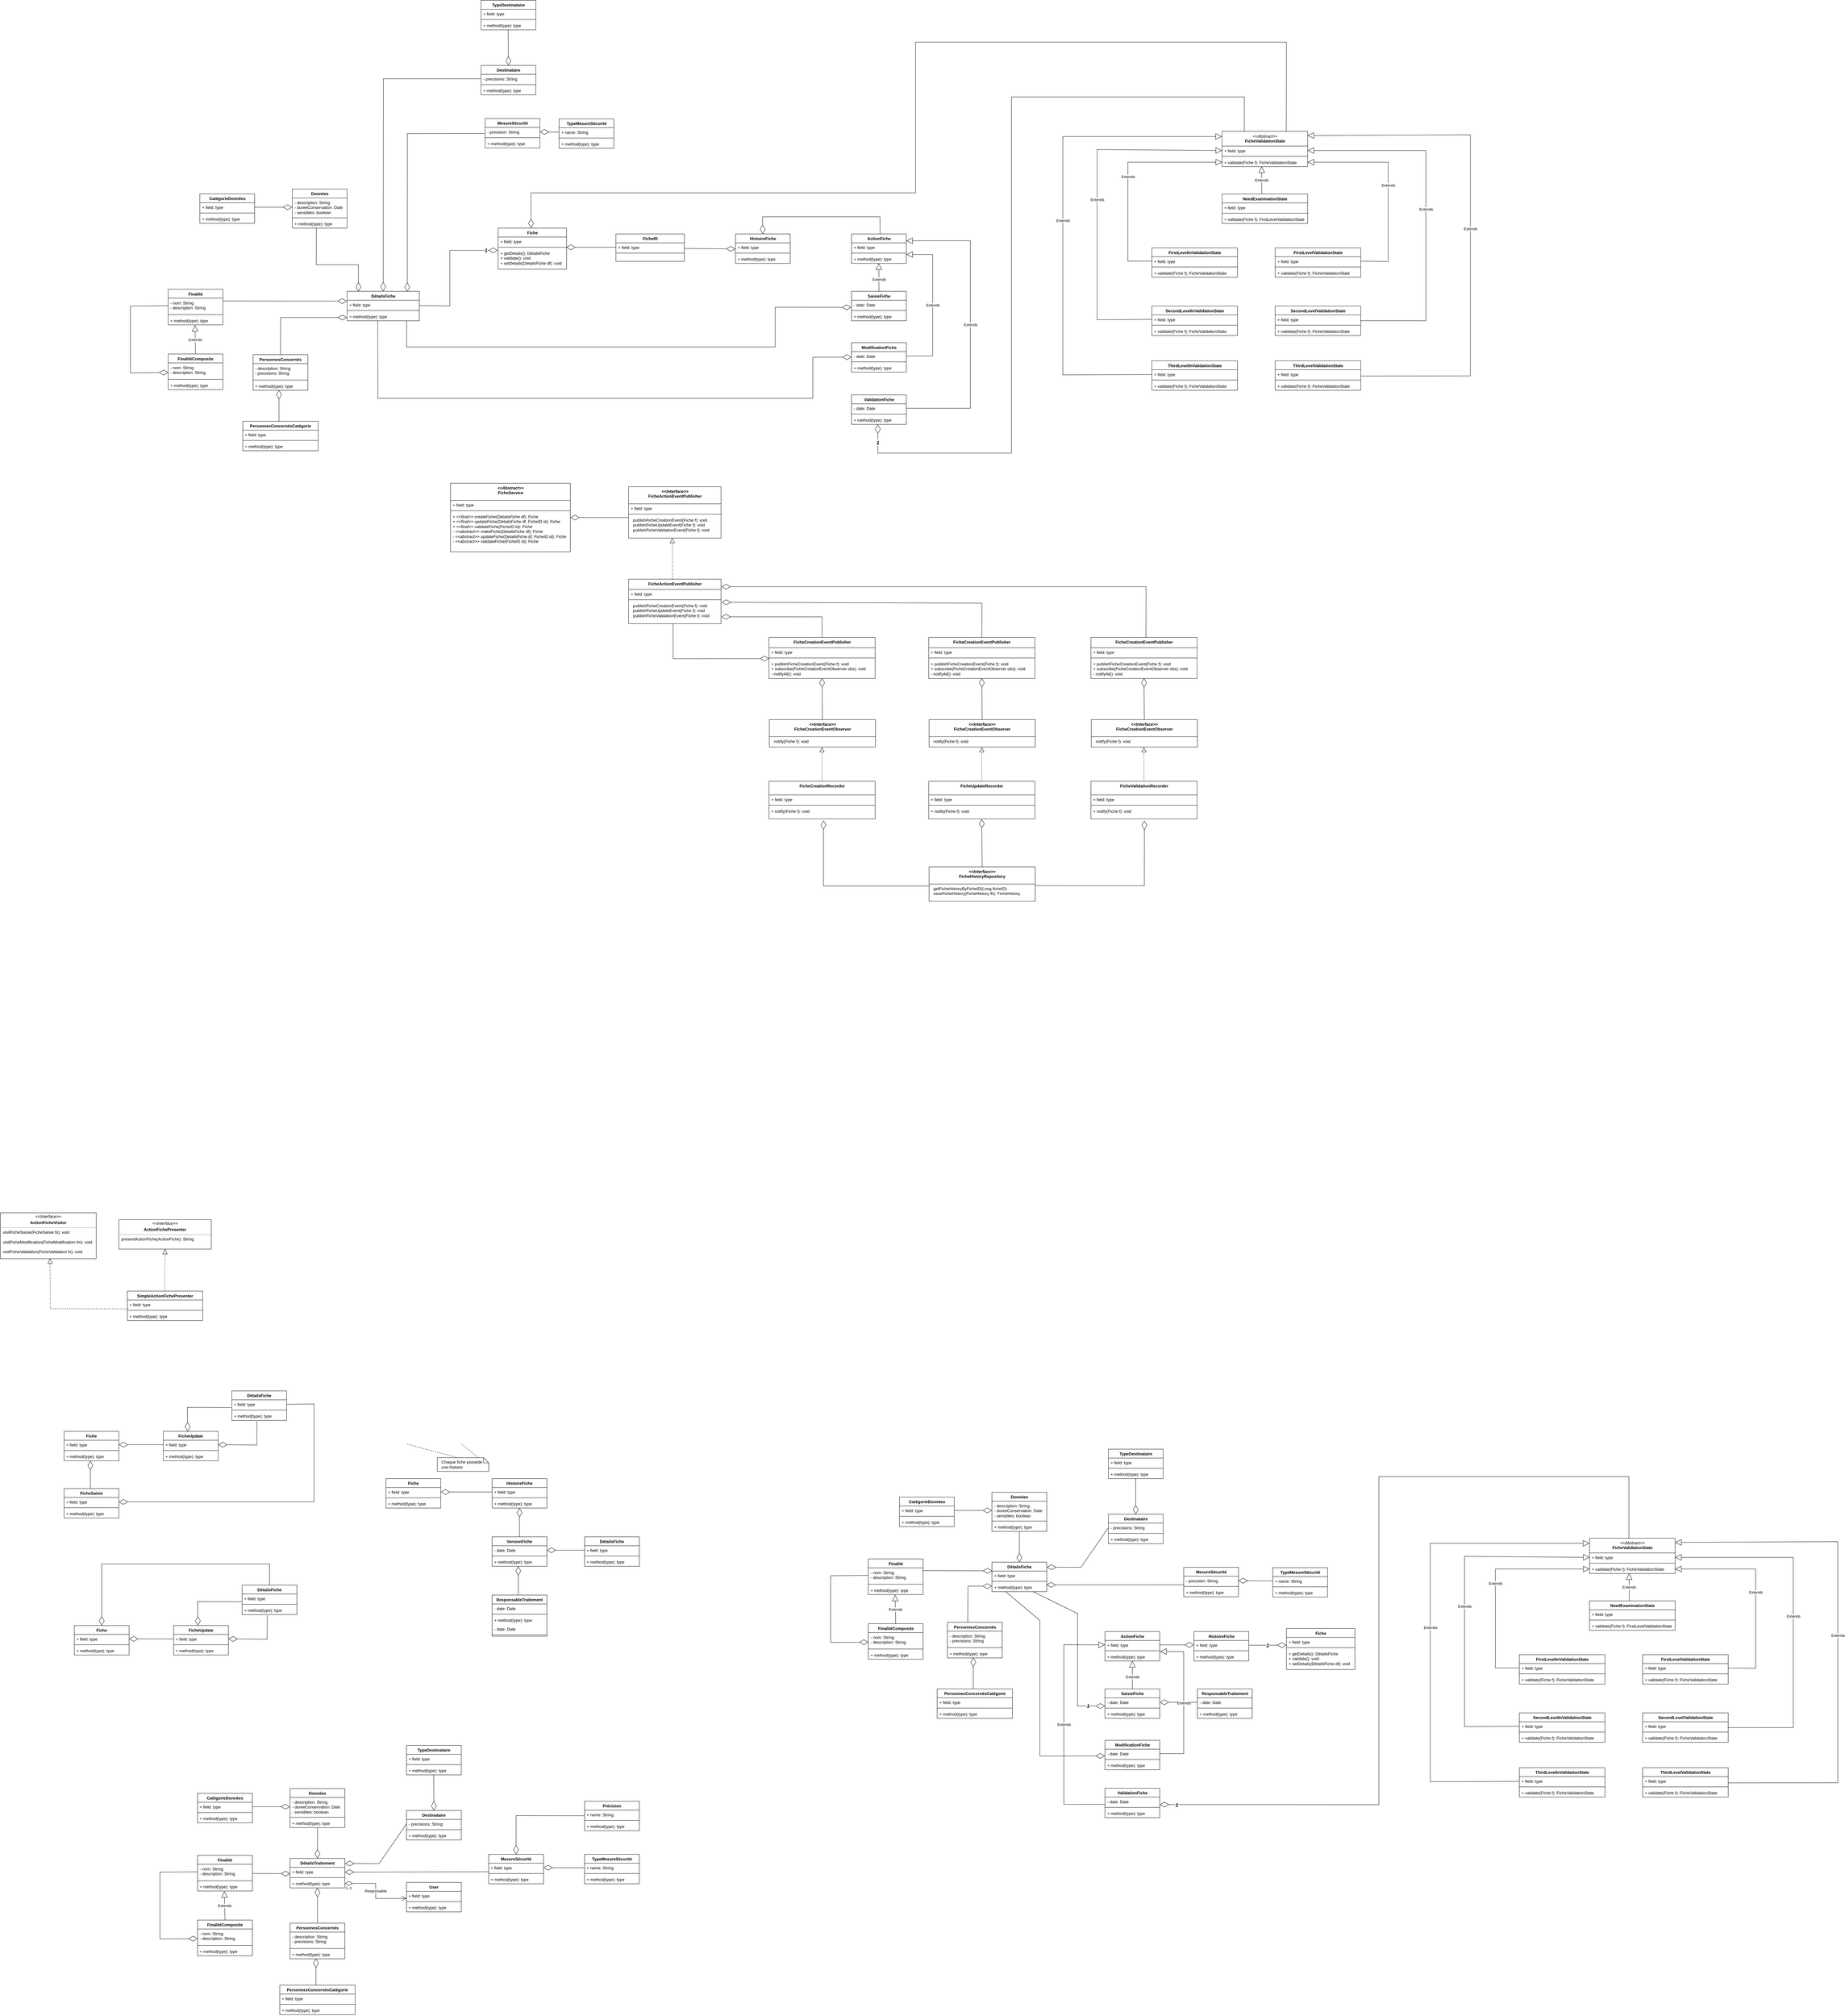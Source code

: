 <mxfile version="23.1.6" type="github">
  <diagram name="Page-1" id="nixVeVIyzlCFdmkHOl0k">
    <mxGraphModel dx="6236" dy="5489" grid="1" gridSize="10" guides="1" tooltips="1" connect="1" arrows="1" fold="1" page="1" pageScale="1" pageWidth="2339" pageHeight="3300" math="0" shadow="0">
      <root>
        <mxCell id="0" />
        <mxCell id="1" parent="0" />
        <mxCell id="a0evxMnyFcdkb5QNvWY4-1" value="DétailsTraitement" style="swimlane;fontStyle=1;align=center;verticalAlign=top;childLayout=stackLayout;horizontal=1;startSize=26;horizontalStack=0;resizeParent=1;resizeParentMax=0;resizeLast=0;collapsible=1;marginBottom=0;whiteSpace=wrap;html=1;" parent="1" vertex="1">
          <mxGeometry x="-354" y="2415" width="160" height="86" as="geometry" />
        </mxCell>
        <mxCell id="a0evxMnyFcdkb5QNvWY4-2" value="+ field: type" style="text;strokeColor=none;fillColor=none;align=left;verticalAlign=top;spacingLeft=4;spacingRight=4;overflow=hidden;rotatable=0;points=[[0,0.5],[1,0.5]];portConstraint=eastwest;whiteSpace=wrap;html=1;" parent="a0evxMnyFcdkb5QNvWY4-1" vertex="1">
          <mxGeometry y="26" width="160" height="26" as="geometry" />
        </mxCell>
        <mxCell id="a0evxMnyFcdkb5QNvWY4-3" value="" style="line;strokeWidth=1;fillColor=none;align=left;verticalAlign=middle;spacingTop=-1;spacingLeft=3;spacingRight=3;rotatable=0;labelPosition=right;points=[];portConstraint=eastwest;strokeColor=inherit;" parent="a0evxMnyFcdkb5QNvWY4-1" vertex="1">
          <mxGeometry y="52" width="160" height="8" as="geometry" />
        </mxCell>
        <mxCell id="a0evxMnyFcdkb5QNvWY4-4" value="+ method(type): type" style="text;strokeColor=none;fillColor=none;align=left;verticalAlign=top;spacingLeft=4;spacingRight=4;overflow=hidden;rotatable=0;points=[[0,0.5],[1,0.5]];portConstraint=eastwest;whiteSpace=wrap;html=1;" parent="a0evxMnyFcdkb5QNvWY4-1" vertex="1">
          <mxGeometry y="60" width="160" height="26" as="geometry" />
        </mxCell>
        <mxCell id="a0evxMnyFcdkb5QNvWY4-5" value="User" style="swimlane;fontStyle=1;align=center;verticalAlign=top;childLayout=stackLayout;horizontal=1;startSize=26;horizontalStack=0;resizeParent=1;resizeParentMax=0;resizeLast=0;collapsible=1;marginBottom=0;whiteSpace=wrap;html=1;" parent="1" vertex="1">
          <mxGeometry x="-14" y="2485" width="160" height="86" as="geometry" />
        </mxCell>
        <mxCell id="a0evxMnyFcdkb5QNvWY4-6" value="+ field: type" style="text;strokeColor=none;fillColor=none;align=left;verticalAlign=top;spacingLeft=4;spacingRight=4;overflow=hidden;rotatable=0;points=[[0,0.5],[1,0.5]];portConstraint=eastwest;whiteSpace=wrap;html=1;" parent="a0evxMnyFcdkb5QNvWY4-5" vertex="1">
          <mxGeometry y="26" width="160" height="26" as="geometry" />
        </mxCell>
        <mxCell id="a0evxMnyFcdkb5QNvWY4-7" value="" style="line;strokeWidth=1;fillColor=none;align=left;verticalAlign=middle;spacingTop=-1;spacingLeft=3;spacingRight=3;rotatable=0;labelPosition=right;points=[];portConstraint=eastwest;strokeColor=inherit;" parent="a0evxMnyFcdkb5QNvWY4-5" vertex="1">
          <mxGeometry y="52" width="160" height="8" as="geometry" />
        </mxCell>
        <mxCell id="a0evxMnyFcdkb5QNvWY4-8" value="+ method(type): type" style="text;strokeColor=none;fillColor=none;align=left;verticalAlign=top;spacingLeft=4;spacingRight=4;overflow=hidden;rotatable=0;points=[[0,0.5],[1,0.5]];portConstraint=eastwest;whiteSpace=wrap;html=1;" parent="a0evxMnyFcdkb5QNvWY4-5" vertex="1">
          <mxGeometry y="60" width="160" height="26" as="geometry" />
        </mxCell>
        <mxCell id="a0evxMnyFcdkb5QNvWY4-10" value="Responsable" style="endArrow=open;html=1;endSize=12;startArrow=diamondThin;startSize=20;startFill=0;edgeStyle=orthogonalEdgeStyle;rounded=0;exitX=1;exitY=0.5;exitDx=0;exitDy=0;entryX=0;entryY=0.804;entryDx=0;entryDy=0;entryPerimeter=0;" parent="1" source="a0evxMnyFcdkb5QNvWY4-4" target="a0evxMnyFcdkb5QNvWY4-6" edge="1">
          <mxGeometry relative="1" as="geometry">
            <mxPoint x="-144.0" y="2461.436" as="sourcePoint" />
            <mxPoint x="75.52" y="2535" as="targetPoint" />
          </mxGeometry>
        </mxCell>
        <mxCell id="a0evxMnyFcdkb5QNvWY4-11" value="1..n" style="edgeLabel;resizable=0;html=1;align=left;verticalAlign=top;" parent="a0evxMnyFcdkb5QNvWY4-10" connectable="0" vertex="1">
          <mxGeometry x="-1" relative="1" as="geometry" />
        </mxCell>
        <mxCell id="a0evxMnyFcdkb5QNvWY4-13" value="Finalité" style="swimlane;fontStyle=1;align=center;verticalAlign=top;childLayout=stackLayout;horizontal=1;startSize=26;horizontalStack=0;resizeParent=1;resizeParentMax=0;resizeLast=0;collapsible=1;marginBottom=0;whiteSpace=wrap;html=1;" parent="1" vertex="1">
          <mxGeometry x="-624" y="2406" width="160" height="104" as="geometry" />
        </mxCell>
        <mxCell id="a0evxMnyFcdkb5QNvWY4-14" value="&lt;div&gt;- nom: String&lt;/div&gt;&lt;div&gt;- description: String&lt;br&gt;&lt;/div&gt;" style="text;strokeColor=none;fillColor=none;align=left;verticalAlign=top;spacingLeft=4;spacingRight=4;overflow=hidden;rotatable=0;points=[[0,0.5],[1,0.5]];portConstraint=eastwest;whiteSpace=wrap;html=1;" parent="a0evxMnyFcdkb5QNvWY4-13" vertex="1">
          <mxGeometry y="26" width="160" height="44" as="geometry" />
        </mxCell>
        <mxCell id="a0evxMnyFcdkb5QNvWY4-15" value="" style="line;strokeWidth=1;fillColor=none;align=left;verticalAlign=middle;spacingTop=-1;spacingLeft=3;spacingRight=3;rotatable=0;labelPosition=right;points=[];portConstraint=eastwest;strokeColor=inherit;" parent="a0evxMnyFcdkb5QNvWY4-13" vertex="1">
          <mxGeometry y="70" width="160" height="8" as="geometry" />
        </mxCell>
        <mxCell id="a0evxMnyFcdkb5QNvWY4-16" value="+ method(type): type" style="text;strokeColor=none;fillColor=none;align=left;verticalAlign=top;spacingLeft=4;spacingRight=4;overflow=hidden;rotatable=0;points=[[0,0.5],[1,0.5]];portConstraint=eastwest;whiteSpace=wrap;html=1;" parent="a0evxMnyFcdkb5QNvWY4-13" vertex="1">
          <mxGeometry y="78" width="160" height="26" as="geometry" />
        </mxCell>
        <mxCell id="a0evxMnyFcdkb5QNvWY4-17" value="" style="endArrow=diamondThin;endFill=0;endSize=24;html=1;rounded=0;entryX=0.002;entryY=0.705;entryDx=0;entryDy=0;exitX=1;exitY=0.615;exitDx=0;exitDy=0;exitPerimeter=0;entryPerimeter=0;" parent="1" source="a0evxMnyFcdkb5QNvWY4-14" target="a0evxMnyFcdkb5QNvWY4-2" edge="1">
          <mxGeometry width="160" relative="1" as="geometry">
            <mxPoint x="-614" y="2625" as="sourcePoint" />
            <mxPoint x="-454" y="2625" as="targetPoint" />
            <Array as="points">
              <mxPoint x="-414" y="2459" />
            </Array>
          </mxGeometry>
        </mxCell>
        <mxCell id="a0evxMnyFcdkb5QNvWY4-19" value="FinalitéComposite" style="swimlane;fontStyle=1;align=center;verticalAlign=top;childLayout=stackLayout;horizontal=1;startSize=26;horizontalStack=0;resizeParent=1;resizeParentMax=0;resizeLast=0;collapsible=1;marginBottom=0;whiteSpace=wrap;html=1;" parent="1" vertex="1">
          <mxGeometry x="-624" y="2595" width="160" height="104" as="geometry" />
        </mxCell>
        <mxCell id="a0evxMnyFcdkb5QNvWY4-20" value="&lt;div&gt;- nom: String&lt;/div&gt;&lt;div&gt;- description: String&lt;br&gt;&lt;/div&gt;" style="text;strokeColor=none;fillColor=none;align=left;verticalAlign=top;spacingLeft=4;spacingRight=4;overflow=hidden;rotatable=0;points=[[0,0.5],[1,0.5]];portConstraint=eastwest;whiteSpace=wrap;html=1;" parent="a0evxMnyFcdkb5QNvWY4-19" vertex="1">
          <mxGeometry y="26" width="160" height="44" as="geometry" />
        </mxCell>
        <mxCell id="a0evxMnyFcdkb5QNvWY4-21" value="" style="line;strokeWidth=1;fillColor=none;align=left;verticalAlign=middle;spacingTop=-1;spacingLeft=3;spacingRight=3;rotatable=0;labelPosition=right;points=[];portConstraint=eastwest;strokeColor=inherit;" parent="a0evxMnyFcdkb5QNvWY4-19" vertex="1">
          <mxGeometry y="70" width="160" height="8" as="geometry" />
        </mxCell>
        <mxCell id="a0evxMnyFcdkb5QNvWY4-22" value="+ method(type): type" style="text;strokeColor=none;fillColor=none;align=left;verticalAlign=top;spacingLeft=4;spacingRight=4;overflow=hidden;rotatable=0;points=[[0,0.5],[1,0.5]];portConstraint=eastwest;whiteSpace=wrap;html=1;" parent="a0evxMnyFcdkb5QNvWY4-19" vertex="1">
          <mxGeometry y="78" width="160" height="26" as="geometry" />
        </mxCell>
        <mxCell id="a0evxMnyFcdkb5QNvWY4-23" value="Extends" style="endArrow=block;endSize=16;endFill=0;html=1;rounded=0;exitX=0.5;exitY=0;exitDx=0;exitDy=0;entryX=0.489;entryY=1.024;entryDx=0;entryDy=0;entryPerimeter=0;" parent="1" source="a0evxMnyFcdkb5QNvWY4-19" target="a0evxMnyFcdkb5QNvWY4-16" edge="1">
          <mxGeometry width="160" relative="1" as="geometry">
            <mxPoint x="-514" y="2565" as="sourcePoint" />
            <mxPoint x="-544" y="2515" as="targetPoint" />
          </mxGeometry>
        </mxCell>
        <mxCell id="a0evxMnyFcdkb5QNvWY4-24" value="" style="endArrow=diamondThin;endFill=0;endSize=24;html=1;rounded=0;entryX=0.003;entryY=0.636;entryDx=0;entryDy=0;entryPerimeter=0;exitX=0;exitY=0.5;exitDx=0;exitDy=0;" parent="1" source="a0evxMnyFcdkb5QNvWY4-14" target="a0evxMnyFcdkb5QNvWY4-20" edge="1">
          <mxGeometry width="160" relative="1" as="geometry">
            <mxPoint x="-804" y="2605" as="sourcePoint" />
            <mxPoint x="-644" y="2605" as="targetPoint" />
            <Array as="points">
              <mxPoint x="-734" y="2455" />
              <mxPoint x="-734" y="2650" />
            </Array>
          </mxGeometry>
        </mxCell>
        <mxCell id="a0evxMnyFcdkb5QNvWY4-25" value="PersonnesConcernés" style="swimlane;fontStyle=1;align=center;verticalAlign=top;childLayout=stackLayout;horizontal=1;startSize=26;horizontalStack=0;resizeParent=1;resizeParentMax=0;resizeLast=0;collapsible=1;marginBottom=0;whiteSpace=wrap;html=1;" parent="1" vertex="1">
          <mxGeometry x="-354" y="2604" width="160" height="104" as="geometry" />
        </mxCell>
        <mxCell id="a0evxMnyFcdkb5QNvWY4-26" value="&lt;div&gt;- description: String&lt;/div&gt;&lt;div&gt;- precisions: String&lt;br&gt;&lt;/div&gt;" style="text;strokeColor=none;fillColor=none;align=left;verticalAlign=top;spacingLeft=4;spacingRight=4;overflow=hidden;rotatable=0;points=[[0,0.5],[1,0.5]];portConstraint=eastwest;whiteSpace=wrap;html=1;" parent="a0evxMnyFcdkb5QNvWY4-25" vertex="1">
          <mxGeometry y="26" width="160" height="44" as="geometry" />
        </mxCell>
        <mxCell id="a0evxMnyFcdkb5QNvWY4-27" value="" style="line;strokeWidth=1;fillColor=none;align=left;verticalAlign=middle;spacingTop=-1;spacingLeft=3;spacingRight=3;rotatable=0;labelPosition=right;points=[];portConstraint=eastwest;strokeColor=inherit;" parent="a0evxMnyFcdkb5QNvWY4-25" vertex="1">
          <mxGeometry y="70" width="160" height="8" as="geometry" />
        </mxCell>
        <mxCell id="a0evxMnyFcdkb5QNvWY4-28" value="+ method(type): type" style="text;strokeColor=none;fillColor=none;align=left;verticalAlign=top;spacingLeft=4;spacingRight=4;overflow=hidden;rotatable=0;points=[[0,0.5],[1,0.5]];portConstraint=eastwest;whiteSpace=wrap;html=1;" parent="a0evxMnyFcdkb5QNvWY4-25" vertex="1">
          <mxGeometry y="78" width="160" height="26" as="geometry" />
        </mxCell>
        <mxCell id="a0evxMnyFcdkb5QNvWY4-30" value="" style="endArrow=diamondThin;endFill=0;endSize=24;html=1;rounded=0;exitX=0.5;exitY=0;exitDx=0;exitDy=0;entryX=0.5;entryY=1;entryDx=0;entryDy=0;" parent="1" source="a0evxMnyFcdkb5QNvWY4-25" target="a0evxMnyFcdkb5QNvWY4-1" edge="1">
          <mxGeometry width="160" relative="1" as="geometry">
            <mxPoint x="-454" y="2695" as="sourcePoint" />
            <mxPoint x="-274" y="2505" as="targetPoint" />
          </mxGeometry>
        </mxCell>
        <mxCell id="a0evxMnyFcdkb5QNvWY4-31" value="Données" style="swimlane;fontStyle=1;align=center;verticalAlign=top;childLayout=stackLayout;horizontal=1;startSize=26;horizontalStack=0;resizeParent=1;resizeParentMax=0;resizeLast=0;collapsible=1;marginBottom=0;whiteSpace=wrap;html=1;" parent="1" vertex="1">
          <mxGeometry x="-354" y="2211" width="160" height="114" as="geometry" />
        </mxCell>
        <mxCell id="a0evxMnyFcdkb5QNvWY4-32" value="&lt;div&gt;- description: String&lt;/div&gt;&lt;div&gt;- dureeConservation: Date&lt;/div&gt;&lt;div&gt;- sensibles: boolean&lt;br&gt;&lt;/div&gt;" style="text;strokeColor=none;fillColor=none;align=left;verticalAlign=top;spacingLeft=4;spacingRight=4;overflow=hidden;rotatable=0;points=[[0,0.5],[1,0.5]];portConstraint=eastwest;whiteSpace=wrap;html=1;" parent="a0evxMnyFcdkb5QNvWY4-31" vertex="1">
          <mxGeometry y="26" width="160" height="54" as="geometry" />
        </mxCell>
        <mxCell id="a0evxMnyFcdkb5QNvWY4-33" value="" style="line;strokeWidth=1;fillColor=none;align=left;verticalAlign=middle;spacingTop=-1;spacingLeft=3;spacingRight=3;rotatable=0;labelPosition=right;points=[];portConstraint=eastwest;strokeColor=inherit;" parent="a0evxMnyFcdkb5QNvWY4-31" vertex="1">
          <mxGeometry y="80" width="160" height="8" as="geometry" />
        </mxCell>
        <mxCell id="a0evxMnyFcdkb5QNvWY4-34" value="+ method(type): type" style="text;strokeColor=none;fillColor=none;align=left;verticalAlign=top;spacingLeft=4;spacingRight=4;overflow=hidden;rotatable=0;points=[[0,0.5],[1,0.5]];portConstraint=eastwest;whiteSpace=wrap;html=1;" parent="a0evxMnyFcdkb5QNvWY4-31" vertex="1">
          <mxGeometry y="88" width="160" height="26" as="geometry" />
        </mxCell>
        <mxCell id="a0evxMnyFcdkb5QNvWY4-36" value="" style="endArrow=diamondThin;endFill=0;endSize=24;html=1;rounded=0;entryX=0.5;entryY=0;entryDx=0;entryDy=0;exitX=0.502;exitY=0.989;exitDx=0;exitDy=0;exitPerimeter=0;" parent="1" source="a0evxMnyFcdkb5QNvWY4-34" target="a0evxMnyFcdkb5QNvWY4-1" edge="1">
          <mxGeometry width="160" relative="1" as="geometry">
            <mxPoint x="-384" y="2375" as="sourcePoint" />
            <mxPoint x="-224" y="2375" as="targetPoint" />
          </mxGeometry>
        </mxCell>
        <mxCell id="a0evxMnyFcdkb5QNvWY4-38" value="MesureSécurité" style="swimlane;fontStyle=1;align=center;verticalAlign=top;childLayout=stackLayout;horizontal=1;startSize=26;horizontalStack=0;resizeParent=1;resizeParentMax=0;resizeLast=0;collapsible=1;marginBottom=0;whiteSpace=wrap;html=1;" parent="1" vertex="1">
          <mxGeometry x="226" y="2403" width="160" height="86" as="geometry" />
        </mxCell>
        <mxCell id="a0evxMnyFcdkb5QNvWY4-39" value="+ field: type" style="text;strokeColor=none;fillColor=none;align=left;verticalAlign=top;spacingLeft=4;spacingRight=4;overflow=hidden;rotatable=0;points=[[0,0.5],[1,0.5]];portConstraint=eastwest;whiteSpace=wrap;html=1;" parent="a0evxMnyFcdkb5QNvWY4-38" vertex="1">
          <mxGeometry y="26" width="160" height="26" as="geometry" />
        </mxCell>
        <mxCell id="a0evxMnyFcdkb5QNvWY4-40" value="" style="line;strokeWidth=1;fillColor=none;align=left;verticalAlign=middle;spacingTop=-1;spacingLeft=3;spacingRight=3;rotatable=0;labelPosition=right;points=[];portConstraint=eastwest;strokeColor=inherit;" parent="a0evxMnyFcdkb5QNvWY4-38" vertex="1">
          <mxGeometry y="52" width="160" height="8" as="geometry" />
        </mxCell>
        <mxCell id="a0evxMnyFcdkb5QNvWY4-41" value="+ method(type): type" style="text;strokeColor=none;fillColor=none;align=left;verticalAlign=top;spacingLeft=4;spacingRight=4;overflow=hidden;rotatable=0;points=[[0,0.5],[1,0.5]];portConstraint=eastwest;whiteSpace=wrap;html=1;" parent="a0evxMnyFcdkb5QNvWY4-38" vertex="1">
          <mxGeometry y="60" width="160" height="26" as="geometry" />
        </mxCell>
        <mxCell id="a0evxMnyFcdkb5QNvWY4-42" value="" style="endArrow=diamondThin;endFill=0;endSize=24;html=1;rounded=0;exitX=-0.001;exitY=0.956;exitDx=0;exitDy=0;exitPerimeter=0;" parent="1" source="a0evxMnyFcdkb5QNvWY4-39" edge="1">
          <mxGeometry width="160" relative="1" as="geometry">
            <mxPoint x="216" y="2454" as="sourcePoint" />
            <mxPoint x="-194" y="2455" as="targetPoint" />
            <Array as="points" />
          </mxGeometry>
        </mxCell>
        <mxCell id="a0evxMnyFcdkb5QNvWY4-44" value="" style="endArrow=diamondThin;endFill=0;endSize=24;html=1;rounded=0;entryX=0;entryY=0.5;entryDx=0;entryDy=0;exitX=1;exitY=0.5;exitDx=0;exitDy=0;" parent="1" source="a0evxMnyFcdkb5QNvWY4-46" target="a0evxMnyFcdkb5QNvWY4-32" edge="1">
          <mxGeometry width="160" relative="1" as="geometry">
            <mxPoint x="-454" y="2264" as="sourcePoint" />
            <mxPoint x="-484" y="2329" as="targetPoint" />
          </mxGeometry>
        </mxCell>
        <mxCell id="a0evxMnyFcdkb5QNvWY4-45" value="CatégorieDonnées" style="swimlane;fontStyle=1;align=center;verticalAlign=top;childLayout=stackLayout;horizontal=1;startSize=26;horizontalStack=0;resizeParent=1;resizeParentMax=0;resizeLast=0;collapsible=1;marginBottom=0;whiteSpace=wrap;html=1;" parent="1" vertex="1">
          <mxGeometry x="-624" y="2225" width="160" height="86" as="geometry" />
        </mxCell>
        <mxCell id="a0evxMnyFcdkb5QNvWY4-46" value="+ field: type" style="text;strokeColor=none;fillColor=none;align=left;verticalAlign=top;spacingLeft=4;spacingRight=4;overflow=hidden;rotatable=0;points=[[0,0.5],[1,0.5]];portConstraint=eastwest;whiteSpace=wrap;html=1;" parent="a0evxMnyFcdkb5QNvWY4-45" vertex="1">
          <mxGeometry y="26" width="160" height="26" as="geometry" />
        </mxCell>
        <mxCell id="a0evxMnyFcdkb5QNvWY4-47" value="" style="line;strokeWidth=1;fillColor=none;align=left;verticalAlign=middle;spacingTop=-1;spacingLeft=3;spacingRight=3;rotatable=0;labelPosition=right;points=[];portConstraint=eastwest;strokeColor=inherit;" parent="a0evxMnyFcdkb5QNvWY4-45" vertex="1">
          <mxGeometry y="52" width="160" height="8" as="geometry" />
        </mxCell>
        <mxCell id="a0evxMnyFcdkb5QNvWY4-48" value="+ method(type): type" style="text;strokeColor=none;fillColor=none;align=left;verticalAlign=top;spacingLeft=4;spacingRight=4;overflow=hidden;rotatable=0;points=[[0,0.5],[1,0.5]];portConstraint=eastwest;whiteSpace=wrap;html=1;" parent="a0evxMnyFcdkb5QNvWY4-45" vertex="1">
          <mxGeometry y="60" width="160" height="26" as="geometry" />
        </mxCell>
        <mxCell id="a0evxMnyFcdkb5QNvWY4-53" value="" style="endArrow=diamondThin;endFill=0;endSize=24;html=1;rounded=0;entryX=1;entryY=0.5;entryDx=0;entryDy=0;exitX=0;exitY=0.5;exitDx=0;exitDy=0;" parent="1" source="a0evxMnyFcdkb5QNvWY4-55" target="a0evxMnyFcdkb5QNvWY4-39" edge="1">
          <mxGeometry width="160" relative="1" as="geometry">
            <mxPoint x="496" y="2448" as="sourcePoint" />
            <mxPoint x="656" y="2438" as="targetPoint" />
          </mxGeometry>
        </mxCell>
        <mxCell id="a0evxMnyFcdkb5QNvWY4-54" value="TypeMesureSécurité" style="swimlane;fontStyle=1;align=center;verticalAlign=top;childLayout=stackLayout;horizontal=1;startSize=26;horizontalStack=0;resizeParent=1;resizeParentMax=0;resizeLast=0;collapsible=1;marginBottom=0;whiteSpace=wrap;html=1;" parent="1" vertex="1">
          <mxGeometry x="506" y="2403" width="160" height="86" as="geometry" />
        </mxCell>
        <mxCell id="a0evxMnyFcdkb5QNvWY4-55" value="+ name: String" style="text;strokeColor=none;fillColor=none;align=left;verticalAlign=top;spacingLeft=4;spacingRight=4;overflow=hidden;rotatable=0;points=[[0,0.5],[1,0.5]];portConstraint=eastwest;whiteSpace=wrap;html=1;" parent="a0evxMnyFcdkb5QNvWY4-54" vertex="1">
          <mxGeometry y="26" width="160" height="26" as="geometry" />
        </mxCell>
        <mxCell id="a0evxMnyFcdkb5QNvWY4-56" value="" style="line;strokeWidth=1;fillColor=none;align=left;verticalAlign=middle;spacingTop=-1;spacingLeft=3;spacingRight=3;rotatable=0;labelPosition=right;points=[];portConstraint=eastwest;strokeColor=inherit;" parent="a0evxMnyFcdkb5QNvWY4-54" vertex="1">
          <mxGeometry y="52" width="160" height="8" as="geometry" />
        </mxCell>
        <mxCell id="a0evxMnyFcdkb5QNvWY4-57" value="+ method(type): type" style="text;strokeColor=none;fillColor=none;align=left;verticalAlign=top;spacingLeft=4;spacingRight=4;overflow=hidden;rotatable=0;points=[[0,0.5],[1,0.5]];portConstraint=eastwest;whiteSpace=wrap;html=1;" parent="a0evxMnyFcdkb5QNvWY4-54" vertex="1">
          <mxGeometry y="60" width="160" height="26" as="geometry" />
        </mxCell>
        <mxCell id="a0evxMnyFcdkb5QNvWY4-58" value="Précision" style="swimlane;fontStyle=1;align=center;verticalAlign=top;childLayout=stackLayout;horizontal=1;startSize=26;horizontalStack=0;resizeParent=1;resizeParentMax=0;resizeLast=0;collapsible=1;marginBottom=0;whiteSpace=wrap;html=1;" parent="1" vertex="1">
          <mxGeometry x="506" y="2248" width="160" height="86" as="geometry" />
        </mxCell>
        <mxCell id="a0evxMnyFcdkb5QNvWY4-59" value="+ name: String" style="text;strokeColor=none;fillColor=none;align=left;verticalAlign=top;spacingLeft=4;spacingRight=4;overflow=hidden;rotatable=0;points=[[0,0.5],[1,0.5]];portConstraint=eastwest;whiteSpace=wrap;html=1;" parent="a0evxMnyFcdkb5QNvWY4-58" vertex="1">
          <mxGeometry y="26" width="160" height="26" as="geometry" />
        </mxCell>
        <mxCell id="a0evxMnyFcdkb5QNvWY4-60" value="" style="line;strokeWidth=1;fillColor=none;align=left;verticalAlign=middle;spacingTop=-1;spacingLeft=3;spacingRight=3;rotatable=0;labelPosition=right;points=[];portConstraint=eastwest;strokeColor=inherit;" parent="a0evxMnyFcdkb5QNvWY4-58" vertex="1">
          <mxGeometry y="52" width="160" height="8" as="geometry" />
        </mxCell>
        <mxCell id="a0evxMnyFcdkb5QNvWY4-61" value="+ method(type): type" style="text;strokeColor=none;fillColor=none;align=left;verticalAlign=top;spacingLeft=4;spacingRight=4;overflow=hidden;rotatable=0;points=[[0,0.5],[1,0.5]];portConstraint=eastwest;whiteSpace=wrap;html=1;" parent="a0evxMnyFcdkb5QNvWY4-58" vertex="1">
          <mxGeometry y="60" width="160" height="26" as="geometry" />
        </mxCell>
        <mxCell id="a0evxMnyFcdkb5QNvWY4-62" value="" style="endArrow=diamondThin;endFill=0;endSize=24;html=1;rounded=0;entryX=0.5;entryY=0;entryDx=0;entryDy=0;exitX=-0.004;exitY=0.626;exitDx=0;exitDy=0;exitPerimeter=0;" parent="1" source="a0evxMnyFcdkb5QNvWY4-59" target="a0evxMnyFcdkb5QNvWY4-38" edge="1">
          <mxGeometry width="160" relative="1" as="geometry">
            <mxPoint x="496" y="2328" as="sourcePoint" />
            <mxPoint x="316" y="2378" as="targetPoint" />
            <Array as="points">
              <mxPoint x="306" y="2290" />
            </Array>
          </mxGeometry>
        </mxCell>
        <mxCell id="a0evxMnyFcdkb5QNvWY4-65" value="" style="endArrow=diamondThin;endFill=0;endSize=24;html=1;rounded=0;entryX=0.473;entryY=0.971;entryDx=0;entryDy=0;entryPerimeter=0;exitX=0.48;exitY=0;exitDx=0;exitDy=0;exitPerimeter=0;" parent="1" source="a0evxMnyFcdkb5QNvWY4-66" target="a0evxMnyFcdkb5QNvWY4-28" edge="1">
          <mxGeometry width="160" relative="1" as="geometry">
            <mxPoint x="-278" y="2765" as="sourcePoint" />
            <mxPoint x="-284" y="2745" as="targetPoint" />
          </mxGeometry>
        </mxCell>
        <mxCell id="a0evxMnyFcdkb5QNvWY4-66" value="PersonnesConcernésCatégorie" style="swimlane;fontStyle=1;align=center;verticalAlign=top;childLayout=stackLayout;horizontal=1;startSize=26;horizontalStack=0;resizeParent=1;resizeParentMax=0;resizeLast=0;collapsible=1;marginBottom=0;whiteSpace=wrap;html=1;" parent="1" vertex="1">
          <mxGeometry x="-384" y="2785" width="220" height="86" as="geometry" />
        </mxCell>
        <mxCell id="a0evxMnyFcdkb5QNvWY4-67" value="+ field: type" style="text;strokeColor=none;fillColor=none;align=left;verticalAlign=top;spacingLeft=4;spacingRight=4;overflow=hidden;rotatable=0;points=[[0,0.5],[1,0.5]];portConstraint=eastwest;whiteSpace=wrap;html=1;" parent="a0evxMnyFcdkb5QNvWY4-66" vertex="1">
          <mxGeometry y="26" width="220" height="26" as="geometry" />
        </mxCell>
        <mxCell id="a0evxMnyFcdkb5QNvWY4-68" value="" style="line;strokeWidth=1;fillColor=none;align=left;verticalAlign=middle;spacingTop=-1;spacingLeft=3;spacingRight=3;rotatable=0;labelPosition=right;points=[];portConstraint=eastwest;strokeColor=inherit;" parent="a0evxMnyFcdkb5QNvWY4-66" vertex="1">
          <mxGeometry y="52" width="220" height="8" as="geometry" />
        </mxCell>
        <mxCell id="a0evxMnyFcdkb5QNvWY4-69" value="+ method(type): type" style="text;strokeColor=none;fillColor=none;align=left;verticalAlign=top;spacingLeft=4;spacingRight=4;overflow=hidden;rotatable=0;points=[[0,0.5],[1,0.5]];portConstraint=eastwest;whiteSpace=wrap;html=1;" parent="a0evxMnyFcdkb5QNvWY4-66" vertex="1">
          <mxGeometry y="60" width="220" height="26" as="geometry" />
        </mxCell>
        <mxCell id="a0evxMnyFcdkb5QNvWY4-71" value="" style="endArrow=diamondThin;endFill=0;endSize=24;html=1;rounded=0;exitX=0;exitY=0.5;exitDx=0;exitDy=0;entryX=1.004;entryY=0.17;entryDx=0;entryDy=0;entryPerimeter=0;" parent="1" source="a0evxMnyFcdkb5QNvWY4-73" target="a0evxMnyFcdkb5QNvWY4-1" edge="1">
          <mxGeometry width="160" relative="1" as="geometry">
            <mxPoint x="156" y="2389.13" as="sourcePoint" />
            <mxPoint x="-194" y="2425" as="targetPoint" />
            <Array as="points">
              <mxPoint x="-94" y="2430" />
            </Array>
          </mxGeometry>
        </mxCell>
        <mxCell id="a0evxMnyFcdkb5QNvWY4-72" value="Destinataire" style="swimlane;fontStyle=1;align=center;verticalAlign=top;childLayout=stackLayout;horizontal=1;startSize=26;horizontalStack=0;resizeParent=1;resizeParentMax=0;resizeLast=0;collapsible=1;marginBottom=0;whiteSpace=wrap;html=1;" parent="1" vertex="1">
          <mxGeometry x="-14" y="2275" width="160" height="86" as="geometry" />
        </mxCell>
        <mxCell id="a0evxMnyFcdkb5QNvWY4-73" value="- precisions: String" style="text;strokeColor=none;fillColor=none;align=left;verticalAlign=top;spacingLeft=4;spacingRight=4;overflow=hidden;rotatable=0;points=[[0,0.5],[1,0.5]];portConstraint=eastwest;whiteSpace=wrap;html=1;" parent="a0evxMnyFcdkb5QNvWY4-72" vertex="1">
          <mxGeometry y="26" width="160" height="26" as="geometry" />
        </mxCell>
        <mxCell id="a0evxMnyFcdkb5QNvWY4-74" value="" style="line;strokeWidth=1;fillColor=none;align=left;verticalAlign=middle;spacingTop=-1;spacingLeft=3;spacingRight=3;rotatable=0;labelPosition=right;points=[];portConstraint=eastwest;strokeColor=inherit;" parent="a0evxMnyFcdkb5QNvWY4-72" vertex="1">
          <mxGeometry y="52" width="160" height="8" as="geometry" />
        </mxCell>
        <mxCell id="a0evxMnyFcdkb5QNvWY4-75" value="+ method(type): type" style="text;strokeColor=none;fillColor=none;align=left;verticalAlign=top;spacingLeft=4;spacingRight=4;overflow=hidden;rotatable=0;points=[[0,0.5],[1,0.5]];portConstraint=eastwest;whiteSpace=wrap;html=1;" parent="a0evxMnyFcdkb5QNvWY4-72" vertex="1">
          <mxGeometry y="60" width="160" height="26" as="geometry" />
        </mxCell>
        <mxCell id="a0evxMnyFcdkb5QNvWY4-76" value="" style="endArrow=diamondThin;endFill=0;endSize=24;html=1;rounded=0;entryX=0.5;entryY=0;entryDx=0;entryDy=0;exitX=0.497;exitY=0.968;exitDx=0;exitDy=0;exitPerimeter=0;" parent="1" source="a0evxMnyFcdkb5QNvWY4-80" target="a0evxMnyFcdkb5QNvWY4-72" edge="1">
          <mxGeometry width="160" relative="1" as="geometry">
            <mxPoint x="66" y="2175" as="sourcePoint" />
            <mxPoint x="56" y="2265" as="targetPoint" />
          </mxGeometry>
        </mxCell>
        <mxCell id="a0evxMnyFcdkb5QNvWY4-77" value="TypeDestinataire" style="swimlane;fontStyle=1;align=center;verticalAlign=top;childLayout=stackLayout;horizontal=1;startSize=26;horizontalStack=0;resizeParent=1;resizeParentMax=0;resizeLast=0;collapsible=1;marginBottom=0;whiteSpace=wrap;html=1;" parent="1" vertex="1">
          <mxGeometry x="-14" y="2085" width="160" height="86" as="geometry" />
        </mxCell>
        <mxCell id="a0evxMnyFcdkb5QNvWY4-78" value="+ field: type" style="text;strokeColor=none;fillColor=none;align=left;verticalAlign=top;spacingLeft=4;spacingRight=4;overflow=hidden;rotatable=0;points=[[0,0.5],[1,0.5]];portConstraint=eastwest;whiteSpace=wrap;html=1;" parent="a0evxMnyFcdkb5QNvWY4-77" vertex="1">
          <mxGeometry y="26" width="160" height="26" as="geometry" />
        </mxCell>
        <mxCell id="a0evxMnyFcdkb5QNvWY4-79" value="" style="line;strokeWidth=1;fillColor=none;align=left;verticalAlign=middle;spacingTop=-1;spacingLeft=3;spacingRight=3;rotatable=0;labelPosition=right;points=[];portConstraint=eastwest;strokeColor=inherit;" parent="a0evxMnyFcdkb5QNvWY4-77" vertex="1">
          <mxGeometry y="52" width="160" height="8" as="geometry" />
        </mxCell>
        <mxCell id="a0evxMnyFcdkb5QNvWY4-80" value="+ method(type): type" style="text;strokeColor=none;fillColor=none;align=left;verticalAlign=top;spacingLeft=4;spacingRight=4;overflow=hidden;rotatable=0;points=[[0,0.5],[1,0.5]];portConstraint=eastwest;whiteSpace=wrap;html=1;" parent="a0evxMnyFcdkb5QNvWY4-77" vertex="1">
          <mxGeometry y="60" width="160" height="26" as="geometry" />
        </mxCell>
        <mxCell id="dNQ-nuRIswebX-F6g3wM-1" value="DétailsFiche" style="swimlane;fontStyle=1;align=center;verticalAlign=top;childLayout=stackLayout;horizontal=1;startSize=26;horizontalStack=0;resizeParent=1;resizeParentMax=0;resizeLast=0;collapsible=1;marginBottom=0;whiteSpace=wrap;html=1;" parent="1" vertex="1">
          <mxGeometry x="-494" y="1617" width="160" height="86" as="geometry" />
        </mxCell>
        <mxCell id="dNQ-nuRIswebX-F6g3wM-2" value="+ field: type" style="text;strokeColor=none;fillColor=none;align=left;verticalAlign=top;spacingLeft=4;spacingRight=4;overflow=hidden;rotatable=0;points=[[0,0.5],[1,0.5]];portConstraint=eastwest;whiteSpace=wrap;html=1;" parent="dNQ-nuRIswebX-F6g3wM-1" vertex="1">
          <mxGeometry y="26" width="160" height="26" as="geometry" />
        </mxCell>
        <mxCell id="dNQ-nuRIswebX-F6g3wM-3" value="" style="line;strokeWidth=1;fillColor=none;align=left;verticalAlign=middle;spacingTop=-1;spacingLeft=3;spacingRight=3;rotatable=0;labelPosition=right;points=[];portConstraint=eastwest;strokeColor=inherit;" parent="dNQ-nuRIswebX-F6g3wM-1" vertex="1">
          <mxGeometry y="52" width="160" height="8" as="geometry" />
        </mxCell>
        <mxCell id="dNQ-nuRIswebX-F6g3wM-4" value="+ method(type): type" style="text;strokeColor=none;fillColor=none;align=left;verticalAlign=top;spacingLeft=4;spacingRight=4;overflow=hidden;rotatable=0;points=[[0,0.5],[1,0.5]];portConstraint=eastwest;whiteSpace=wrap;html=1;" parent="dNQ-nuRIswebX-F6g3wM-1" vertex="1">
          <mxGeometry y="60" width="160" height="26" as="geometry" />
        </mxCell>
        <mxCell id="dNQ-nuRIswebX-F6g3wM-15" value="FicheUpdate" style="swimlane;fontStyle=1;align=center;verticalAlign=top;childLayout=stackLayout;horizontal=1;startSize=26;horizontalStack=0;resizeParent=1;resizeParentMax=0;resizeLast=0;collapsible=1;marginBottom=0;whiteSpace=wrap;html=1;" parent="1" vertex="1">
          <mxGeometry x="-694" y="1735" width="160" height="86" as="geometry" />
        </mxCell>
        <mxCell id="dNQ-nuRIswebX-F6g3wM-16" value="+ field: type" style="text;strokeColor=none;fillColor=none;align=left;verticalAlign=top;spacingLeft=4;spacingRight=4;overflow=hidden;rotatable=0;points=[[0,0.5],[1,0.5]];portConstraint=eastwest;whiteSpace=wrap;html=1;" parent="dNQ-nuRIswebX-F6g3wM-15" vertex="1">
          <mxGeometry y="26" width="160" height="26" as="geometry" />
        </mxCell>
        <mxCell id="dNQ-nuRIswebX-F6g3wM-17" value="" style="line;strokeWidth=1;fillColor=none;align=left;verticalAlign=middle;spacingTop=-1;spacingLeft=3;spacingRight=3;rotatable=0;labelPosition=right;points=[];portConstraint=eastwest;strokeColor=inherit;" parent="dNQ-nuRIswebX-F6g3wM-15" vertex="1">
          <mxGeometry y="52" width="160" height="8" as="geometry" />
        </mxCell>
        <mxCell id="dNQ-nuRIswebX-F6g3wM-18" value="+ method(type): type" style="text;strokeColor=none;fillColor=none;align=left;verticalAlign=top;spacingLeft=4;spacingRight=4;overflow=hidden;rotatable=0;points=[[0,0.5],[1,0.5]];portConstraint=eastwest;whiteSpace=wrap;html=1;" parent="dNQ-nuRIswebX-F6g3wM-15" vertex="1">
          <mxGeometry y="60" width="160" height="26" as="geometry" />
        </mxCell>
        <mxCell id="dNQ-nuRIswebX-F6g3wM-19" value="" style="endArrow=diamondThin;endFill=0;endSize=24;html=1;rounded=0;entryX=1;entryY=0.5;entryDx=0;entryDy=0;exitX=0.458;exitY=1.101;exitDx=0;exitDy=0;exitPerimeter=0;" parent="1" source="dNQ-nuRIswebX-F6g3wM-4" target="dNQ-nuRIswebX-F6g3wM-16" edge="1">
          <mxGeometry width="160" relative="1" as="geometry">
            <mxPoint x="-414" y="1785" as="sourcePoint" />
            <mxPoint x="-254" y="1785" as="targetPoint" />
            <Array as="points">
              <mxPoint x="-421" y="1775" />
            </Array>
          </mxGeometry>
        </mxCell>
        <mxCell id="dNQ-nuRIswebX-F6g3wM-20" value="" style="endArrow=diamondThin;endFill=0;endSize=24;html=1;rounded=0;exitX=-0.009;exitY=0.87;exitDx=0;exitDy=0;exitPerimeter=0;" parent="1" source="dNQ-nuRIswebX-F6g3wM-2" edge="1">
          <mxGeometry width="160" relative="1" as="geometry">
            <mxPoint x="-557.5" y="1617" as="sourcePoint" />
            <mxPoint x="-623" y="1735" as="targetPoint" />
            <Array as="points">
              <mxPoint x="-624" y="1665" />
            </Array>
          </mxGeometry>
        </mxCell>
        <mxCell id="dNQ-nuRIswebX-F6g3wM-21" value="Fiche" style="swimlane;fontStyle=1;align=center;verticalAlign=top;childLayout=stackLayout;horizontal=1;startSize=26;horizontalStack=0;resizeParent=1;resizeParentMax=0;resizeLast=0;collapsible=1;marginBottom=0;whiteSpace=wrap;html=1;" parent="1" vertex="1">
          <mxGeometry x="-984" y="1735" width="160" height="86" as="geometry" />
        </mxCell>
        <mxCell id="dNQ-nuRIswebX-F6g3wM-22" value="+ field: type" style="text;strokeColor=none;fillColor=none;align=left;verticalAlign=top;spacingLeft=4;spacingRight=4;overflow=hidden;rotatable=0;points=[[0,0.5],[1,0.5]];portConstraint=eastwest;whiteSpace=wrap;html=1;" parent="dNQ-nuRIswebX-F6g3wM-21" vertex="1">
          <mxGeometry y="26" width="160" height="26" as="geometry" />
        </mxCell>
        <mxCell id="dNQ-nuRIswebX-F6g3wM-23" value="" style="line;strokeWidth=1;fillColor=none;align=left;verticalAlign=middle;spacingTop=-1;spacingLeft=3;spacingRight=3;rotatable=0;labelPosition=right;points=[];portConstraint=eastwest;strokeColor=inherit;" parent="dNQ-nuRIswebX-F6g3wM-21" vertex="1">
          <mxGeometry y="52" width="160" height="8" as="geometry" />
        </mxCell>
        <mxCell id="dNQ-nuRIswebX-F6g3wM-24" value="+ method(type): type" style="text;strokeColor=none;fillColor=none;align=left;verticalAlign=top;spacingLeft=4;spacingRight=4;overflow=hidden;rotatable=0;points=[[0,0.5],[1,0.5]];portConstraint=eastwest;whiteSpace=wrap;html=1;" parent="dNQ-nuRIswebX-F6g3wM-21" vertex="1">
          <mxGeometry y="60" width="160" height="26" as="geometry" />
        </mxCell>
        <mxCell id="dNQ-nuRIswebX-F6g3wM-25" value="" style="endArrow=diamondThin;endFill=0;endSize=24;html=1;rounded=0;entryX=1;entryY=0.5;entryDx=0;entryDy=0;exitX=0;exitY=0.5;exitDx=0;exitDy=0;" parent="1" source="dNQ-nuRIswebX-F6g3wM-16" target="dNQ-nuRIswebX-F6g3wM-22" edge="1">
          <mxGeometry width="160" relative="1" as="geometry">
            <mxPoint x="-874" y="1875" as="sourcePoint" />
            <mxPoint x="-714" y="1875" as="targetPoint" />
          </mxGeometry>
        </mxCell>
        <mxCell id="dNQ-nuRIswebX-F6g3wM-26" value="" style="endArrow=diamondThin;endFill=0;endSize=24;html=1;rounded=0;entryX=0.5;entryY=0;entryDx=0;entryDy=0;exitX=0.5;exitY=0;exitDx=0;exitDy=0;" parent="1" source="dNQ-nuRIswebX-F6g3wM-1" target="dNQ-nuRIswebX-F6g3wM-21" edge="1">
          <mxGeometry width="160" relative="1" as="geometry">
            <mxPoint x="-844" y="1635" as="sourcePoint" />
            <mxPoint x="-684" y="1635" as="targetPoint" />
            <Array as="points">
              <mxPoint x="-414" y="1555" />
              <mxPoint x="-904" y="1555" />
            </Array>
          </mxGeometry>
        </mxCell>
        <mxCell id="dNQ-nuRIswebX-F6g3wM-28" value="DétailsFiche" style="swimlane;fontStyle=1;align=center;verticalAlign=top;childLayout=stackLayout;horizontal=1;startSize=26;horizontalStack=0;resizeParent=1;resizeParentMax=0;resizeLast=0;collapsible=1;marginBottom=0;whiteSpace=wrap;html=1;" parent="1" vertex="1">
          <mxGeometry x="-524" y="1050" width="160" height="86" as="geometry" />
        </mxCell>
        <mxCell id="dNQ-nuRIswebX-F6g3wM-29" value="+ field: type" style="text;strokeColor=none;fillColor=none;align=left;verticalAlign=top;spacingLeft=4;spacingRight=4;overflow=hidden;rotatable=0;points=[[0,0.5],[1,0.5]];portConstraint=eastwest;whiteSpace=wrap;html=1;" parent="dNQ-nuRIswebX-F6g3wM-28" vertex="1">
          <mxGeometry y="26" width="160" height="26" as="geometry" />
        </mxCell>
        <mxCell id="dNQ-nuRIswebX-F6g3wM-30" value="" style="line;strokeWidth=1;fillColor=none;align=left;verticalAlign=middle;spacingTop=-1;spacingLeft=3;spacingRight=3;rotatable=0;labelPosition=right;points=[];portConstraint=eastwest;strokeColor=inherit;" parent="dNQ-nuRIswebX-F6g3wM-28" vertex="1">
          <mxGeometry y="52" width="160" height="8" as="geometry" />
        </mxCell>
        <mxCell id="dNQ-nuRIswebX-F6g3wM-31" value="+ method(type): type" style="text;strokeColor=none;fillColor=none;align=left;verticalAlign=top;spacingLeft=4;spacingRight=4;overflow=hidden;rotatable=0;points=[[0,0.5],[1,0.5]];portConstraint=eastwest;whiteSpace=wrap;html=1;" parent="dNQ-nuRIswebX-F6g3wM-28" vertex="1">
          <mxGeometry y="60" width="160" height="26" as="geometry" />
        </mxCell>
        <mxCell id="dNQ-nuRIswebX-F6g3wM-32" value="FicheUpdate" style="swimlane;fontStyle=1;align=center;verticalAlign=top;childLayout=stackLayout;horizontal=1;startSize=26;horizontalStack=0;resizeParent=1;resizeParentMax=0;resizeLast=0;collapsible=1;marginBottom=0;whiteSpace=wrap;html=1;" parent="1" vertex="1">
          <mxGeometry x="-724" y="1168" width="160" height="86" as="geometry" />
        </mxCell>
        <mxCell id="dNQ-nuRIswebX-F6g3wM-33" value="+ field: type" style="text;strokeColor=none;fillColor=none;align=left;verticalAlign=top;spacingLeft=4;spacingRight=4;overflow=hidden;rotatable=0;points=[[0,0.5],[1,0.5]];portConstraint=eastwest;whiteSpace=wrap;html=1;" parent="dNQ-nuRIswebX-F6g3wM-32" vertex="1">
          <mxGeometry y="26" width="160" height="26" as="geometry" />
        </mxCell>
        <mxCell id="dNQ-nuRIswebX-F6g3wM-34" value="" style="line;strokeWidth=1;fillColor=none;align=left;verticalAlign=middle;spacingTop=-1;spacingLeft=3;spacingRight=3;rotatable=0;labelPosition=right;points=[];portConstraint=eastwest;strokeColor=inherit;" parent="dNQ-nuRIswebX-F6g3wM-32" vertex="1">
          <mxGeometry y="52" width="160" height="8" as="geometry" />
        </mxCell>
        <mxCell id="dNQ-nuRIswebX-F6g3wM-35" value="+ method(type): type" style="text;strokeColor=none;fillColor=none;align=left;verticalAlign=top;spacingLeft=4;spacingRight=4;overflow=hidden;rotatable=0;points=[[0,0.5],[1,0.5]];portConstraint=eastwest;whiteSpace=wrap;html=1;" parent="dNQ-nuRIswebX-F6g3wM-32" vertex="1">
          <mxGeometry y="60" width="160" height="26" as="geometry" />
        </mxCell>
        <mxCell id="dNQ-nuRIswebX-F6g3wM-36" value="" style="endArrow=diamondThin;endFill=0;endSize=24;html=1;rounded=0;entryX=1;entryY=0.5;entryDx=0;entryDy=0;exitX=0.458;exitY=1.101;exitDx=0;exitDy=0;exitPerimeter=0;" parent="1" source="dNQ-nuRIswebX-F6g3wM-31" target="dNQ-nuRIswebX-F6g3wM-33" edge="1">
          <mxGeometry width="160" relative="1" as="geometry">
            <mxPoint x="-444" y="1218" as="sourcePoint" />
            <mxPoint x="-284" y="1218" as="targetPoint" />
            <Array as="points">
              <mxPoint x="-451" y="1208" />
            </Array>
          </mxGeometry>
        </mxCell>
        <mxCell id="dNQ-nuRIswebX-F6g3wM-37" value="" style="endArrow=diamondThin;endFill=0;endSize=24;html=1;rounded=0;exitX=-0.009;exitY=0.87;exitDx=0;exitDy=0;exitPerimeter=0;" parent="1" source="dNQ-nuRIswebX-F6g3wM-29" edge="1">
          <mxGeometry width="160" relative="1" as="geometry">
            <mxPoint x="-587.5" y="1050" as="sourcePoint" />
            <mxPoint x="-653" y="1168" as="targetPoint" />
            <Array as="points">
              <mxPoint x="-654" y="1098" />
            </Array>
          </mxGeometry>
        </mxCell>
        <mxCell id="dNQ-nuRIswebX-F6g3wM-38" value="Fiche" style="swimlane;fontStyle=1;align=center;verticalAlign=top;childLayout=stackLayout;horizontal=1;startSize=26;horizontalStack=0;resizeParent=1;resizeParentMax=0;resizeLast=0;collapsible=1;marginBottom=0;whiteSpace=wrap;html=1;" parent="1" vertex="1">
          <mxGeometry x="-1014" y="1168" width="160" height="86" as="geometry" />
        </mxCell>
        <mxCell id="dNQ-nuRIswebX-F6g3wM-39" value="+ field: type" style="text;strokeColor=none;fillColor=none;align=left;verticalAlign=top;spacingLeft=4;spacingRight=4;overflow=hidden;rotatable=0;points=[[0,0.5],[1,0.5]];portConstraint=eastwest;whiteSpace=wrap;html=1;" parent="dNQ-nuRIswebX-F6g3wM-38" vertex="1">
          <mxGeometry y="26" width="160" height="26" as="geometry" />
        </mxCell>
        <mxCell id="dNQ-nuRIswebX-F6g3wM-40" value="" style="line;strokeWidth=1;fillColor=none;align=left;verticalAlign=middle;spacingTop=-1;spacingLeft=3;spacingRight=3;rotatable=0;labelPosition=right;points=[];portConstraint=eastwest;strokeColor=inherit;" parent="dNQ-nuRIswebX-F6g3wM-38" vertex="1">
          <mxGeometry y="52" width="160" height="8" as="geometry" />
        </mxCell>
        <mxCell id="dNQ-nuRIswebX-F6g3wM-41" value="+ method(type): type" style="text;strokeColor=none;fillColor=none;align=left;verticalAlign=top;spacingLeft=4;spacingRight=4;overflow=hidden;rotatable=0;points=[[0,0.5],[1,0.5]];portConstraint=eastwest;whiteSpace=wrap;html=1;" parent="dNQ-nuRIswebX-F6g3wM-38" vertex="1">
          <mxGeometry y="60" width="160" height="26" as="geometry" />
        </mxCell>
        <mxCell id="dNQ-nuRIswebX-F6g3wM-42" value="" style="endArrow=diamondThin;endFill=0;endSize=24;html=1;rounded=0;entryX=1;entryY=0.5;entryDx=0;entryDy=0;exitX=0;exitY=0.5;exitDx=0;exitDy=0;" parent="1" source="dNQ-nuRIswebX-F6g3wM-33" target="dNQ-nuRIswebX-F6g3wM-39" edge="1">
          <mxGeometry width="160" relative="1" as="geometry">
            <mxPoint x="-904" y="1308" as="sourcePoint" />
            <mxPoint x="-744" y="1308" as="targetPoint" />
          </mxGeometry>
        </mxCell>
        <mxCell id="dNQ-nuRIswebX-F6g3wM-44" value="" style="endArrow=diamondThin;endFill=0;endSize=24;html=1;rounded=0;exitX=0.481;exitY=0.002;exitDx=0;exitDy=0;exitPerimeter=0;entryX=0.48;entryY=1.007;entryDx=0;entryDy=0;entryPerimeter=0;" parent="1" source="dNQ-nuRIswebX-F6g3wM-45" target="dNQ-nuRIswebX-F6g3wM-41" edge="1">
          <mxGeometry width="160" relative="1" as="geometry">
            <mxPoint x="-937" y="1328" as="sourcePoint" />
            <mxPoint x="-937" y="1258" as="targetPoint" />
          </mxGeometry>
        </mxCell>
        <mxCell id="dNQ-nuRIswebX-F6g3wM-45" value="FicheSaisie" style="swimlane;fontStyle=1;align=center;verticalAlign=top;childLayout=stackLayout;horizontal=1;startSize=26;horizontalStack=0;resizeParent=1;resizeParentMax=0;resizeLast=0;collapsible=1;marginBottom=0;whiteSpace=wrap;html=1;" parent="1" vertex="1">
          <mxGeometry x="-1014" y="1335" width="160" height="86" as="geometry" />
        </mxCell>
        <mxCell id="dNQ-nuRIswebX-F6g3wM-46" value="+ field: type" style="text;strokeColor=none;fillColor=none;align=left;verticalAlign=top;spacingLeft=4;spacingRight=4;overflow=hidden;rotatable=0;points=[[0,0.5],[1,0.5]];portConstraint=eastwest;whiteSpace=wrap;html=1;" parent="dNQ-nuRIswebX-F6g3wM-45" vertex="1">
          <mxGeometry y="26" width="160" height="26" as="geometry" />
        </mxCell>
        <mxCell id="dNQ-nuRIswebX-F6g3wM-47" value="" style="line;strokeWidth=1;fillColor=none;align=left;verticalAlign=middle;spacingTop=-1;spacingLeft=3;spacingRight=3;rotatable=0;labelPosition=right;points=[];portConstraint=eastwest;strokeColor=inherit;" parent="dNQ-nuRIswebX-F6g3wM-45" vertex="1">
          <mxGeometry y="52" width="160" height="8" as="geometry" />
        </mxCell>
        <mxCell id="dNQ-nuRIswebX-F6g3wM-48" value="+ method(type): type" style="text;strokeColor=none;fillColor=none;align=left;verticalAlign=top;spacingLeft=4;spacingRight=4;overflow=hidden;rotatable=0;points=[[0,0.5],[1,0.5]];portConstraint=eastwest;whiteSpace=wrap;html=1;" parent="dNQ-nuRIswebX-F6g3wM-45" vertex="1">
          <mxGeometry y="60" width="160" height="26" as="geometry" />
        </mxCell>
        <mxCell id="dNQ-nuRIswebX-F6g3wM-51" value="" style="endArrow=diamondThin;endFill=0;endSize=24;html=1;rounded=0;exitX=1;exitY=0.5;exitDx=0;exitDy=0;entryX=1;entryY=0.5;entryDx=0;entryDy=0;" parent="1" source="dNQ-nuRIswebX-F6g3wM-29" target="dNQ-nuRIswebX-F6g3wM-46" edge="1">
          <mxGeometry width="160" relative="1" as="geometry">
            <mxPoint x="-724" y="1449" as="sourcePoint" />
            <mxPoint x="-724" y="1368" as="targetPoint" />
            <Array as="points">
              <mxPoint x="-284" y="1088" />
              <mxPoint x="-284" y="1374" />
            </Array>
          </mxGeometry>
        </mxCell>
        <mxCell id="dNQ-nuRIswebX-F6g3wM-52" value="Fiche" style="swimlane;fontStyle=1;align=center;verticalAlign=top;childLayout=stackLayout;horizontal=1;startSize=26;horizontalStack=0;resizeParent=1;resizeParentMax=0;resizeLast=0;collapsible=1;marginBottom=0;whiteSpace=wrap;html=1;" parent="1" vertex="1">
          <mxGeometry x="-74" y="1306" width="160" height="86" as="geometry" />
        </mxCell>
        <mxCell id="dNQ-nuRIswebX-F6g3wM-53" value="+ field: type" style="text;strokeColor=none;fillColor=none;align=left;verticalAlign=top;spacingLeft=4;spacingRight=4;overflow=hidden;rotatable=0;points=[[0,0.5],[1,0.5]];portConstraint=eastwest;whiteSpace=wrap;html=1;" parent="dNQ-nuRIswebX-F6g3wM-52" vertex="1">
          <mxGeometry y="26" width="160" height="26" as="geometry" />
        </mxCell>
        <mxCell id="dNQ-nuRIswebX-F6g3wM-54" value="" style="line;strokeWidth=1;fillColor=none;align=left;verticalAlign=middle;spacingTop=-1;spacingLeft=3;spacingRight=3;rotatable=0;labelPosition=right;points=[];portConstraint=eastwest;strokeColor=inherit;" parent="dNQ-nuRIswebX-F6g3wM-52" vertex="1">
          <mxGeometry y="52" width="160" height="8" as="geometry" />
        </mxCell>
        <mxCell id="dNQ-nuRIswebX-F6g3wM-55" value="+ method(type): type" style="text;strokeColor=none;fillColor=none;align=left;verticalAlign=top;spacingLeft=4;spacingRight=4;overflow=hidden;rotatable=0;points=[[0,0.5],[1,0.5]];portConstraint=eastwest;whiteSpace=wrap;html=1;" parent="dNQ-nuRIswebX-F6g3wM-52" vertex="1">
          <mxGeometry y="60" width="160" height="26" as="geometry" />
        </mxCell>
        <mxCell id="dNQ-nuRIswebX-F6g3wM-56" value="HistoireFiche" style="swimlane;fontStyle=1;align=center;verticalAlign=top;childLayout=stackLayout;horizontal=1;startSize=26;horizontalStack=0;resizeParent=1;resizeParentMax=0;resizeLast=0;collapsible=1;marginBottom=0;whiteSpace=wrap;html=1;" parent="1" vertex="1">
          <mxGeometry x="236" y="1306" width="160" height="86" as="geometry" />
        </mxCell>
        <mxCell id="dNQ-nuRIswebX-F6g3wM-57" value="+ field: type" style="text;strokeColor=none;fillColor=none;align=left;verticalAlign=top;spacingLeft=4;spacingRight=4;overflow=hidden;rotatable=0;points=[[0,0.5],[1,0.5]];portConstraint=eastwest;whiteSpace=wrap;html=1;" parent="dNQ-nuRIswebX-F6g3wM-56" vertex="1">
          <mxGeometry y="26" width="160" height="26" as="geometry" />
        </mxCell>
        <mxCell id="dNQ-nuRIswebX-F6g3wM-58" value="" style="line;strokeWidth=1;fillColor=none;align=left;verticalAlign=middle;spacingTop=-1;spacingLeft=3;spacingRight=3;rotatable=0;labelPosition=right;points=[];portConstraint=eastwest;strokeColor=inherit;" parent="dNQ-nuRIswebX-F6g3wM-56" vertex="1">
          <mxGeometry y="52" width="160" height="8" as="geometry" />
        </mxCell>
        <mxCell id="dNQ-nuRIswebX-F6g3wM-59" value="+ method(type): type" style="text;strokeColor=none;fillColor=none;align=left;verticalAlign=top;spacingLeft=4;spacingRight=4;overflow=hidden;rotatable=0;points=[[0,0.5],[1,0.5]];portConstraint=eastwest;whiteSpace=wrap;html=1;" parent="dNQ-nuRIswebX-F6g3wM-56" vertex="1">
          <mxGeometry y="60" width="160" height="26" as="geometry" />
        </mxCell>
        <mxCell id="dNQ-nuRIswebX-F6g3wM-60" value="" style="endArrow=diamondThin;endFill=0;endSize=24;html=1;rounded=0;entryX=1;entryY=0.5;entryDx=0;entryDy=0;exitX=0;exitY=0.5;exitDx=0;exitDy=0;" parent="1" source="dNQ-nuRIswebX-F6g3wM-57" target="dNQ-nuRIswebX-F6g3wM-53" edge="1">
          <mxGeometry width="160" relative="1" as="geometry">
            <mxPoint x="-64" y="1506" as="sourcePoint" />
            <mxPoint x="96" y="1506" as="targetPoint" />
          </mxGeometry>
        </mxCell>
        <mxCell id="dNQ-nuRIswebX-F6g3wM-61" value="Chaque fiche possède une histoire" style="shape=note;size=15;align=left;spacingLeft=10;html=1;whiteSpace=wrap;" parent="1" vertex="1">
          <mxGeometry x="76" y="1245" width="150" height="40" as="geometry" />
        </mxCell>
        <mxCell id="dNQ-nuRIswebX-F6g3wM-62" value="" style="edgeStyle=none;endArrow=none;exitX=0.4;exitY=0;dashed=1;html=1;rounded=0;" parent="1" source="dNQ-nuRIswebX-F6g3wM-61" edge="1">
          <mxGeometry x="1" relative="1" as="geometry">
            <mxPoint x="-14" y="1205" as="targetPoint" />
          </mxGeometry>
        </mxCell>
        <mxCell id="dNQ-nuRIswebX-F6g3wM-63" value="" style="edgeStyle=none;endArrow=none;exitX=0.8;exitY=0;dashed=1;html=1;rounded=0;" parent="1" source="dNQ-nuRIswebX-F6g3wM-61" edge="1">
          <mxGeometry x="1" relative="1" as="geometry">
            <mxPoint x="146" y="1205" as="targetPoint" />
          </mxGeometry>
        </mxCell>
        <mxCell id="dNQ-nuRIswebX-F6g3wM-64" value="DétailsFiche" style="swimlane;fontStyle=1;align=center;verticalAlign=top;childLayout=stackLayout;horizontal=1;startSize=26;horizontalStack=0;resizeParent=1;resizeParentMax=0;resizeLast=0;collapsible=1;marginBottom=0;whiteSpace=wrap;html=1;" parent="1" vertex="1">
          <mxGeometry x="506" y="1476" width="160" height="86" as="geometry" />
        </mxCell>
        <mxCell id="dNQ-nuRIswebX-F6g3wM-65" value="+ field: type" style="text;strokeColor=none;fillColor=none;align=left;verticalAlign=top;spacingLeft=4;spacingRight=4;overflow=hidden;rotatable=0;points=[[0,0.5],[1,0.5]];portConstraint=eastwest;whiteSpace=wrap;html=1;" parent="dNQ-nuRIswebX-F6g3wM-64" vertex="1">
          <mxGeometry y="26" width="160" height="26" as="geometry" />
        </mxCell>
        <mxCell id="dNQ-nuRIswebX-F6g3wM-66" value="" style="line;strokeWidth=1;fillColor=none;align=left;verticalAlign=middle;spacingTop=-1;spacingLeft=3;spacingRight=3;rotatable=0;labelPosition=right;points=[];portConstraint=eastwest;strokeColor=inherit;" parent="dNQ-nuRIswebX-F6g3wM-64" vertex="1">
          <mxGeometry y="52" width="160" height="8" as="geometry" />
        </mxCell>
        <mxCell id="dNQ-nuRIswebX-F6g3wM-67" value="+ method(type): type" style="text;strokeColor=none;fillColor=none;align=left;verticalAlign=top;spacingLeft=4;spacingRight=4;overflow=hidden;rotatable=0;points=[[0,0.5],[1,0.5]];portConstraint=eastwest;whiteSpace=wrap;html=1;" parent="dNQ-nuRIswebX-F6g3wM-64" vertex="1">
          <mxGeometry y="60" width="160" height="26" as="geometry" />
        </mxCell>
        <mxCell id="dNQ-nuRIswebX-F6g3wM-69" value="" style="endArrow=diamondThin;endFill=0;endSize=24;html=1;rounded=0;exitX=0.5;exitY=0;exitDx=0;exitDy=0;entryX=0.5;entryY=1;entryDx=0;entryDy=0;" parent="1" source="dNQ-nuRIswebX-F6g3wM-71" target="dNQ-nuRIswebX-F6g3wM-56" edge="1">
          <mxGeometry width="160" relative="1" as="geometry">
            <mxPoint x="316" y="1466" as="sourcePoint" />
            <mxPoint x="316" y="1396" as="targetPoint" />
          </mxGeometry>
        </mxCell>
        <mxCell id="dNQ-nuRIswebX-F6g3wM-71" value="VersionFiche" style="swimlane;fontStyle=1;align=center;verticalAlign=top;childLayout=stackLayout;horizontal=1;startSize=26;horizontalStack=0;resizeParent=1;resizeParentMax=0;resizeLast=0;collapsible=1;marginBottom=0;whiteSpace=wrap;html=1;" parent="1" vertex="1">
          <mxGeometry x="236" y="1476" width="160" height="86" as="geometry" />
        </mxCell>
        <mxCell id="dNQ-nuRIswebX-F6g3wM-72" value="- date: Date" style="text;strokeColor=none;fillColor=none;align=left;verticalAlign=top;spacingLeft=4;spacingRight=4;overflow=hidden;rotatable=0;points=[[0,0.5],[1,0.5]];portConstraint=eastwest;whiteSpace=wrap;html=1;" parent="dNQ-nuRIswebX-F6g3wM-71" vertex="1">
          <mxGeometry y="26" width="160" height="26" as="geometry" />
        </mxCell>
        <mxCell id="dNQ-nuRIswebX-F6g3wM-73" value="" style="line;strokeWidth=1;fillColor=none;align=left;verticalAlign=middle;spacingTop=-1;spacingLeft=3;spacingRight=3;rotatable=0;labelPosition=right;points=[];portConstraint=eastwest;strokeColor=inherit;" parent="dNQ-nuRIswebX-F6g3wM-71" vertex="1">
          <mxGeometry y="52" width="160" height="8" as="geometry" />
        </mxCell>
        <mxCell id="dNQ-nuRIswebX-F6g3wM-74" value="+ method(type): type" style="text;strokeColor=none;fillColor=none;align=left;verticalAlign=top;spacingLeft=4;spacingRight=4;overflow=hidden;rotatable=0;points=[[0,0.5],[1,0.5]];portConstraint=eastwest;whiteSpace=wrap;html=1;" parent="dNQ-nuRIswebX-F6g3wM-71" vertex="1">
          <mxGeometry y="60" width="160" height="26" as="geometry" />
        </mxCell>
        <mxCell id="dNQ-nuRIswebX-F6g3wM-75" value="" style="endArrow=diamondThin;endFill=0;endSize=24;html=1;rounded=0;exitX=0;exitY=0.5;exitDx=0;exitDy=0;entryX=1;entryY=0.5;entryDx=0;entryDy=0;" parent="1" source="dNQ-nuRIswebX-F6g3wM-65" target="dNQ-nuRIswebX-F6g3wM-72" edge="1">
          <mxGeometry width="160" relative="1" as="geometry">
            <mxPoint x="446" y="1570" as="sourcePoint" />
            <mxPoint x="446" y="1486" as="targetPoint" />
          </mxGeometry>
        </mxCell>
        <mxCell id="dNQ-nuRIswebX-F6g3wM-76" value="" style="endArrow=diamondThin;endFill=0;endSize=24;html=1;rounded=0;entryX=0.478;entryY=1.01;entryDx=0;entryDy=0;entryPerimeter=0;exitX=0.478;exitY=-0.005;exitDx=0;exitDy=0;exitPerimeter=0;" parent="1" source="dNQ-nuRIswebX-F6g3wM-77" target="dNQ-nuRIswebX-F6g3wM-74" edge="1">
          <mxGeometry width="160" relative="1" as="geometry">
            <mxPoint x="316" y="1626" as="sourcePoint" />
            <mxPoint x="386" y="1676" as="targetPoint" />
          </mxGeometry>
        </mxCell>
        <mxCell id="dNQ-nuRIswebX-F6g3wM-77" value="ResponsableTraitement" style="swimlane;fontStyle=1;align=center;verticalAlign=top;childLayout=stackLayout;horizontal=1;startSize=26;horizontalStack=0;resizeParent=1;resizeParentMax=0;resizeLast=0;collapsible=1;marginBottom=0;whiteSpace=wrap;html=1;" parent="1" vertex="1">
          <mxGeometry x="236" y="1646" width="160" height="120" as="geometry" />
        </mxCell>
        <mxCell id="dNQ-nuRIswebX-F6g3wM-78" value="- date: Date" style="text;strokeColor=none;fillColor=none;align=left;verticalAlign=top;spacingLeft=4;spacingRight=4;overflow=hidden;rotatable=0;points=[[0,0.5],[1,0.5]];portConstraint=eastwest;whiteSpace=wrap;html=1;" parent="dNQ-nuRIswebX-F6g3wM-77" vertex="1">
          <mxGeometry y="26" width="160" height="26" as="geometry" />
        </mxCell>
        <mxCell id="dNQ-nuRIswebX-F6g3wM-79" value="" style="line;strokeWidth=1;fillColor=none;align=left;verticalAlign=middle;spacingTop=-1;spacingLeft=3;spacingRight=3;rotatable=0;labelPosition=right;points=[];portConstraint=eastwest;strokeColor=inherit;" parent="dNQ-nuRIswebX-F6g3wM-77" vertex="1">
          <mxGeometry y="52" width="160" height="8" as="geometry" />
        </mxCell>
        <mxCell id="dNQ-nuRIswebX-F6g3wM-80" value="+ method(type): type" style="text;strokeColor=none;fillColor=none;align=left;verticalAlign=top;spacingLeft=4;spacingRight=4;overflow=hidden;rotatable=0;points=[[0,0.5],[1,0.5]];portConstraint=eastwest;whiteSpace=wrap;html=1;" parent="dNQ-nuRIswebX-F6g3wM-77" vertex="1">
          <mxGeometry y="60" width="160" height="26" as="geometry" />
        </mxCell>
        <mxCell id="f4jGEbLTDOj1t21__B93-647" value="- date: Date" style="text;strokeColor=none;fillColor=none;align=left;verticalAlign=top;spacingLeft=4;spacingRight=4;overflow=hidden;rotatable=0;points=[[0,0.5],[1,0.5]];portConstraint=eastwest;whiteSpace=wrap;html=1;" parent="dNQ-nuRIswebX-F6g3wM-77" vertex="1">
          <mxGeometry y="86" width="160" height="26" as="geometry" />
        </mxCell>
        <mxCell id="f4jGEbLTDOj1t21__B93-648" value="" style="line;strokeWidth=1;fillColor=none;align=left;verticalAlign=middle;spacingTop=-1;spacingLeft=3;spacingRight=3;rotatable=0;labelPosition=right;points=[];portConstraint=eastwest;strokeColor=inherit;" parent="dNQ-nuRIswebX-F6g3wM-77" vertex="1">
          <mxGeometry y="112" width="160" height="8" as="geometry" />
        </mxCell>
        <mxCell id="dNQ-nuRIswebX-F6g3wM-83" value="DétailsFiche" style="swimlane;fontStyle=1;align=center;verticalAlign=top;childLayout=stackLayout;horizontal=1;startSize=26;horizontalStack=0;resizeParent=1;resizeParentMax=0;resizeLast=0;collapsible=1;marginBottom=0;whiteSpace=wrap;html=1;" parent="1" vertex="1">
          <mxGeometry x="-187.5" y="-2160.5" width="211" height="86" as="geometry" />
        </mxCell>
        <mxCell id="dNQ-nuRIswebX-F6g3wM-84" value="+ field: type" style="text;strokeColor=none;fillColor=none;align=left;verticalAlign=top;spacingLeft=4;spacingRight=4;overflow=hidden;rotatable=0;points=[[0,0.5],[1,0.5]];portConstraint=eastwest;whiteSpace=wrap;html=1;" parent="dNQ-nuRIswebX-F6g3wM-83" vertex="1">
          <mxGeometry y="26" width="211" height="26" as="geometry" />
        </mxCell>
        <mxCell id="dNQ-nuRIswebX-F6g3wM-85" value="" style="line;strokeWidth=1;fillColor=none;align=left;verticalAlign=middle;spacingTop=-1;spacingLeft=3;spacingRight=3;rotatable=0;labelPosition=right;points=[];portConstraint=eastwest;strokeColor=inherit;" parent="dNQ-nuRIswebX-F6g3wM-83" vertex="1">
          <mxGeometry y="52" width="211" height="8" as="geometry" />
        </mxCell>
        <mxCell id="dNQ-nuRIswebX-F6g3wM-86" value="+ method(type): type" style="text;strokeColor=none;fillColor=none;align=left;verticalAlign=top;spacingLeft=4;spacingRight=4;overflow=hidden;rotatable=0;points=[[0,0.5],[1,0.5]];portConstraint=eastwest;whiteSpace=wrap;html=1;" parent="dNQ-nuRIswebX-F6g3wM-83" vertex="1">
          <mxGeometry y="60" width="211" height="26" as="geometry" />
        </mxCell>
        <mxCell id="dNQ-nuRIswebX-F6g3wM-93" value="Finalité" style="swimlane;fontStyle=1;align=center;verticalAlign=top;childLayout=stackLayout;horizontal=1;startSize=26;horizontalStack=0;resizeParent=1;resizeParentMax=0;resizeLast=0;collapsible=1;marginBottom=0;whiteSpace=wrap;html=1;" parent="1" vertex="1">
          <mxGeometry x="-710" y="-2166.5" width="160" height="104" as="geometry" />
        </mxCell>
        <mxCell id="dNQ-nuRIswebX-F6g3wM-94" value="&lt;div&gt;- nom: String&lt;/div&gt;&lt;div&gt;- description: String&lt;br&gt;&lt;/div&gt;" style="text;strokeColor=none;fillColor=none;align=left;verticalAlign=top;spacingLeft=4;spacingRight=4;overflow=hidden;rotatable=0;points=[[0,0.5],[1,0.5]];portConstraint=eastwest;whiteSpace=wrap;html=1;" parent="dNQ-nuRIswebX-F6g3wM-93" vertex="1">
          <mxGeometry y="26" width="160" height="44" as="geometry" />
        </mxCell>
        <mxCell id="dNQ-nuRIswebX-F6g3wM-95" value="" style="line;strokeWidth=1;fillColor=none;align=left;verticalAlign=middle;spacingTop=-1;spacingLeft=3;spacingRight=3;rotatable=0;labelPosition=right;points=[];portConstraint=eastwest;strokeColor=inherit;" parent="dNQ-nuRIswebX-F6g3wM-93" vertex="1">
          <mxGeometry y="70" width="160" height="8" as="geometry" />
        </mxCell>
        <mxCell id="dNQ-nuRIswebX-F6g3wM-96" value="+ method(type): type" style="text;strokeColor=none;fillColor=none;align=left;verticalAlign=top;spacingLeft=4;spacingRight=4;overflow=hidden;rotatable=0;points=[[0,0.5],[1,0.5]];portConstraint=eastwest;whiteSpace=wrap;html=1;" parent="dNQ-nuRIswebX-F6g3wM-93" vertex="1">
          <mxGeometry y="78" width="160" height="26" as="geometry" />
        </mxCell>
        <mxCell id="dNQ-nuRIswebX-F6g3wM-97" value="" style="endArrow=diamondThin;endFill=0;endSize=24;html=1;rounded=0;entryX=-0.004;entryY=0.1;entryDx=0;entryDy=0;exitX=0.995;exitY=0.186;exitDx=0;exitDy=0;exitPerimeter=0;entryPerimeter=0;" parent="1" source="dNQ-nuRIswebX-F6g3wM-94" target="dNQ-nuRIswebX-F6g3wM-84" edge="1">
          <mxGeometry width="160" relative="1" as="geometry">
            <mxPoint x="-592" y="-1941" as="sourcePoint" />
            <mxPoint x="-322.367" y="-2127.064" as="targetPoint" />
            <Array as="points" />
          </mxGeometry>
        </mxCell>
        <mxCell id="dNQ-nuRIswebX-F6g3wM-98" value="FinalitéComposite" style="swimlane;fontStyle=1;align=center;verticalAlign=top;childLayout=stackLayout;horizontal=1;startSize=26;horizontalStack=0;resizeParent=1;resizeParentMax=0;resizeLast=0;collapsible=1;marginBottom=0;whiteSpace=wrap;html=1;" parent="1" vertex="1">
          <mxGeometry x="-710" y="-1977.5" width="160" height="104" as="geometry" />
        </mxCell>
        <mxCell id="dNQ-nuRIswebX-F6g3wM-99" value="&lt;div&gt;- nom: String&lt;/div&gt;&lt;div&gt;- description: String&lt;br&gt;&lt;/div&gt;" style="text;strokeColor=none;fillColor=none;align=left;verticalAlign=top;spacingLeft=4;spacingRight=4;overflow=hidden;rotatable=0;points=[[0,0.5],[1,0.5]];portConstraint=eastwest;whiteSpace=wrap;html=1;" parent="dNQ-nuRIswebX-F6g3wM-98" vertex="1">
          <mxGeometry y="26" width="160" height="44" as="geometry" />
        </mxCell>
        <mxCell id="dNQ-nuRIswebX-F6g3wM-100" value="" style="line;strokeWidth=1;fillColor=none;align=left;verticalAlign=middle;spacingTop=-1;spacingLeft=3;spacingRight=3;rotatable=0;labelPosition=right;points=[];portConstraint=eastwest;strokeColor=inherit;" parent="dNQ-nuRIswebX-F6g3wM-98" vertex="1">
          <mxGeometry y="70" width="160" height="8" as="geometry" />
        </mxCell>
        <mxCell id="dNQ-nuRIswebX-F6g3wM-101" value="+ method(type): type" style="text;strokeColor=none;fillColor=none;align=left;verticalAlign=top;spacingLeft=4;spacingRight=4;overflow=hidden;rotatable=0;points=[[0,0.5],[1,0.5]];portConstraint=eastwest;whiteSpace=wrap;html=1;" parent="dNQ-nuRIswebX-F6g3wM-98" vertex="1">
          <mxGeometry y="78" width="160" height="26" as="geometry" />
        </mxCell>
        <mxCell id="dNQ-nuRIswebX-F6g3wM-102" value="Extends" style="endArrow=block;endSize=16;endFill=0;html=1;rounded=0;exitX=0.5;exitY=0;exitDx=0;exitDy=0;entryX=0.489;entryY=1.024;entryDx=0;entryDy=0;entryPerimeter=0;" parent="1" source="dNQ-nuRIswebX-F6g3wM-98" target="dNQ-nuRIswebX-F6g3wM-96" edge="1">
          <mxGeometry width="160" relative="1" as="geometry">
            <mxPoint x="-600" y="-2007.5" as="sourcePoint" />
            <mxPoint x="-630" y="-2057.5" as="targetPoint" />
          </mxGeometry>
        </mxCell>
        <mxCell id="dNQ-nuRIswebX-F6g3wM-103" value="" style="endArrow=diamondThin;endFill=0;endSize=24;html=1;rounded=0;entryX=0.003;entryY=0.636;entryDx=0;entryDy=0;entryPerimeter=0;exitX=0;exitY=0.5;exitDx=0;exitDy=0;" parent="1" source="dNQ-nuRIswebX-F6g3wM-94" target="dNQ-nuRIswebX-F6g3wM-99" edge="1">
          <mxGeometry width="160" relative="1" as="geometry">
            <mxPoint x="-890" y="-1967.5" as="sourcePoint" />
            <mxPoint x="-730" y="-1967.5" as="targetPoint" />
            <Array as="points">
              <mxPoint x="-820" y="-2117.5" />
              <mxPoint x="-820" y="-1922.5" />
            </Array>
          </mxGeometry>
        </mxCell>
        <mxCell id="dNQ-nuRIswebX-F6g3wM-104" value="PersonnesConcernés" style="swimlane;fontStyle=1;align=center;verticalAlign=top;childLayout=stackLayout;horizontal=1;startSize=26;horizontalStack=0;resizeParent=1;resizeParentMax=0;resizeLast=0;collapsible=1;marginBottom=0;whiteSpace=wrap;html=1;" parent="1" vertex="1">
          <mxGeometry x="-462" y="-1975.5" width="160" height="104" as="geometry" />
        </mxCell>
        <mxCell id="dNQ-nuRIswebX-F6g3wM-105" value="&lt;div&gt;- description: String&lt;/div&gt;&lt;div&gt;- precisions: String&lt;br&gt;&lt;/div&gt;" style="text;strokeColor=none;fillColor=none;align=left;verticalAlign=top;spacingLeft=4;spacingRight=4;overflow=hidden;rotatable=0;points=[[0,0.5],[1,0.5]];portConstraint=eastwest;whiteSpace=wrap;html=1;" parent="dNQ-nuRIswebX-F6g3wM-104" vertex="1">
          <mxGeometry y="26" width="160" height="44" as="geometry" />
        </mxCell>
        <mxCell id="dNQ-nuRIswebX-F6g3wM-106" value="" style="line;strokeWidth=1;fillColor=none;align=left;verticalAlign=middle;spacingTop=-1;spacingLeft=3;spacingRight=3;rotatable=0;labelPosition=right;points=[];portConstraint=eastwest;strokeColor=inherit;" parent="dNQ-nuRIswebX-F6g3wM-104" vertex="1">
          <mxGeometry y="70" width="160" height="8" as="geometry" />
        </mxCell>
        <mxCell id="dNQ-nuRIswebX-F6g3wM-107" value="+ method(type): type" style="text;strokeColor=none;fillColor=none;align=left;verticalAlign=top;spacingLeft=4;spacingRight=4;overflow=hidden;rotatable=0;points=[[0,0.5],[1,0.5]];portConstraint=eastwest;whiteSpace=wrap;html=1;" parent="dNQ-nuRIswebX-F6g3wM-104" vertex="1">
          <mxGeometry y="78" width="160" height="26" as="geometry" />
        </mxCell>
        <mxCell id="dNQ-nuRIswebX-F6g3wM-108" value="" style="endArrow=diamondThin;endFill=0;endSize=24;html=1;rounded=0;exitX=0.5;exitY=0;exitDx=0;exitDy=0;entryX=-0.002;entryY=0.637;entryDx=0;entryDy=0;entryPerimeter=0;" parent="1" source="dNQ-nuRIswebX-F6g3wM-104" target="dNQ-nuRIswebX-F6g3wM-86" edge="1">
          <mxGeometry width="160" relative="1" as="geometry">
            <mxPoint x="-402" y="-1981" as="sourcePoint" />
            <mxPoint x="-323" y="-2081.338" as="targetPoint" />
            <Array as="points">
              <mxPoint x="-381.5" y="-2084" />
            </Array>
          </mxGeometry>
        </mxCell>
        <mxCell id="dNQ-nuRIswebX-F6g3wM-109" value="Données" style="swimlane;fontStyle=1;align=center;verticalAlign=top;childLayout=stackLayout;horizontal=1;startSize=26;horizontalStack=0;resizeParent=1;resizeParentMax=0;resizeLast=0;collapsible=1;marginBottom=0;whiteSpace=wrap;html=1;" parent="1" vertex="1">
          <mxGeometry x="-347.5" y="-2459" width="160" height="114" as="geometry" />
        </mxCell>
        <mxCell id="dNQ-nuRIswebX-F6g3wM-110" value="&lt;div&gt;- description: String&lt;/div&gt;&lt;div&gt;- dureeConservation: Date&lt;/div&gt;&lt;div&gt;- sensibles: boolean&lt;br&gt;&lt;/div&gt;" style="text;strokeColor=none;fillColor=none;align=left;verticalAlign=top;spacingLeft=4;spacingRight=4;overflow=hidden;rotatable=0;points=[[0,0.5],[1,0.5]];portConstraint=eastwest;whiteSpace=wrap;html=1;" parent="dNQ-nuRIswebX-F6g3wM-109" vertex="1">
          <mxGeometry y="26" width="160" height="54" as="geometry" />
        </mxCell>
        <mxCell id="dNQ-nuRIswebX-F6g3wM-111" value="" style="line;strokeWidth=1;fillColor=none;align=left;verticalAlign=middle;spacingTop=-1;spacingLeft=3;spacingRight=3;rotatable=0;labelPosition=right;points=[];portConstraint=eastwest;strokeColor=inherit;" parent="dNQ-nuRIswebX-F6g3wM-109" vertex="1">
          <mxGeometry y="80" width="160" height="8" as="geometry" />
        </mxCell>
        <mxCell id="dNQ-nuRIswebX-F6g3wM-112" value="+ method(type): type" style="text;strokeColor=none;fillColor=none;align=left;verticalAlign=top;spacingLeft=4;spacingRight=4;overflow=hidden;rotatable=0;points=[[0,0.5],[1,0.5]];portConstraint=eastwest;whiteSpace=wrap;html=1;" parent="dNQ-nuRIswebX-F6g3wM-109" vertex="1">
          <mxGeometry y="88" width="160" height="26" as="geometry" />
        </mxCell>
        <mxCell id="dNQ-nuRIswebX-F6g3wM-113" value="" style="endArrow=diamondThin;endFill=0;endSize=24;html=1;rounded=0;entryX=0.158;entryY=0.006;entryDx=0;entryDy=0;entryPerimeter=0;exitX=0.44;exitY=1.009;exitDx=0;exitDy=0;exitPerimeter=0;" parent="1" source="dNQ-nuRIswebX-F6g3wM-112" target="dNQ-nuRIswebX-F6g3wM-83" edge="1">
          <mxGeometry width="160" relative="1" as="geometry">
            <mxPoint x="-277.5" y="-2338" as="sourcePoint" />
            <mxPoint x="-6.5" y="-2598" as="targetPoint" />
            <Array as="points">
              <mxPoint x="-277.5" y="-2238" />
              <mxPoint x="-154.5" y="-2238" />
            </Array>
          </mxGeometry>
        </mxCell>
        <mxCell id="dNQ-nuRIswebX-F6g3wM-114" value="MesureSécurité" style="swimlane;fontStyle=1;align=center;verticalAlign=top;childLayout=stackLayout;horizontal=1;startSize=26;horizontalStack=0;resizeParent=1;resizeParentMax=0;resizeLast=0;collapsible=1;marginBottom=0;whiteSpace=wrap;html=1;" parent="1" vertex="1">
          <mxGeometry x="215.5" y="-2665" width="160" height="86" as="geometry" />
        </mxCell>
        <mxCell id="dNQ-nuRIswebX-F6g3wM-115" value="- precision: String" style="text;strokeColor=none;fillColor=none;align=left;verticalAlign=top;spacingLeft=4;spacingRight=4;overflow=hidden;rotatable=0;points=[[0,0.5],[1,0.5]];portConstraint=eastwest;whiteSpace=wrap;html=1;" parent="dNQ-nuRIswebX-F6g3wM-114" vertex="1">
          <mxGeometry y="26" width="160" height="26" as="geometry" />
        </mxCell>
        <mxCell id="dNQ-nuRIswebX-F6g3wM-116" value="" style="line;strokeWidth=1;fillColor=none;align=left;verticalAlign=middle;spacingTop=-1;spacingLeft=3;spacingRight=3;rotatable=0;labelPosition=right;points=[];portConstraint=eastwest;strokeColor=inherit;" parent="dNQ-nuRIswebX-F6g3wM-114" vertex="1">
          <mxGeometry y="52" width="160" height="8" as="geometry" />
        </mxCell>
        <mxCell id="dNQ-nuRIswebX-F6g3wM-117" value="+ method(type): type" style="text;strokeColor=none;fillColor=none;align=left;verticalAlign=top;spacingLeft=4;spacingRight=4;overflow=hidden;rotatable=0;points=[[0,0.5],[1,0.5]];portConstraint=eastwest;whiteSpace=wrap;html=1;" parent="dNQ-nuRIswebX-F6g3wM-114" vertex="1">
          <mxGeometry y="60" width="160" height="26" as="geometry" />
        </mxCell>
        <mxCell id="dNQ-nuRIswebX-F6g3wM-118" value="" style="endArrow=diamondThin;endFill=0;endSize=24;html=1;rounded=0;exitX=-0.006;exitY=0.679;exitDx=0;exitDy=0;exitPerimeter=0;entryX=0.833;entryY=0.014;entryDx=0;entryDy=0;entryPerimeter=0;" parent="1" source="dNQ-nuRIswebX-F6g3wM-115" target="dNQ-nuRIswebX-F6g3wM-83" edge="1">
          <mxGeometry width="160" relative="1" as="geometry">
            <mxPoint x="433.5" y="-2519" as="sourcePoint" />
            <mxPoint x="27.5" y="-2492" as="targetPoint" />
            <Array as="points">
              <mxPoint x="-11.5" y="-2621" />
            </Array>
          </mxGeometry>
        </mxCell>
        <mxCell id="dNQ-nuRIswebX-F6g3wM-119" value="" style="endArrow=diamondThin;endFill=0;endSize=24;html=1;rounded=0;entryX=0;entryY=0.5;entryDx=0;entryDy=0;exitX=1;exitY=0.5;exitDx=0;exitDy=0;" parent="1" source="dNQ-nuRIswebX-F6g3wM-121" target="dNQ-nuRIswebX-F6g3wM-110" edge="1">
          <mxGeometry width="160" relative="1" as="geometry">
            <mxPoint x="-447.5" y="-2406" as="sourcePoint" />
            <mxPoint x="-477.5" y="-2341" as="targetPoint" />
          </mxGeometry>
        </mxCell>
        <mxCell id="dNQ-nuRIswebX-F6g3wM-120" value="CatégorieDonnées" style="swimlane;fontStyle=1;align=center;verticalAlign=top;childLayout=stackLayout;horizontal=1;startSize=26;horizontalStack=0;resizeParent=1;resizeParentMax=0;resizeLast=0;collapsible=1;marginBottom=0;whiteSpace=wrap;html=1;" parent="1" vertex="1">
          <mxGeometry x="-617.5" y="-2445" width="160" height="86" as="geometry" />
        </mxCell>
        <mxCell id="dNQ-nuRIswebX-F6g3wM-121" value="+ field: type" style="text;strokeColor=none;fillColor=none;align=left;verticalAlign=top;spacingLeft=4;spacingRight=4;overflow=hidden;rotatable=0;points=[[0,0.5],[1,0.5]];portConstraint=eastwest;whiteSpace=wrap;html=1;" parent="dNQ-nuRIswebX-F6g3wM-120" vertex="1">
          <mxGeometry y="26" width="160" height="26" as="geometry" />
        </mxCell>
        <mxCell id="dNQ-nuRIswebX-F6g3wM-122" value="" style="line;strokeWidth=1;fillColor=none;align=left;verticalAlign=middle;spacingTop=-1;spacingLeft=3;spacingRight=3;rotatable=0;labelPosition=right;points=[];portConstraint=eastwest;strokeColor=inherit;" parent="dNQ-nuRIswebX-F6g3wM-120" vertex="1">
          <mxGeometry y="52" width="160" height="8" as="geometry" />
        </mxCell>
        <mxCell id="dNQ-nuRIswebX-F6g3wM-123" value="+ method(type): type" style="text;strokeColor=none;fillColor=none;align=left;verticalAlign=top;spacingLeft=4;spacingRight=4;overflow=hidden;rotatable=0;points=[[0,0.5],[1,0.5]];portConstraint=eastwest;whiteSpace=wrap;html=1;" parent="dNQ-nuRIswebX-F6g3wM-120" vertex="1">
          <mxGeometry y="60" width="160" height="26" as="geometry" />
        </mxCell>
        <mxCell id="dNQ-nuRIswebX-F6g3wM-124" value="" style="endArrow=diamondThin;endFill=0;endSize=24;html=1;rounded=0;entryX=1;entryY=0.5;entryDx=0;entryDy=0;exitX=0;exitY=0.5;exitDx=0;exitDy=0;" parent="1" source="dNQ-nuRIswebX-F6g3wM-126" target="dNQ-nuRIswebX-F6g3wM-115" edge="1">
          <mxGeometry width="160" relative="1" as="geometry">
            <mxPoint x="485.5" y="-2635" as="sourcePoint" />
            <mxPoint x="645.5" y="-2645" as="targetPoint" />
          </mxGeometry>
        </mxCell>
        <mxCell id="dNQ-nuRIswebX-F6g3wM-125" value="TypeMesureSécurité" style="swimlane;fontStyle=1;align=center;verticalAlign=top;childLayout=stackLayout;horizontal=1;startSize=26;horizontalStack=0;resizeParent=1;resizeParentMax=0;resizeLast=0;collapsible=1;marginBottom=0;whiteSpace=wrap;html=1;" parent="1" vertex="1">
          <mxGeometry x="431.5" y="-2664" width="160" height="86" as="geometry" />
        </mxCell>
        <mxCell id="dNQ-nuRIswebX-F6g3wM-126" value="+ name: String" style="text;strokeColor=none;fillColor=none;align=left;verticalAlign=top;spacingLeft=4;spacingRight=4;overflow=hidden;rotatable=0;points=[[0,0.5],[1,0.5]];portConstraint=eastwest;whiteSpace=wrap;html=1;" parent="dNQ-nuRIswebX-F6g3wM-125" vertex="1">
          <mxGeometry y="26" width="160" height="26" as="geometry" />
        </mxCell>
        <mxCell id="dNQ-nuRIswebX-F6g3wM-127" value="" style="line;strokeWidth=1;fillColor=none;align=left;verticalAlign=middle;spacingTop=-1;spacingLeft=3;spacingRight=3;rotatable=0;labelPosition=right;points=[];portConstraint=eastwest;strokeColor=inherit;" parent="dNQ-nuRIswebX-F6g3wM-125" vertex="1">
          <mxGeometry y="52" width="160" height="8" as="geometry" />
        </mxCell>
        <mxCell id="dNQ-nuRIswebX-F6g3wM-128" value="+ method(type): type" style="text;strokeColor=none;fillColor=none;align=left;verticalAlign=top;spacingLeft=4;spacingRight=4;overflow=hidden;rotatable=0;points=[[0,0.5],[1,0.5]];portConstraint=eastwest;whiteSpace=wrap;html=1;" parent="dNQ-nuRIswebX-F6g3wM-125" vertex="1">
          <mxGeometry y="60" width="160" height="26" as="geometry" />
        </mxCell>
        <mxCell id="dNQ-nuRIswebX-F6g3wM-134" value="" style="endArrow=diamondThin;endFill=0;endSize=24;html=1;rounded=0;entryX=0.473;entryY=0.971;entryDx=0;entryDy=0;entryPerimeter=0;exitX=0.48;exitY=0;exitDx=0;exitDy=0;exitPerimeter=0;" parent="1" source="dNQ-nuRIswebX-F6g3wM-135" target="dNQ-nuRIswebX-F6g3wM-107" edge="1">
          <mxGeometry width="160" relative="1" as="geometry">
            <mxPoint x="-326" y="-1801" as="sourcePoint" />
            <mxPoint x="-332" y="-1821" as="targetPoint" />
          </mxGeometry>
        </mxCell>
        <mxCell id="dNQ-nuRIswebX-F6g3wM-135" value="PersonnesConcernésCatégorie" style="swimlane;fontStyle=1;align=center;verticalAlign=top;childLayout=stackLayout;horizontal=1;startSize=26;horizontalStack=0;resizeParent=1;resizeParentMax=0;resizeLast=0;collapsible=1;marginBottom=0;whiteSpace=wrap;html=1;" parent="1" vertex="1">
          <mxGeometry x="-492" y="-1781" width="220" height="86" as="geometry" />
        </mxCell>
        <mxCell id="dNQ-nuRIswebX-F6g3wM-136" value="+ field: type" style="text;strokeColor=none;fillColor=none;align=left;verticalAlign=top;spacingLeft=4;spacingRight=4;overflow=hidden;rotatable=0;points=[[0,0.5],[1,0.5]];portConstraint=eastwest;whiteSpace=wrap;html=1;" parent="dNQ-nuRIswebX-F6g3wM-135" vertex="1">
          <mxGeometry y="26" width="220" height="26" as="geometry" />
        </mxCell>
        <mxCell id="dNQ-nuRIswebX-F6g3wM-137" value="" style="line;strokeWidth=1;fillColor=none;align=left;verticalAlign=middle;spacingTop=-1;spacingLeft=3;spacingRight=3;rotatable=0;labelPosition=right;points=[];portConstraint=eastwest;strokeColor=inherit;" parent="dNQ-nuRIswebX-F6g3wM-135" vertex="1">
          <mxGeometry y="52" width="220" height="8" as="geometry" />
        </mxCell>
        <mxCell id="dNQ-nuRIswebX-F6g3wM-138" value="+ method(type): type" style="text;strokeColor=none;fillColor=none;align=left;verticalAlign=top;spacingLeft=4;spacingRight=4;overflow=hidden;rotatable=0;points=[[0,0.5],[1,0.5]];portConstraint=eastwest;whiteSpace=wrap;html=1;" parent="dNQ-nuRIswebX-F6g3wM-135" vertex="1">
          <mxGeometry y="60" width="220" height="26" as="geometry" />
        </mxCell>
        <mxCell id="dNQ-nuRIswebX-F6g3wM-139" value="" style="endArrow=diamondThin;endFill=0;endSize=24;html=1;rounded=0;exitX=0;exitY=0.5;exitDx=0;exitDy=0;entryX=0.5;entryY=0;entryDx=0;entryDy=0;" parent="1" source="dNQ-nuRIswebX-F6g3wM-141" target="dNQ-nuRIswebX-F6g3wM-83" edge="1">
          <mxGeometry width="160" relative="1" as="geometry">
            <mxPoint x="373.5" y="-2583.87" as="sourcePoint" />
            <mxPoint x="23.5" y="-2548" as="targetPoint" />
            <Array as="points">
              <mxPoint x="-81.5" y="-2781" />
            </Array>
          </mxGeometry>
        </mxCell>
        <mxCell id="dNQ-nuRIswebX-F6g3wM-140" value="Destinataire" style="swimlane;fontStyle=1;align=center;verticalAlign=top;childLayout=stackLayout;horizontal=1;startSize=26;horizontalStack=0;resizeParent=1;resizeParentMax=0;resizeLast=0;collapsible=1;marginBottom=0;whiteSpace=wrap;html=1;" parent="1" vertex="1">
          <mxGeometry x="203.5" y="-2820" width="160" height="86" as="geometry" />
        </mxCell>
        <mxCell id="dNQ-nuRIswebX-F6g3wM-141" value="- precisions: String" style="text;strokeColor=none;fillColor=none;align=left;verticalAlign=top;spacingLeft=4;spacingRight=4;overflow=hidden;rotatable=0;points=[[0,0.5],[1,0.5]];portConstraint=eastwest;whiteSpace=wrap;html=1;" parent="dNQ-nuRIswebX-F6g3wM-140" vertex="1">
          <mxGeometry y="26" width="160" height="26" as="geometry" />
        </mxCell>
        <mxCell id="dNQ-nuRIswebX-F6g3wM-142" value="" style="line;strokeWidth=1;fillColor=none;align=left;verticalAlign=middle;spacingTop=-1;spacingLeft=3;spacingRight=3;rotatable=0;labelPosition=right;points=[];portConstraint=eastwest;strokeColor=inherit;" parent="dNQ-nuRIswebX-F6g3wM-140" vertex="1">
          <mxGeometry y="52" width="160" height="8" as="geometry" />
        </mxCell>
        <mxCell id="dNQ-nuRIswebX-F6g3wM-143" value="+ method(type): type" style="text;strokeColor=none;fillColor=none;align=left;verticalAlign=top;spacingLeft=4;spacingRight=4;overflow=hidden;rotatable=0;points=[[0,0.5],[1,0.5]];portConstraint=eastwest;whiteSpace=wrap;html=1;" parent="dNQ-nuRIswebX-F6g3wM-140" vertex="1">
          <mxGeometry y="60" width="160" height="26" as="geometry" />
        </mxCell>
        <mxCell id="dNQ-nuRIswebX-F6g3wM-144" value="" style="endArrow=diamondThin;endFill=0;endSize=24;html=1;rounded=0;entryX=0.5;entryY=0;entryDx=0;entryDy=0;exitX=0.497;exitY=0.968;exitDx=0;exitDy=0;exitPerimeter=0;" parent="1" source="dNQ-nuRIswebX-F6g3wM-148" target="dNQ-nuRIswebX-F6g3wM-140" edge="1">
          <mxGeometry width="160" relative="1" as="geometry">
            <mxPoint x="283.5" y="-2920" as="sourcePoint" />
            <mxPoint x="273.5" y="-2830" as="targetPoint" />
          </mxGeometry>
        </mxCell>
        <mxCell id="dNQ-nuRIswebX-F6g3wM-145" value="TypeDestinataire" style="swimlane;fontStyle=1;align=center;verticalAlign=top;childLayout=stackLayout;horizontal=1;startSize=26;horizontalStack=0;resizeParent=1;resizeParentMax=0;resizeLast=0;collapsible=1;marginBottom=0;whiteSpace=wrap;html=1;" parent="1" vertex="1">
          <mxGeometry x="203.5" y="-3010" width="160" height="86" as="geometry" />
        </mxCell>
        <mxCell id="dNQ-nuRIswebX-F6g3wM-146" value="+ field: type" style="text;strokeColor=none;fillColor=none;align=left;verticalAlign=top;spacingLeft=4;spacingRight=4;overflow=hidden;rotatable=0;points=[[0,0.5],[1,0.5]];portConstraint=eastwest;whiteSpace=wrap;html=1;" parent="dNQ-nuRIswebX-F6g3wM-145" vertex="1">
          <mxGeometry y="26" width="160" height="26" as="geometry" />
        </mxCell>
        <mxCell id="dNQ-nuRIswebX-F6g3wM-147" value="" style="line;strokeWidth=1;fillColor=none;align=left;verticalAlign=middle;spacingTop=-1;spacingLeft=3;spacingRight=3;rotatable=0;labelPosition=right;points=[];portConstraint=eastwest;strokeColor=inherit;" parent="dNQ-nuRIswebX-F6g3wM-145" vertex="1">
          <mxGeometry y="52" width="160" height="8" as="geometry" />
        </mxCell>
        <mxCell id="dNQ-nuRIswebX-F6g3wM-148" value="+ method(type): type" style="text;strokeColor=none;fillColor=none;align=left;verticalAlign=top;spacingLeft=4;spacingRight=4;overflow=hidden;rotatable=0;points=[[0,0.5],[1,0.5]];portConstraint=eastwest;whiteSpace=wrap;html=1;" parent="dNQ-nuRIswebX-F6g3wM-145" vertex="1">
          <mxGeometry y="60" width="160" height="26" as="geometry" />
        </mxCell>
        <mxCell id="dNQ-nuRIswebX-F6g3wM-159" value="SaisieFiche" style="swimlane;fontStyle=1;align=center;verticalAlign=top;childLayout=stackLayout;horizontal=1;startSize=26;horizontalStack=0;resizeParent=1;resizeParentMax=0;resizeLast=0;collapsible=1;marginBottom=0;whiteSpace=wrap;html=1;" parent="1" vertex="1">
          <mxGeometry x="1285.5" y="-2160.5" width="160" height="86" as="geometry" />
        </mxCell>
        <mxCell id="dNQ-nuRIswebX-F6g3wM-160" value="- date: Date" style="text;strokeColor=none;fillColor=none;align=left;verticalAlign=top;spacingLeft=4;spacingRight=4;overflow=hidden;rotatable=0;points=[[0,0.5],[1,0.5]];portConstraint=eastwest;whiteSpace=wrap;html=1;" parent="dNQ-nuRIswebX-F6g3wM-159" vertex="1">
          <mxGeometry y="26" width="160" height="26" as="geometry" />
        </mxCell>
        <mxCell id="dNQ-nuRIswebX-F6g3wM-161" value="" style="line;strokeWidth=1;fillColor=none;align=left;verticalAlign=middle;spacingTop=-1;spacingLeft=3;spacingRight=3;rotatable=0;labelPosition=right;points=[];portConstraint=eastwest;strokeColor=inherit;" parent="dNQ-nuRIswebX-F6g3wM-159" vertex="1">
          <mxGeometry y="52" width="160" height="8" as="geometry" />
        </mxCell>
        <mxCell id="dNQ-nuRIswebX-F6g3wM-162" value="+ method(type): type" style="text;strokeColor=none;fillColor=none;align=left;verticalAlign=top;spacingLeft=4;spacingRight=4;overflow=hidden;rotatable=0;points=[[0,0.5],[1,0.5]];portConstraint=eastwest;whiteSpace=wrap;html=1;" parent="dNQ-nuRIswebX-F6g3wM-159" vertex="1">
          <mxGeometry y="60" width="160" height="26" as="geometry" />
        </mxCell>
        <mxCell id="dNQ-nuRIswebX-F6g3wM-168" value="" style="endArrow=diamondThin;endFill=0;endSize=24;html=1;rounded=0;exitX=1;exitY=0.609;exitDx=0;exitDy=0;entryX=-0.005;entryY=0.083;entryDx=0;entryDy=0;entryPerimeter=0;exitPerimeter=0;" parent="1" source="dNQ-nuRIswebX-F6g3wM-84" target="poZN5bFMq79Ix0tCKAOk-161" edge="1">
          <mxGeometry width="160" relative="1" as="geometry">
            <mxPoint x="123.5" y="-2178" as="sourcePoint" />
            <mxPoint x="452.5" y="-2138" as="targetPoint" />
            <Array as="points">
              <mxPoint x="112.5" y="-2118" />
              <mxPoint x="112.5" y="-2280" />
            </Array>
          </mxGeometry>
        </mxCell>
        <mxCell id="f4jGEbLTDOj1t21__B93-782" value="&lt;font size=&quot;1&quot;&gt;&lt;b&gt;&lt;i&gt;&lt;font style=&quot;font-size: 15px;&quot;&gt;1&lt;/font&gt;&lt;/i&gt;&lt;/b&gt;&lt;/font&gt;" style="edgeLabel;html=1;align=center;verticalAlign=middle;resizable=0;points=[];" parent="dNQ-nuRIswebX-F6g3wM-168" vertex="1" connectable="0">
          <mxGeometry x="0.713" relative="1" as="geometry">
            <mxPoint x="21" y="-1" as="offset" />
          </mxGeometry>
        </mxCell>
        <mxCell id="dNQ-nuRIswebX-F6g3wM-237" value="&lt;div&gt;&lt;i style=&quot;font-weight: normal;&quot;&gt;&amp;lt;&amp;lt;Abstract&amp;gt;&amp;gt;&lt;/i&gt;&lt;/div&gt;&lt;div&gt;FicheValidationState&lt;/div&gt;" style="swimlane;fontStyle=1;align=center;verticalAlign=top;childLayout=stackLayout;horizontal=1;startSize=43;horizontalStack=0;resizeParent=1;resizeParentMax=0;resizeLast=0;collapsible=1;marginBottom=0;whiteSpace=wrap;html=1;" parent="1" vertex="1">
          <mxGeometry x="2367.5" y="-2627.5" width="250" height="103" as="geometry" />
        </mxCell>
        <mxCell id="dNQ-nuRIswebX-F6g3wM-238" value="+ field: type" style="text;strokeColor=none;fillColor=none;align=left;verticalAlign=top;spacingLeft=4;spacingRight=4;overflow=hidden;rotatable=0;points=[[0,0.5],[1,0.5]];portConstraint=eastwest;whiteSpace=wrap;html=1;" parent="dNQ-nuRIswebX-F6g3wM-237" vertex="1">
          <mxGeometry y="43" width="250" height="26" as="geometry" />
        </mxCell>
        <mxCell id="dNQ-nuRIswebX-F6g3wM-239" value="" style="line;strokeWidth=1;fillColor=none;align=left;verticalAlign=middle;spacingTop=-1;spacingLeft=3;spacingRight=3;rotatable=0;labelPosition=right;points=[];portConstraint=eastwest;strokeColor=inherit;" parent="dNQ-nuRIswebX-F6g3wM-237" vertex="1">
          <mxGeometry y="69" width="250" height="8" as="geometry" />
        </mxCell>
        <mxCell id="dNQ-nuRIswebX-F6g3wM-240" value="+ validate(Fiche f): FicheValidationState" style="text;strokeColor=none;fillColor=none;align=left;verticalAlign=top;spacingLeft=4;spacingRight=4;overflow=hidden;rotatable=0;points=[[0,0.5],[1,0.5]];portConstraint=eastwest;whiteSpace=wrap;html=1;" parent="dNQ-nuRIswebX-F6g3wM-237" vertex="1">
          <mxGeometry y="77" width="250" height="26" as="geometry" />
        </mxCell>
        <mxCell id="dNQ-nuRIswebX-F6g3wM-241" value="Extends" style="endArrow=block;endSize=16;endFill=0;html=1;rounded=0;entryX=0.463;entryY=0.982;entryDx=0;entryDy=0;entryPerimeter=0;exitX=0.464;exitY=-0.005;exitDx=0;exitDy=0;exitPerimeter=0;" parent="1" source="dNQ-nuRIswebX-F6g3wM-243" target="dNQ-nuRIswebX-F6g3wM-240" edge="1">
          <mxGeometry width="160" relative="1" as="geometry">
            <mxPoint x="2482.5" y="-2467.5" as="sourcePoint" />
            <mxPoint x="2481.5" y="-2527.504" as="targetPoint" />
          </mxGeometry>
        </mxCell>
        <mxCell id="dNQ-nuRIswebX-F6g3wM-243" value="NeedExaminationState" style="swimlane;fontStyle=1;align=center;verticalAlign=top;childLayout=stackLayout;horizontal=1;startSize=26;horizontalStack=0;resizeParent=1;resizeParentMax=0;resizeLast=0;collapsible=1;marginBottom=0;whiteSpace=wrap;html=1;" parent="1" vertex="1">
          <mxGeometry x="2367.5" y="-2444.5" width="250" height="86" as="geometry" />
        </mxCell>
        <mxCell id="dNQ-nuRIswebX-F6g3wM-244" value="+ field: type" style="text;strokeColor=none;fillColor=none;align=left;verticalAlign=top;spacingLeft=4;spacingRight=4;overflow=hidden;rotatable=0;points=[[0,0.5],[1,0.5]];portConstraint=eastwest;whiteSpace=wrap;html=1;" parent="dNQ-nuRIswebX-F6g3wM-243" vertex="1">
          <mxGeometry y="26" width="250" height="26" as="geometry" />
        </mxCell>
        <mxCell id="dNQ-nuRIswebX-F6g3wM-245" value="" style="line;strokeWidth=1;fillColor=none;align=left;verticalAlign=middle;spacingTop=-1;spacingLeft=3;spacingRight=3;rotatable=0;labelPosition=right;points=[];portConstraint=eastwest;strokeColor=inherit;" parent="dNQ-nuRIswebX-F6g3wM-243" vertex="1">
          <mxGeometry y="52" width="250" height="8" as="geometry" />
        </mxCell>
        <mxCell id="dNQ-nuRIswebX-F6g3wM-246" value="+ validate(Fiche f): FirstLevelValidationState" style="text;strokeColor=none;fillColor=none;align=left;verticalAlign=top;spacingLeft=4;spacingRight=4;overflow=hidden;rotatable=0;points=[[0,0.5],[1,0.5]];portConstraint=eastwest;whiteSpace=wrap;html=1;" parent="dNQ-nuRIswebX-F6g3wM-243" vertex="1">
          <mxGeometry y="60" width="250" height="26" as="geometry" />
        </mxCell>
        <mxCell id="dNQ-nuRIswebX-F6g3wM-247" value="FirstLevelValidationState" style="swimlane;fontStyle=1;align=center;verticalAlign=top;childLayout=stackLayout;horizontal=1;startSize=26;horizontalStack=0;resizeParent=1;resizeParentMax=0;resizeLast=0;collapsible=1;marginBottom=0;whiteSpace=wrap;html=1;" parent="1" vertex="1">
          <mxGeometry x="2522.5" y="-2287.5" width="250" height="86" as="geometry" />
        </mxCell>
        <mxCell id="dNQ-nuRIswebX-F6g3wM-248" value="+ field: type" style="text;strokeColor=none;fillColor=none;align=left;verticalAlign=top;spacingLeft=4;spacingRight=4;overflow=hidden;rotatable=0;points=[[0,0.5],[1,0.5]];portConstraint=eastwest;whiteSpace=wrap;html=1;" parent="dNQ-nuRIswebX-F6g3wM-247" vertex="1">
          <mxGeometry y="26" width="250" height="26" as="geometry" />
        </mxCell>
        <mxCell id="dNQ-nuRIswebX-F6g3wM-249" value="" style="line;strokeWidth=1;fillColor=none;align=left;verticalAlign=middle;spacingTop=-1;spacingLeft=3;spacingRight=3;rotatable=0;labelPosition=right;points=[];portConstraint=eastwest;strokeColor=inherit;" parent="dNQ-nuRIswebX-F6g3wM-247" vertex="1">
          <mxGeometry y="52" width="250" height="8" as="geometry" />
        </mxCell>
        <mxCell id="dNQ-nuRIswebX-F6g3wM-250" value="+ validate(Fiche f): FicheValidationState" style="text;strokeColor=none;fillColor=none;align=left;verticalAlign=top;spacingLeft=4;spacingRight=4;overflow=hidden;rotatable=0;points=[[0,0.5],[1,0.5]];portConstraint=eastwest;whiteSpace=wrap;html=1;" parent="dNQ-nuRIswebX-F6g3wM-247" vertex="1">
          <mxGeometry y="60" width="250" height="26" as="geometry" />
        </mxCell>
        <mxCell id="dNQ-nuRIswebX-F6g3wM-251" value="Extends" style="endArrow=block;endSize=16;endFill=0;html=1;rounded=0;entryX=1;entryY=0.5;entryDx=0;entryDy=0;exitX=1;exitY=0.5;exitDx=0;exitDy=0;" parent="1" source="dNQ-nuRIswebX-F6g3wM-248" target="dNQ-nuRIswebX-F6g3wM-240" edge="1">
          <mxGeometry width="160" relative="1" as="geometry">
            <mxPoint x="2481.91" y="-2283.17" as="sourcePoint" />
            <mxPoint x="2481.91" y="-2377.5" as="targetPoint" />
            <Array as="points">
              <mxPoint x="2852.5" y="-2247.5" />
              <mxPoint x="2852.5" y="-2537.5" />
            </Array>
          </mxGeometry>
        </mxCell>
        <mxCell id="dNQ-nuRIswebX-F6g3wM-252" value="SecondLevelValidationState" style="swimlane;fontStyle=1;align=center;verticalAlign=top;childLayout=stackLayout;horizontal=1;startSize=26;horizontalStack=0;resizeParent=1;resizeParentMax=0;resizeLast=0;collapsible=1;marginBottom=0;whiteSpace=wrap;html=1;" parent="1" vertex="1">
          <mxGeometry x="2522.5" y="-2117.5" width="250" height="86" as="geometry" />
        </mxCell>
        <mxCell id="dNQ-nuRIswebX-F6g3wM-253" value="+ field: type" style="text;strokeColor=none;fillColor=none;align=left;verticalAlign=top;spacingLeft=4;spacingRight=4;overflow=hidden;rotatable=0;points=[[0,0.5],[1,0.5]];portConstraint=eastwest;whiteSpace=wrap;html=1;" parent="dNQ-nuRIswebX-F6g3wM-252" vertex="1">
          <mxGeometry y="26" width="250" height="26" as="geometry" />
        </mxCell>
        <mxCell id="dNQ-nuRIswebX-F6g3wM-254" value="" style="line;strokeWidth=1;fillColor=none;align=left;verticalAlign=middle;spacingTop=-1;spacingLeft=3;spacingRight=3;rotatable=0;labelPosition=right;points=[];portConstraint=eastwest;strokeColor=inherit;" parent="dNQ-nuRIswebX-F6g3wM-252" vertex="1">
          <mxGeometry y="52" width="250" height="8" as="geometry" />
        </mxCell>
        <mxCell id="dNQ-nuRIswebX-F6g3wM-255" value="+ validate(Fiche f): FicheValidationState" style="text;strokeColor=none;fillColor=none;align=left;verticalAlign=top;spacingLeft=4;spacingRight=4;overflow=hidden;rotatable=0;points=[[0,0.5],[1,0.5]];portConstraint=eastwest;whiteSpace=wrap;html=1;" parent="dNQ-nuRIswebX-F6g3wM-252" vertex="1">
          <mxGeometry y="60" width="250" height="26" as="geometry" />
        </mxCell>
        <mxCell id="dNQ-nuRIswebX-F6g3wM-256" value="Extends" style="endArrow=block;endSize=16;endFill=0;html=1;rounded=0;exitX=0.993;exitY=0.648;exitDx=0;exitDy=0;exitPerimeter=0;entryX=1;entryY=0.5;entryDx=0;entryDy=0;" parent="1" source="dNQ-nuRIswebX-F6g3wM-253" target="dNQ-nuRIswebX-F6g3wM-238" edge="1">
          <mxGeometry width="160" relative="1" as="geometry">
            <mxPoint x="2622.5" y="-2075.21" as="sourcePoint" />
            <mxPoint x="2782.5" y="-2075.21" as="targetPoint" />
            <Array as="points">
              <mxPoint x="2962.5" y="-2074.5" />
              <mxPoint x="2962.5" y="-2571.5" />
            </Array>
          </mxGeometry>
        </mxCell>
        <mxCell id="dNQ-nuRIswebX-F6g3wM-259" value="ThirdLevelValidationState" style="swimlane;fontStyle=1;align=center;verticalAlign=top;childLayout=stackLayout;horizontal=1;startSize=26;horizontalStack=0;resizeParent=1;resizeParentMax=0;resizeLast=0;collapsible=1;marginBottom=0;whiteSpace=wrap;html=1;" parent="1" vertex="1">
          <mxGeometry x="2522.5" y="-1957.5" width="250" height="86" as="geometry" />
        </mxCell>
        <mxCell id="dNQ-nuRIswebX-F6g3wM-260" value="+ field: type" style="text;strokeColor=none;fillColor=none;align=left;verticalAlign=top;spacingLeft=4;spacingRight=4;overflow=hidden;rotatable=0;points=[[0,0.5],[1,0.5]];portConstraint=eastwest;whiteSpace=wrap;html=1;" parent="dNQ-nuRIswebX-F6g3wM-259" vertex="1">
          <mxGeometry y="26" width="250" height="26" as="geometry" />
        </mxCell>
        <mxCell id="dNQ-nuRIswebX-F6g3wM-261" value="" style="line;strokeWidth=1;fillColor=none;align=left;verticalAlign=middle;spacingTop=-1;spacingLeft=3;spacingRight=3;rotatable=0;labelPosition=right;points=[];portConstraint=eastwest;strokeColor=inherit;" parent="dNQ-nuRIswebX-F6g3wM-259" vertex="1">
          <mxGeometry y="52" width="250" height="8" as="geometry" />
        </mxCell>
        <mxCell id="dNQ-nuRIswebX-F6g3wM-262" value="+ validate(Fiche f): FicheValidationState" style="text;strokeColor=none;fillColor=none;align=left;verticalAlign=top;spacingLeft=4;spacingRight=4;overflow=hidden;rotatable=0;points=[[0,0.5],[1,0.5]];portConstraint=eastwest;whiteSpace=wrap;html=1;" parent="dNQ-nuRIswebX-F6g3wM-259" vertex="1">
          <mxGeometry y="60" width="250" height="26" as="geometry" />
        </mxCell>
        <mxCell id="dNQ-nuRIswebX-F6g3wM-263" value="Extends" style="endArrow=block;endSize=16;endFill=0;html=1;rounded=0;entryX=1;entryY=0.12;entryDx=0;entryDy=0;entryPerimeter=0;exitX=1.001;exitY=0.705;exitDx=0;exitDy=0;exitPerimeter=0;" parent="1" source="dNQ-nuRIswebX-F6g3wM-260" target="dNQ-nuRIswebX-F6g3wM-237" edge="1">
          <mxGeometry width="160" relative="1" as="geometry">
            <mxPoint x="2772.5" y="-1913.5" as="sourcePoint" />
            <mxPoint x="2619.5" y="-2427.5" as="targetPoint" />
            <Array as="points">
              <mxPoint x="3092.5" y="-1913.5" />
              <mxPoint x="3092.5" y="-2617.5" />
            </Array>
          </mxGeometry>
        </mxCell>
        <mxCell id="f4jGEbLTDOj1t21__B93-1" value="FirstLevelInValidationState" style="swimlane;fontStyle=1;align=center;verticalAlign=top;childLayout=stackLayout;horizontal=1;startSize=26;horizontalStack=0;resizeParent=1;resizeParentMax=0;resizeLast=0;collapsible=1;marginBottom=0;whiteSpace=wrap;html=1;" parent="1" vertex="1">
          <mxGeometry x="2162.5" y="-2287.5" width="250" height="86" as="geometry" />
        </mxCell>
        <mxCell id="f4jGEbLTDOj1t21__B93-2" value="+ field: type" style="text;strokeColor=none;fillColor=none;align=left;verticalAlign=top;spacingLeft=4;spacingRight=4;overflow=hidden;rotatable=0;points=[[0,0.5],[1,0.5]];portConstraint=eastwest;whiteSpace=wrap;html=1;" parent="f4jGEbLTDOj1t21__B93-1" vertex="1">
          <mxGeometry y="26" width="250" height="26" as="geometry" />
        </mxCell>
        <mxCell id="f4jGEbLTDOj1t21__B93-3" value="" style="line;strokeWidth=1;fillColor=none;align=left;verticalAlign=middle;spacingTop=-1;spacingLeft=3;spacingRight=3;rotatable=0;labelPosition=right;points=[];portConstraint=eastwest;strokeColor=inherit;" parent="f4jGEbLTDOj1t21__B93-1" vertex="1">
          <mxGeometry y="52" width="250" height="8" as="geometry" />
        </mxCell>
        <mxCell id="f4jGEbLTDOj1t21__B93-4" value="+ validate(Fiche f): FicheValidationState" style="text;strokeColor=none;fillColor=none;align=left;verticalAlign=top;spacingLeft=4;spacingRight=4;overflow=hidden;rotatable=0;points=[[0,0.5],[1,0.5]];portConstraint=eastwest;whiteSpace=wrap;html=1;" parent="f4jGEbLTDOj1t21__B93-1" vertex="1">
          <mxGeometry y="60" width="250" height="26" as="geometry" />
        </mxCell>
        <mxCell id="f4jGEbLTDOj1t21__B93-5" value="SecondLevelInValidationState" style="swimlane;fontStyle=1;align=center;verticalAlign=top;childLayout=stackLayout;horizontal=1;startSize=26;horizontalStack=0;resizeParent=1;resizeParentMax=0;resizeLast=0;collapsible=1;marginBottom=0;whiteSpace=wrap;html=1;" parent="1" vertex="1">
          <mxGeometry x="2162.5" y="-2117.5" width="250" height="86" as="geometry" />
        </mxCell>
        <mxCell id="f4jGEbLTDOj1t21__B93-6" value="+ field: type" style="text;strokeColor=none;fillColor=none;align=left;verticalAlign=top;spacingLeft=4;spacingRight=4;overflow=hidden;rotatable=0;points=[[0,0.5],[1,0.5]];portConstraint=eastwest;whiteSpace=wrap;html=1;" parent="f4jGEbLTDOj1t21__B93-5" vertex="1">
          <mxGeometry y="26" width="250" height="26" as="geometry" />
        </mxCell>
        <mxCell id="f4jGEbLTDOj1t21__B93-7" value="" style="line;strokeWidth=1;fillColor=none;align=left;verticalAlign=middle;spacingTop=-1;spacingLeft=3;spacingRight=3;rotatable=0;labelPosition=right;points=[];portConstraint=eastwest;strokeColor=inherit;" parent="f4jGEbLTDOj1t21__B93-5" vertex="1">
          <mxGeometry y="52" width="250" height="8" as="geometry" />
        </mxCell>
        <mxCell id="f4jGEbLTDOj1t21__B93-8" value="+ validate(Fiche f): FicheValidationState" style="text;strokeColor=none;fillColor=none;align=left;verticalAlign=top;spacingLeft=4;spacingRight=4;overflow=hidden;rotatable=0;points=[[0,0.5],[1,0.5]];portConstraint=eastwest;whiteSpace=wrap;html=1;" parent="f4jGEbLTDOj1t21__B93-5" vertex="1">
          <mxGeometry y="60" width="250" height="26" as="geometry" />
        </mxCell>
        <mxCell id="f4jGEbLTDOj1t21__B93-9" value="ThirdLevelInValidationState" style="swimlane;fontStyle=1;align=center;verticalAlign=top;childLayout=stackLayout;horizontal=1;startSize=26;horizontalStack=0;resizeParent=1;resizeParentMax=0;resizeLast=0;collapsible=1;marginBottom=0;whiteSpace=wrap;html=1;" parent="1" vertex="1">
          <mxGeometry x="2162.5" y="-1957.5" width="250" height="86" as="geometry" />
        </mxCell>
        <mxCell id="f4jGEbLTDOj1t21__B93-10" value="+ field: type" style="text;strokeColor=none;fillColor=none;align=left;verticalAlign=top;spacingLeft=4;spacingRight=4;overflow=hidden;rotatable=0;points=[[0,0.5],[1,0.5]];portConstraint=eastwest;whiteSpace=wrap;html=1;" parent="f4jGEbLTDOj1t21__B93-9" vertex="1">
          <mxGeometry y="26" width="250" height="26" as="geometry" />
        </mxCell>
        <mxCell id="f4jGEbLTDOj1t21__B93-11" value="" style="line;strokeWidth=1;fillColor=none;align=left;verticalAlign=middle;spacingTop=-1;spacingLeft=3;spacingRight=3;rotatable=0;labelPosition=right;points=[];portConstraint=eastwest;strokeColor=inherit;" parent="f4jGEbLTDOj1t21__B93-9" vertex="1">
          <mxGeometry y="52" width="250" height="8" as="geometry" />
        </mxCell>
        <mxCell id="f4jGEbLTDOj1t21__B93-12" value="+ validate(Fiche f): FicheValidationState" style="text;strokeColor=none;fillColor=none;align=left;verticalAlign=top;spacingLeft=4;spacingRight=4;overflow=hidden;rotatable=0;points=[[0,0.5],[1,0.5]];portConstraint=eastwest;whiteSpace=wrap;html=1;" parent="f4jGEbLTDOj1t21__B93-9" vertex="1">
          <mxGeometry y="60" width="250" height="26" as="geometry" />
        </mxCell>
        <mxCell id="f4jGEbLTDOj1t21__B93-14" value="Extends" style="endArrow=block;endSize=16;endFill=0;html=1;rounded=0;exitX=0;exitY=0.5;exitDx=0;exitDy=0;entryX=0;entryY=0.5;entryDx=0;entryDy=0;" parent="1" source="f4jGEbLTDOj1t21__B93-2" target="dNQ-nuRIswebX-F6g3wM-240" edge="1">
          <mxGeometry width="160" relative="1" as="geometry">
            <mxPoint x="2032.5" y="-2327.5" as="sourcePoint" />
            <mxPoint x="2192.5" y="-2327.5" as="targetPoint" />
            <Array as="points">
              <mxPoint x="2092.5" y="-2248.5" />
              <mxPoint x="2092.5" y="-2537.5" />
            </Array>
          </mxGeometry>
        </mxCell>
        <mxCell id="f4jGEbLTDOj1t21__B93-15" value="Extends" style="endArrow=block;endSize=16;endFill=0;html=1;rounded=0;exitX=0;exitY=0.5;exitDx=0;exitDy=0;entryX=0;entryY=0.5;entryDx=0;entryDy=0;" parent="1" source="f4jGEbLTDOj1t21__B93-6" target="dNQ-nuRIswebX-F6g3wM-238" edge="1">
          <mxGeometry width="160" relative="1" as="geometry">
            <mxPoint x="2112.5" y="-2081.5" as="sourcePoint" />
            <mxPoint x="2317.5" y="-2387.5" as="targetPoint" />
            <Array as="points">
              <mxPoint x="2002.5" y="-2077.5" />
              <mxPoint x="2002.5" y="-2574.5" />
            </Array>
          </mxGeometry>
        </mxCell>
        <mxCell id="f4jGEbLTDOj1t21__B93-16" value="Extends" style="endArrow=block;endSize=16;endFill=0;html=1;rounded=0;entryX=-0.002;entryY=0.146;entryDx=0;entryDy=0;entryPerimeter=0;" parent="1" target="dNQ-nuRIswebX-F6g3wM-237" edge="1">
          <mxGeometry width="160" relative="1" as="geometry">
            <mxPoint x="2162.5" y="-1917.5" as="sourcePoint" />
            <mxPoint x="2357.5" y="-2427.5" as="targetPoint" />
            <Array as="points">
              <mxPoint x="1902.5" y="-1916.5" />
              <mxPoint x="1902.5" y="-2612.5" />
            </Array>
          </mxGeometry>
        </mxCell>
        <mxCell id="f4jGEbLTDOj1t21__B93-17" value="&lt;b&gt;&lt;i&gt;&lt;font style=&quot;font-size: 15px;&quot;&gt;1&lt;/font&gt;&lt;/i&gt;&lt;/b&gt;" style="endArrow=diamondThin;endFill=0;endSize=24;html=1;rounded=0;entryX=0.48;entryY=1.015;entryDx=0;entryDy=0;entryPerimeter=0;" parent="1" target="f4jGEbLTDOj1t21__B93-795" edge="1">
          <mxGeometry x="0.954" width="160" relative="1" as="geometry">
            <mxPoint x="2432.5" y="-2628" as="sourcePoint" />
            <mxPoint x="1362.5" y="-1768" as="targetPoint" />
            <Array as="points">
              <mxPoint x="2432.5" y="-2728" />
              <mxPoint x="1752.5" y="-2728" />
              <mxPoint x="1752.5" y="-1688" />
              <mxPoint x="1362.5" y="-1688" />
            </Array>
            <mxPoint as="offset" />
          </mxGeometry>
        </mxCell>
        <mxCell id="dNQ-nuRIswebX-F6g3wM-153" value="HistoireFiche" style="swimlane;fontStyle=1;align=center;verticalAlign=top;childLayout=stackLayout;horizontal=1;startSize=26;horizontalStack=0;resizeParent=1;resizeParentMax=0;resizeLast=0;collapsible=1;marginBottom=0;whiteSpace=wrap;html=1;" parent="1" vertex="1">
          <mxGeometry x="946.5" y="-2328" width="160" height="86" as="geometry" />
        </mxCell>
        <mxCell id="dNQ-nuRIswebX-F6g3wM-154" value="+ field: type" style="text;strokeColor=none;fillColor=none;align=left;verticalAlign=top;spacingLeft=4;spacingRight=4;overflow=hidden;rotatable=0;points=[[0,0.5],[1,0.5]];portConstraint=eastwest;whiteSpace=wrap;html=1;" parent="dNQ-nuRIswebX-F6g3wM-153" vertex="1">
          <mxGeometry y="26" width="160" height="26" as="geometry" />
        </mxCell>
        <mxCell id="dNQ-nuRIswebX-F6g3wM-155" value="" style="line;strokeWidth=1;fillColor=none;align=left;verticalAlign=middle;spacingTop=-1;spacingLeft=3;spacingRight=3;rotatable=0;labelPosition=right;points=[];portConstraint=eastwest;strokeColor=inherit;" parent="dNQ-nuRIswebX-F6g3wM-153" vertex="1">
          <mxGeometry y="52" width="160" height="8" as="geometry" />
        </mxCell>
        <mxCell id="dNQ-nuRIswebX-F6g3wM-156" value="+ method(type): type" style="text;strokeColor=none;fillColor=none;align=left;verticalAlign=top;spacingLeft=4;spacingRight=4;overflow=hidden;rotatable=0;points=[[0,0.5],[1,0.5]];portConstraint=eastwest;whiteSpace=wrap;html=1;" parent="dNQ-nuRIswebX-F6g3wM-153" vertex="1">
          <mxGeometry y="60" width="160" height="26" as="geometry" />
        </mxCell>
        <mxCell id="f4jGEbLTDOj1t21__B93-776" value="ActionFiche" style="swimlane;fontStyle=1;align=center;verticalAlign=top;childLayout=stackLayout;horizontal=1;startSize=26;horizontalStack=0;resizeParent=1;resizeParentMax=0;resizeLast=0;collapsible=1;marginBottom=0;whiteSpace=wrap;html=1;" parent="1" vertex="1">
          <mxGeometry x="1285.5" y="-2328" width="160" height="86" as="geometry" />
        </mxCell>
        <mxCell id="f4jGEbLTDOj1t21__B93-777" value="+ field: type" style="text;strokeColor=none;fillColor=none;align=left;verticalAlign=top;spacingLeft=4;spacingRight=4;overflow=hidden;rotatable=0;points=[[0,0.5],[1,0.5]];portConstraint=eastwest;whiteSpace=wrap;html=1;" parent="f4jGEbLTDOj1t21__B93-776" vertex="1">
          <mxGeometry y="26" width="160" height="26" as="geometry" />
        </mxCell>
        <mxCell id="f4jGEbLTDOj1t21__B93-778" value="" style="line;strokeWidth=1;fillColor=none;align=left;verticalAlign=middle;spacingTop=-1;spacingLeft=3;spacingRight=3;rotatable=0;labelPosition=right;points=[];portConstraint=eastwest;strokeColor=inherit;" parent="f4jGEbLTDOj1t21__B93-776" vertex="1">
          <mxGeometry y="52" width="160" height="8" as="geometry" />
        </mxCell>
        <mxCell id="f4jGEbLTDOj1t21__B93-779" value="+ method(type): type" style="text;strokeColor=none;fillColor=none;align=left;verticalAlign=top;spacingLeft=4;spacingRight=4;overflow=hidden;rotatable=0;points=[[0,0.5],[1,0.5]];portConstraint=eastwest;whiteSpace=wrap;html=1;" parent="f4jGEbLTDOj1t21__B93-776" vertex="1">
          <mxGeometry y="60" width="160" height="26" as="geometry" />
        </mxCell>
        <mxCell id="f4jGEbLTDOj1t21__B93-780" value="" style="endArrow=diamondThin;endFill=0;endSize=24;html=1;rounded=0;exitX=0.521;exitY=-0.004;exitDx=0;exitDy=0;exitPerimeter=0;entryX=0.5;entryY=0;entryDx=0;entryDy=0;" parent="1" source="f4jGEbLTDOj1t21__B93-776" target="dNQ-nuRIswebX-F6g3wM-153" edge="1">
          <mxGeometry width="160" relative="1" as="geometry">
            <mxPoint x="1065.5" y="-2289" as="sourcePoint" />
            <mxPoint x="1235.5" y="-2328" as="targetPoint" />
            <Array as="points">
              <mxPoint x="1368.5" y="-2378" />
              <mxPoint x="1025.5" y="-2378" />
            </Array>
          </mxGeometry>
        </mxCell>
        <mxCell id="f4jGEbLTDOj1t21__B93-781" value="Extends" style="endArrow=block;endSize=16;endFill=0;html=1;rounded=0;exitX=0.5;exitY=0;exitDx=0;exitDy=0;entryX=0.5;entryY=1;entryDx=0;entryDy=0;" parent="1" source="dNQ-nuRIswebX-F6g3wM-159" target="f4jGEbLTDOj1t21__B93-776" edge="1">
          <mxGeometry x="-0.142" width="160" relative="1" as="geometry">
            <mxPoint x="1455.5" y="-2024.11" as="sourcePoint" />
            <mxPoint x="1585.5" y="-2050.5" as="targetPoint" />
            <Array as="points" />
            <mxPoint as="offset" />
          </mxGeometry>
        </mxCell>
        <mxCell id="f4jGEbLTDOj1t21__B93-786" value="ModificationFiche" style="swimlane;fontStyle=1;align=center;verticalAlign=top;childLayout=stackLayout;horizontal=1;startSize=26;horizontalStack=0;resizeParent=1;resizeParentMax=0;resizeLast=0;collapsible=1;marginBottom=0;whiteSpace=wrap;html=1;" parent="1" vertex="1">
          <mxGeometry x="1285.5" y="-2010.5" width="160" height="86" as="geometry" />
        </mxCell>
        <mxCell id="f4jGEbLTDOj1t21__B93-787" value="- date: Date" style="text;strokeColor=none;fillColor=none;align=left;verticalAlign=top;spacingLeft=4;spacingRight=4;overflow=hidden;rotatable=0;points=[[0,0.5],[1,0.5]];portConstraint=eastwest;whiteSpace=wrap;html=1;" parent="f4jGEbLTDOj1t21__B93-786" vertex="1">
          <mxGeometry y="26" width="160" height="26" as="geometry" />
        </mxCell>
        <mxCell id="f4jGEbLTDOj1t21__B93-788" value="" style="line;strokeWidth=1;fillColor=none;align=left;verticalAlign=middle;spacingTop=-1;spacingLeft=3;spacingRight=3;rotatable=0;labelPosition=right;points=[];portConstraint=eastwest;strokeColor=inherit;" parent="f4jGEbLTDOj1t21__B93-786" vertex="1">
          <mxGeometry y="52" width="160" height="8" as="geometry" />
        </mxCell>
        <mxCell id="f4jGEbLTDOj1t21__B93-789" value="+ method(type): type" style="text;strokeColor=none;fillColor=none;align=left;verticalAlign=top;spacingLeft=4;spacingRight=4;overflow=hidden;rotatable=0;points=[[0,0.5],[1,0.5]];portConstraint=eastwest;whiteSpace=wrap;html=1;" parent="f4jGEbLTDOj1t21__B93-786" vertex="1">
          <mxGeometry y="60" width="160" height="26" as="geometry" />
        </mxCell>
        <mxCell id="f4jGEbLTDOj1t21__B93-791" value="Extends" style="endArrow=block;endSize=16;endFill=0;html=1;rounded=0;exitX=1;exitY=0.5;exitDx=0;exitDy=0;entryX=1.001;entryY=0;entryDx=0;entryDy=0;entryPerimeter=0;" parent="1" source="f4jGEbLTDOj1t21__B93-787" target="f4jGEbLTDOj1t21__B93-779" edge="1">
          <mxGeometry width="160" relative="1" as="geometry">
            <mxPoint x="905.5" y="-1964.5" as="sourcePoint" />
            <mxPoint x="1065.5" y="-1964.5" as="targetPoint" />
            <Array as="points">
              <mxPoint x="1522.5" y="-1972" />
              <mxPoint x="1522.5" y="-2268" />
            </Array>
          </mxGeometry>
        </mxCell>
        <mxCell id="f4jGEbLTDOj1t21__B93-792" value="ValidationFiche" style="swimlane;fontStyle=1;align=center;verticalAlign=top;childLayout=stackLayout;horizontal=1;startSize=26;horizontalStack=0;resizeParent=1;resizeParentMax=0;resizeLast=0;collapsible=1;marginBottom=0;whiteSpace=wrap;html=1;" parent="1" vertex="1">
          <mxGeometry x="1285.5" y="-1858" width="160" height="86" as="geometry" />
        </mxCell>
        <mxCell id="f4jGEbLTDOj1t21__B93-793" value="- date: Date" style="text;strokeColor=none;fillColor=none;align=left;verticalAlign=top;spacingLeft=4;spacingRight=4;overflow=hidden;rotatable=0;points=[[0,0.5],[1,0.5]];portConstraint=eastwest;whiteSpace=wrap;html=1;" parent="f4jGEbLTDOj1t21__B93-792" vertex="1">
          <mxGeometry y="26" width="160" height="26" as="geometry" />
        </mxCell>
        <mxCell id="f4jGEbLTDOj1t21__B93-794" value="" style="line;strokeWidth=1;fillColor=none;align=left;verticalAlign=middle;spacingTop=-1;spacingLeft=3;spacingRight=3;rotatable=0;labelPosition=right;points=[];portConstraint=eastwest;strokeColor=inherit;" parent="f4jGEbLTDOj1t21__B93-792" vertex="1">
          <mxGeometry y="52" width="160" height="8" as="geometry" />
        </mxCell>
        <mxCell id="f4jGEbLTDOj1t21__B93-795" value="+ method(type): type" style="text;strokeColor=none;fillColor=none;align=left;verticalAlign=top;spacingLeft=4;spacingRight=4;overflow=hidden;rotatable=0;points=[[0,0.5],[1,0.5]];portConstraint=eastwest;whiteSpace=wrap;html=1;" parent="f4jGEbLTDOj1t21__B93-792" vertex="1">
          <mxGeometry y="60" width="160" height="26" as="geometry" />
        </mxCell>
        <mxCell id="f4jGEbLTDOj1t21__B93-806" value="&lt;p style=&quot;margin:0px;margin-top:4px;text-align:center;&quot;&gt;&lt;i&gt;&amp;lt;&amp;lt;Interface&amp;gt;&amp;gt;&lt;/i&gt;&lt;/p&gt;&lt;p style=&quot;margin:0px;margin-top:4px;text-align:center;&quot;&gt;&lt;b&gt;ActionFichePresenter&lt;/b&gt;&lt;br&gt;&lt;/p&gt;&lt;hr size=&quot;1&quot;&gt;&lt;p style=&quot;margin:0px;margin-left:4px;&quot;&gt;&amp;nbsp;presentActionFiche(ActionFiche): String&lt;br&gt;&lt;/p&gt;" style="verticalAlign=top;align=left;overflow=fill;html=1;whiteSpace=wrap;" parent="1" vertex="1">
          <mxGeometry x="-854" y="550" width="270" height="86" as="geometry" />
        </mxCell>
        <mxCell id="f4jGEbLTDOj1t21__B93-807" value="" style="endArrow=block;dashed=1;endFill=0;endSize=12;html=1;rounded=0;entryX=0.5;entryY=1;entryDx=0;entryDy=0;exitX=0.495;exitY=-0.025;exitDx=0;exitDy=0;exitPerimeter=0;" parent="1" source="f4jGEbLTDOj1t21__B93-809" target="f4jGEbLTDOj1t21__B93-806" edge="1">
          <mxGeometry width="160" relative="1" as="geometry">
            <mxPoint x="-719" y="756.5" as="sourcePoint" />
            <mxPoint x="-804" y="850" as="targetPoint" />
          </mxGeometry>
        </mxCell>
        <mxCell id="f4jGEbLTDOj1t21__B93-809" value="SimpleActionFichePresenter" style="swimlane;fontStyle=1;align=center;verticalAlign=top;childLayout=stackLayout;horizontal=1;startSize=26;horizontalStack=0;resizeParent=1;resizeParentMax=0;resizeLast=0;collapsible=1;marginBottom=0;whiteSpace=wrap;html=1;" parent="1" vertex="1">
          <mxGeometry x="-829" y="758.5" width="220" height="86" as="geometry" />
        </mxCell>
        <mxCell id="f4jGEbLTDOj1t21__B93-810" value="+ field: type" style="text;strokeColor=none;fillColor=none;align=left;verticalAlign=top;spacingLeft=4;spacingRight=4;overflow=hidden;rotatable=0;points=[[0,0.5],[1,0.5]];portConstraint=eastwest;whiteSpace=wrap;html=1;" parent="f4jGEbLTDOj1t21__B93-809" vertex="1">
          <mxGeometry y="26" width="220" height="26" as="geometry" />
        </mxCell>
        <mxCell id="f4jGEbLTDOj1t21__B93-811" value="" style="line;strokeWidth=1;fillColor=none;align=left;verticalAlign=middle;spacingTop=-1;spacingLeft=3;spacingRight=3;rotatable=0;labelPosition=right;points=[];portConstraint=eastwest;strokeColor=inherit;" parent="f4jGEbLTDOj1t21__B93-809" vertex="1">
          <mxGeometry y="52" width="220" height="8" as="geometry" />
        </mxCell>
        <mxCell id="f4jGEbLTDOj1t21__B93-812" value="+ method(type): type" style="text;strokeColor=none;fillColor=none;align=left;verticalAlign=top;spacingLeft=4;spacingRight=4;overflow=hidden;rotatable=0;points=[[0,0.5],[1,0.5]];portConstraint=eastwest;whiteSpace=wrap;html=1;" parent="f4jGEbLTDOj1t21__B93-809" vertex="1">
          <mxGeometry y="60" width="220" height="26" as="geometry" />
        </mxCell>
        <mxCell id="f4jGEbLTDOj1t21__B93-817" value="" style="endArrow=block;dashed=1;endFill=0;endSize=12;html=1;rounded=0;exitX=0.003;exitY=0.999;exitDx=0;exitDy=0;exitPerimeter=0;entryX=0.518;entryY=0.999;entryDx=0;entryDy=0;entryPerimeter=0;" parent="1" source="f4jGEbLTDOj1t21__B93-810" target="f4jGEbLTDOj1t21__B93-820" edge="1">
          <mxGeometry width="160" relative="1" as="geometry">
            <mxPoint x="-954" y="750" as="sourcePoint" />
            <mxPoint x="-1023.4" y="637.144" as="targetPoint" />
            <Array as="points">
              <mxPoint x="-1054" y="810" />
            </Array>
          </mxGeometry>
        </mxCell>
        <mxCell id="f4jGEbLTDOj1t21__B93-820" value="&lt;p style=&quot;margin:0px;margin-top:4px;text-align:center;&quot;&gt;&lt;i&gt;&amp;lt;&amp;lt;Interface&amp;gt;&amp;gt;&lt;/i&gt;&lt;/p&gt;&lt;p style=&quot;margin:0px;margin-top:4px;text-align:center;&quot;&gt;&lt;b&gt;ActionFicheVisitor&lt;/b&gt;&lt;br&gt;&lt;/p&gt;&lt;hr size=&quot;1&quot;&gt;&lt;p style=&quot;margin:0px;margin-left:4px;&quot;&gt;&amp;nbsp;visitFicheSaisie(FicheSaisie fs): void&lt;/p&gt;&lt;p style=&quot;margin:0px;margin-left:4px;&quot;&gt;&lt;br&gt;&lt;/p&gt;&lt;p style=&quot;margin:0px;margin-left:4px;&quot;&gt;&amp;nbsp;visitFicheModification(FicheModification fm): void&lt;/p&gt;&lt;p style=&quot;margin:0px;margin-left:4px;&quot;&gt;&lt;br&gt;&lt;/p&gt;&lt;p style=&quot;margin:0px;margin-left:4px;&quot;&gt;&amp;nbsp;visitFicheValidation(FicheValidation fv): void&lt;/p&gt;&lt;p style=&quot;margin:0px;margin-left:4px;&quot;&gt;&lt;/p&gt;&lt;p style=&quot;margin:0px;margin-left:4px;&quot;&gt;&lt;/p&gt;" style="verticalAlign=top;align=left;overflow=fill;html=1;whiteSpace=wrap;" parent="1" vertex="1">
          <mxGeometry x="-1200" y="530" width="280" height="134" as="geometry" />
        </mxCell>
        <mxCell id="poZN5bFMq79Ix0tCKAOk-15" value="DétailsFiche" style="swimlane;fontStyle=1;align=center;verticalAlign=top;childLayout=stackLayout;horizontal=1;startSize=26;horizontalStack=0;resizeParent=1;resizeParentMax=0;resizeLast=0;collapsible=1;marginBottom=0;whiteSpace=wrap;html=1;" parent="1" vertex="1">
          <mxGeometry x="1695.5" y="1550" width="160" height="86" as="geometry" />
        </mxCell>
        <mxCell id="poZN5bFMq79Ix0tCKAOk-16" value="+ field: type" style="text;strokeColor=none;fillColor=none;align=left;verticalAlign=top;spacingLeft=4;spacingRight=4;overflow=hidden;rotatable=0;points=[[0,0.5],[1,0.5]];portConstraint=eastwest;whiteSpace=wrap;html=1;" parent="poZN5bFMq79Ix0tCKAOk-15" vertex="1">
          <mxGeometry y="26" width="160" height="26" as="geometry" />
        </mxCell>
        <mxCell id="poZN5bFMq79Ix0tCKAOk-17" value="" style="line;strokeWidth=1;fillColor=none;align=left;verticalAlign=middle;spacingTop=-1;spacingLeft=3;spacingRight=3;rotatable=0;labelPosition=right;points=[];portConstraint=eastwest;strokeColor=inherit;" parent="poZN5bFMq79Ix0tCKAOk-15" vertex="1">
          <mxGeometry y="52" width="160" height="8" as="geometry" />
        </mxCell>
        <mxCell id="poZN5bFMq79Ix0tCKAOk-18" value="+ method(type): type" style="text;strokeColor=none;fillColor=none;align=left;verticalAlign=top;spacingLeft=4;spacingRight=4;overflow=hidden;rotatable=0;points=[[0,0.5],[1,0.5]];portConstraint=eastwest;whiteSpace=wrap;html=1;" parent="poZN5bFMq79Ix0tCKAOk-15" vertex="1">
          <mxGeometry y="60" width="160" height="26" as="geometry" />
        </mxCell>
        <mxCell id="poZN5bFMq79Ix0tCKAOk-19" value="Finalité" style="swimlane;fontStyle=1;align=center;verticalAlign=top;childLayout=stackLayout;horizontal=1;startSize=26;horizontalStack=0;resizeParent=1;resizeParentMax=0;resizeLast=0;collapsible=1;marginBottom=0;whiteSpace=wrap;html=1;" parent="1" vertex="1">
          <mxGeometry x="1334.5" y="1540.5" width="160" height="104" as="geometry" />
        </mxCell>
        <mxCell id="poZN5bFMq79Ix0tCKAOk-20" value="&lt;div&gt;- nom: String&lt;/div&gt;&lt;div&gt;- description: String&lt;br&gt;&lt;/div&gt;" style="text;strokeColor=none;fillColor=none;align=left;verticalAlign=top;spacingLeft=4;spacingRight=4;overflow=hidden;rotatable=0;points=[[0,0.5],[1,0.5]];portConstraint=eastwest;whiteSpace=wrap;html=1;" parent="poZN5bFMq79Ix0tCKAOk-19" vertex="1">
          <mxGeometry y="26" width="160" height="44" as="geometry" />
        </mxCell>
        <mxCell id="poZN5bFMq79Ix0tCKAOk-21" value="" style="line;strokeWidth=1;fillColor=none;align=left;verticalAlign=middle;spacingTop=-1;spacingLeft=3;spacingRight=3;rotatable=0;labelPosition=right;points=[];portConstraint=eastwest;strokeColor=inherit;" parent="poZN5bFMq79Ix0tCKAOk-19" vertex="1">
          <mxGeometry y="70" width="160" height="8" as="geometry" />
        </mxCell>
        <mxCell id="poZN5bFMq79Ix0tCKAOk-22" value="+ method(type): type" style="text;strokeColor=none;fillColor=none;align=left;verticalAlign=top;spacingLeft=4;spacingRight=4;overflow=hidden;rotatable=0;points=[[0,0.5],[1,0.5]];portConstraint=eastwest;whiteSpace=wrap;html=1;" parent="poZN5bFMq79Ix0tCKAOk-19" vertex="1">
          <mxGeometry y="78" width="160" height="26" as="geometry" />
        </mxCell>
        <mxCell id="poZN5bFMq79Ix0tCKAOk-23" value="" style="endArrow=diamondThin;endFill=0;endSize=24;html=1;rounded=0;entryX=0.005;entryY=-0.029;entryDx=0;entryDy=0;exitX=0.995;exitY=0.186;exitDx=0;exitDy=0;exitPerimeter=0;entryPerimeter=0;" parent="1" source="poZN5bFMq79Ix0tCKAOk-20" target="poZN5bFMq79Ix0tCKAOk-16" edge="1">
          <mxGeometry width="160" relative="1" as="geometry">
            <mxPoint x="1435.5" y="1760" as="sourcePoint" />
            <mxPoint x="1595.5" y="1760" as="targetPoint" />
            <Array as="points" />
          </mxGeometry>
        </mxCell>
        <mxCell id="poZN5bFMq79Ix0tCKAOk-24" value="FinalitéComposite" style="swimlane;fontStyle=1;align=center;verticalAlign=top;childLayout=stackLayout;horizontal=1;startSize=26;horizontalStack=0;resizeParent=1;resizeParentMax=0;resizeLast=0;collapsible=1;marginBottom=0;whiteSpace=wrap;html=1;" parent="1" vertex="1">
          <mxGeometry x="1334.5" y="1729.5" width="160" height="104" as="geometry" />
        </mxCell>
        <mxCell id="poZN5bFMq79Ix0tCKAOk-25" value="&lt;div&gt;- nom: String&lt;/div&gt;&lt;div&gt;- description: String&lt;br&gt;&lt;/div&gt;" style="text;strokeColor=none;fillColor=none;align=left;verticalAlign=top;spacingLeft=4;spacingRight=4;overflow=hidden;rotatable=0;points=[[0,0.5],[1,0.5]];portConstraint=eastwest;whiteSpace=wrap;html=1;" parent="poZN5bFMq79Ix0tCKAOk-24" vertex="1">
          <mxGeometry y="26" width="160" height="44" as="geometry" />
        </mxCell>
        <mxCell id="poZN5bFMq79Ix0tCKAOk-26" value="" style="line;strokeWidth=1;fillColor=none;align=left;verticalAlign=middle;spacingTop=-1;spacingLeft=3;spacingRight=3;rotatable=0;labelPosition=right;points=[];portConstraint=eastwest;strokeColor=inherit;" parent="poZN5bFMq79Ix0tCKAOk-24" vertex="1">
          <mxGeometry y="70" width="160" height="8" as="geometry" />
        </mxCell>
        <mxCell id="poZN5bFMq79Ix0tCKAOk-27" value="+ method(type): type" style="text;strokeColor=none;fillColor=none;align=left;verticalAlign=top;spacingLeft=4;spacingRight=4;overflow=hidden;rotatable=0;points=[[0,0.5],[1,0.5]];portConstraint=eastwest;whiteSpace=wrap;html=1;" parent="poZN5bFMq79Ix0tCKAOk-24" vertex="1">
          <mxGeometry y="78" width="160" height="26" as="geometry" />
        </mxCell>
        <mxCell id="poZN5bFMq79Ix0tCKAOk-28" value="Extends" style="endArrow=block;endSize=16;endFill=0;html=1;rounded=0;exitX=0.5;exitY=0;exitDx=0;exitDy=0;entryX=0.489;entryY=1.024;entryDx=0;entryDy=0;entryPerimeter=0;" parent="1" source="poZN5bFMq79Ix0tCKAOk-24" target="poZN5bFMq79Ix0tCKAOk-22" edge="1">
          <mxGeometry width="160" relative="1" as="geometry">
            <mxPoint x="1444.5" y="1699.5" as="sourcePoint" />
            <mxPoint x="1414.5" y="1649.5" as="targetPoint" />
          </mxGeometry>
        </mxCell>
        <mxCell id="poZN5bFMq79Ix0tCKAOk-29" value="" style="endArrow=diamondThin;endFill=0;endSize=24;html=1;rounded=0;entryX=0.003;entryY=0.636;entryDx=0;entryDy=0;entryPerimeter=0;exitX=0;exitY=0.5;exitDx=0;exitDy=0;" parent="1" source="poZN5bFMq79Ix0tCKAOk-20" target="poZN5bFMq79Ix0tCKAOk-25" edge="1">
          <mxGeometry width="160" relative="1" as="geometry">
            <mxPoint x="1154.5" y="1739.5" as="sourcePoint" />
            <mxPoint x="1314.5" y="1739.5" as="targetPoint" />
            <Array as="points">
              <mxPoint x="1224.5" y="1589.5" />
              <mxPoint x="1224.5" y="1784.5" />
            </Array>
          </mxGeometry>
        </mxCell>
        <mxCell id="poZN5bFMq79Ix0tCKAOk-30" value="PersonnesConcernés" style="swimlane;fontStyle=1;align=center;verticalAlign=top;childLayout=stackLayout;horizontal=1;startSize=26;horizontalStack=0;resizeParent=1;resizeParentMax=0;resizeLast=0;collapsible=1;marginBottom=0;whiteSpace=wrap;html=1;" parent="1" vertex="1">
          <mxGeometry x="1565.5" y="1725.5" width="160" height="104" as="geometry" />
        </mxCell>
        <mxCell id="poZN5bFMq79Ix0tCKAOk-31" value="&lt;div&gt;- description: String&lt;/div&gt;&lt;div&gt;- precisions: String&lt;br&gt;&lt;/div&gt;" style="text;strokeColor=none;fillColor=none;align=left;verticalAlign=top;spacingLeft=4;spacingRight=4;overflow=hidden;rotatable=0;points=[[0,0.5],[1,0.5]];portConstraint=eastwest;whiteSpace=wrap;html=1;" parent="poZN5bFMq79Ix0tCKAOk-30" vertex="1">
          <mxGeometry y="26" width="160" height="44" as="geometry" />
        </mxCell>
        <mxCell id="poZN5bFMq79Ix0tCKAOk-32" value="" style="line;strokeWidth=1;fillColor=none;align=left;verticalAlign=middle;spacingTop=-1;spacingLeft=3;spacingRight=3;rotatable=0;labelPosition=right;points=[];portConstraint=eastwest;strokeColor=inherit;" parent="poZN5bFMq79Ix0tCKAOk-30" vertex="1">
          <mxGeometry y="70" width="160" height="8" as="geometry" />
        </mxCell>
        <mxCell id="poZN5bFMq79Ix0tCKAOk-33" value="+ method(type): type" style="text;strokeColor=none;fillColor=none;align=left;verticalAlign=top;spacingLeft=4;spacingRight=4;overflow=hidden;rotatable=0;points=[[0,0.5],[1,0.5]];portConstraint=eastwest;whiteSpace=wrap;html=1;" parent="poZN5bFMq79Ix0tCKAOk-30" vertex="1">
          <mxGeometry y="78" width="160" height="26" as="geometry" />
        </mxCell>
        <mxCell id="poZN5bFMq79Ix0tCKAOk-34" value="" style="endArrow=diamondThin;endFill=0;endSize=24;html=1;rounded=0;exitX=0.371;exitY=-0.002;exitDx=0;exitDy=0;exitPerimeter=0;" parent="1" source="poZN5bFMq79Ix0tCKAOk-30" edge="1">
          <mxGeometry width="160" relative="1" as="geometry">
            <mxPoint x="1625.5" y="1720" as="sourcePoint" />
            <mxPoint x="1695.5" y="1620" as="targetPoint" />
            <Array as="points">
              <mxPoint x="1625.5" y="1620" />
            </Array>
          </mxGeometry>
        </mxCell>
        <mxCell id="poZN5bFMq79Ix0tCKAOk-35" value="Données" style="swimlane;fontStyle=1;align=center;verticalAlign=top;childLayout=stackLayout;horizontal=1;startSize=26;horizontalStack=0;resizeParent=1;resizeParentMax=0;resizeLast=0;collapsible=1;marginBottom=0;whiteSpace=wrap;html=1;" parent="1" vertex="1">
          <mxGeometry x="1695.5" y="1346" width="160" height="114" as="geometry" />
        </mxCell>
        <mxCell id="poZN5bFMq79Ix0tCKAOk-36" value="&lt;div&gt;- description: String&lt;/div&gt;&lt;div&gt;- dureeConservation: Date&lt;/div&gt;&lt;div&gt;- sensibles: boolean&lt;br&gt;&lt;/div&gt;" style="text;strokeColor=none;fillColor=none;align=left;verticalAlign=top;spacingLeft=4;spacingRight=4;overflow=hidden;rotatable=0;points=[[0,0.5],[1,0.5]];portConstraint=eastwest;whiteSpace=wrap;html=1;" parent="poZN5bFMq79Ix0tCKAOk-35" vertex="1">
          <mxGeometry y="26" width="160" height="54" as="geometry" />
        </mxCell>
        <mxCell id="poZN5bFMq79Ix0tCKAOk-37" value="" style="line;strokeWidth=1;fillColor=none;align=left;verticalAlign=middle;spacingTop=-1;spacingLeft=3;spacingRight=3;rotatable=0;labelPosition=right;points=[];portConstraint=eastwest;strokeColor=inherit;" parent="poZN5bFMq79Ix0tCKAOk-35" vertex="1">
          <mxGeometry y="80" width="160" height="8" as="geometry" />
        </mxCell>
        <mxCell id="poZN5bFMq79Ix0tCKAOk-38" value="+ method(type): type" style="text;strokeColor=none;fillColor=none;align=left;verticalAlign=top;spacingLeft=4;spacingRight=4;overflow=hidden;rotatable=0;points=[[0,0.5],[1,0.5]];portConstraint=eastwest;whiteSpace=wrap;html=1;" parent="poZN5bFMq79Ix0tCKAOk-35" vertex="1">
          <mxGeometry y="88" width="160" height="26" as="geometry" />
        </mxCell>
        <mxCell id="poZN5bFMq79Ix0tCKAOk-39" value="" style="endArrow=diamondThin;endFill=0;endSize=24;html=1;rounded=0;entryX=0.5;entryY=0;entryDx=0;entryDy=0;exitX=0.502;exitY=0.989;exitDx=0;exitDy=0;exitPerimeter=0;" parent="1" source="poZN5bFMq79Ix0tCKAOk-38" target="poZN5bFMq79Ix0tCKAOk-15" edge="1">
          <mxGeometry width="160" relative="1" as="geometry">
            <mxPoint x="1665.5" y="1510" as="sourcePoint" />
            <mxPoint x="1825.5" y="1510" as="targetPoint" />
          </mxGeometry>
        </mxCell>
        <mxCell id="poZN5bFMq79Ix0tCKAOk-40" value="MesureSécurité" style="swimlane;fontStyle=1;align=center;verticalAlign=top;childLayout=stackLayout;horizontal=1;startSize=26;horizontalStack=0;resizeParent=1;resizeParentMax=0;resizeLast=0;collapsible=1;marginBottom=0;whiteSpace=wrap;html=1;" parent="1" vertex="1">
          <mxGeometry x="2255.5" y="1565" width="160" height="86" as="geometry" />
        </mxCell>
        <mxCell id="poZN5bFMq79Ix0tCKAOk-41" value="- precision: String" style="text;strokeColor=none;fillColor=none;align=left;verticalAlign=top;spacingLeft=4;spacingRight=4;overflow=hidden;rotatable=0;points=[[0,0.5],[1,0.5]];portConstraint=eastwest;whiteSpace=wrap;html=1;" parent="poZN5bFMq79Ix0tCKAOk-40" vertex="1">
          <mxGeometry y="26" width="160" height="26" as="geometry" />
        </mxCell>
        <mxCell id="poZN5bFMq79Ix0tCKAOk-42" value="" style="line;strokeWidth=1;fillColor=none;align=left;verticalAlign=middle;spacingTop=-1;spacingLeft=3;spacingRight=3;rotatable=0;labelPosition=right;points=[];portConstraint=eastwest;strokeColor=inherit;" parent="poZN5bFMq79Ix0tCKAOk-40" vertex="1">
          <mxGeometry y="52" width="160" height="8" as="geometry" />
        </mxCell>
        <mxCell id="poZN5bFMq79Ix0tCKAOk-43" value="+ method(type): type" style="text;strokeColor=none;fillColor=none;align=left;verticalAlign=top;spacingLeft=4;spacingRight=4;overflow=hidden;rotatable=0;points=[[0,0.5],[1,0.5]];portConstraint=eastwest;whiteSpace=wrap;html=1;" parent="poZN5bFMq79Ix0tCKAOk-40" vertex="1">
          <mxGeometry y="60" width="160" height="26" as="geometry" />
        </mxCell>
        <mxCell id="poZN5bFMq79Ix0tCKAOk-44" value="" style="endArrow=diamondThin;endFill=0;endSize=24;html=1;rounded=0;exitX=-0.001;exitY=0.956;exitDx=0;exitDy=0;exitPerimeter=0;entryX=0.996;entryY=0.236;entryDx=0;entryDy=0;entryPerimeter=0;" parent="1" source="poZN5bFMq79Ix0tCKAOk-41" target="poZN5bFMq79Ix0tCKAOk-18" edge="1">
          <mxGeometry width="160" relative="1" as="geometry">
            <mxPoint x="2265.5" y="1589" as="sourcePoint" />
            <mxPoint x="1859.5" y="1616" as="targetPoint" />
            <Array as="points" />
          </mxGeometry>
        </mxCell>
        <mxCell id="poZN5bFMq79Ix0tCKAOk-45" value="" style="endArrow=diamondThin;endFill=0;endSize=24;html=1;rounded=0;entryX=0;entryY=0.5;entryDx=0;entryDy=0;exitX=1;exitY=0.5;exitDx=0;exitDy=0;" parent="1" source="poZN5bFMq79Ix0tCKAOk-47" target="poZN5bFMq79Ix0tCKAOk-36" edge="1">
          <mxGeometry width="160" relative="1" as="geometry">
            <mxPoint x="1595.5" y="1399" as="sourcePoint" />
            <mxPoint x="1565.5" y="1464" as="targetPoint" />
          </mxGeometry>
        </mxCell>
        <mxCell id="poZN5bFMq79Ix0tCKAOk-46" value="CatégorieDonnées" style="swimlane;fontStyle=1;align=center;verticalAlign=top;childLayout=stackLayout;horizontal=1;startSize=26;horizontalStack=0;resizeParent=1;resizeParentMax=0;resizeLast=0;collapsible=1;marginBottom=0;whiteSpace=wrap;html=1;" parent="1" vertex="1">
          <mxGeometry x="1425.5" y="1360" width="160" height="86" as="geometry" />
        </mxCell>
        <mxCell id="poZN5bFMq79Ix0tCKAOk-47" value="+ field: type" style="text;strokeColor=none;fillColor=none;align=left;verticalAlign=top;spacingLeft=4;spacingRight=4;overflow=hidden;rotatable=0;points=[[0,0.5],[1,0.5]];portConstraint=eastwest;whiteSpace=wrap;html=1;" parent="poZN5bFMq79Ix0tCKAOk-46" vertex="1">
          <mxGeometry y="26" width="160" height="26" as="geometry" />
        </mxCell>
        <mxCell id="poZN5bFMq79Ix0tCKAOk-48" value="" style="line;strokeWidth=1;fillColor=none;align=left;verticalAlign=middle;spacingTop=-1;spacingLeft=3;spacingRight=3;rotatable=0;labelPosition=right;points=[];portConstraint=eastwest;strokeColor=inherit;" parent="poZN5bFMq79Ix0tCKAOk-46" vertex="1">
          <mxGeometry y="52" width="160" height="8" as="geometry" />
        </mxCell>
        <mxCell id="poZN5bFMq79Ix0tCKAOk-49" value="+ method(type): type" style="text;strokeColor=none;fillColor=none;align=left;verticalAlign=top;spacingLeft=4;spacingRight=4;overflow=hidden;rotatable=0;points=[[0,0.5],[1,0.5]];portConstraint=eastwest;whiteSpace=wrap;html=1;" parent="poZN5bFMq79Ix0tCKAOk-46" vertex="1">
          <mxGeometry y="60" width="160" height="26" as="geometry" />
        </mxCell>
        <mxCell id="poZN5bFMq79Ix0tCKAOk-50" value="" style="endArrow=diamondThin;endFill=0;endSize=24;html=1;rounded=0;entryX=1;entryY=0.5;entryDx=0;entryDy=0;exitX=0;exitY=0.5;exitDx=0;exitDy=0;" parent="1" source="poZN5bFMq79Ix0tCKAOk-52" target="poZN5bFMq79Ix0tCKAOk-41" edge="1">
          <mxGeometry width="160" relative="1" as="geometry">
            <mxPoint x="2525.5" y="1595" as="sourcePoint" />
            <mxPoint x="2685.5" y="1585" as="targetPoint" />
          </mxGeometry>
        </mxCell>
        <mxCell id="poZN5bFMq79Ix0tCKAOk-51" value="TypeMesureSécurité" style="swimlane;fontStyle=1;align=center;verticalAlign=top;childLayout=stackLayout;horizontal=1;startSize=26;horizontalStack=0;resizeParent=1;resizeParentMax=0;resizeLast=0;collapsible=1;marginBottom=0;whiteSpace=wrap;html=1;" parent="1" vertex="1">
          <mxGeometry x="2515.5" y="1566" width="160" height="86" as="geometry" />
        </mxCell>
        <mxCell id="poZN5bFMq79Ix0tCKAOk-52" value="+ name: String" style="text;strokeColor=none;fillColor=none;align=left;verticalAlign=top;spacingLeft=4;spacingRight=4;overflow=hidden;rotatable=0;points=[[0,0.5],[1,0.5]];portConstraint=eastwest;whiteSpace=wrap;html=1;" parent="poZN5bFMq79Ix0tCKAOk-51" vertex="1">
          <mxGeometry y="26" width="160" height="26" as="geometry" />
        </mxCell>
        <mxCell id="poZN5bFMq79Ix0tCKAOk-53" value="" style="line;strokeWidth=1;fillColor=none;align=left;verticalAlign=middle;spacingTop=-1;spacingLeft=3;spacingRight=3;rotatable=0;labelPosition=right;points=[];portConstraint=eastwest;strokeColor=inherit;" parent="poZN5bFMq79Ix0tCKAOk-51" vertex="1">
          <mxGeometry y="52" width="160" height="8" as="geometry" />
        </mxCell>
        <mxCell id="poZN5bFMq79Ix0tCKAOk-54" value="+ method(type): type" style="text;strokeColor=none;fillColor=none;align=left;verticalAlign=top;spacingLeft=4;spacingRight=4;overflow=hidden;rotatable=0;points=[[0,0.5],[1,0.5]];portConstraint=eastwest;whiteSpace=wrap;html=1;" parent="poZN5bFMq79Ix0tCKAOk-51" vertex="1">
          <mxGeometry y="60" width="160" height="26" as="geometry" />
        </mxCell>
        <mxCell id="poZN5bFMq79Ix0tCKAOk-55" value="" style="endArrow=diamondThin;endFill=0;endSize=24;html=1;rounded=0;entryX=0.473;entryY=0.971;entryDx=0;entryDy=0;entryPerimeter=0;exitX=0.48;exitY=0;exitDx=0;exitDy=0;exitPerimeter=0;" parent="1" source="poZN5bFMq79Ix0tCKAOk-56" target="poZN5bFMq79Ix0tCKAOk-33" edge="1">
          <mxGeometry width="160" relative="1" as="geometry">
            <mxPoint x="1701.5" y="1900" as="sourcePoint" />
            <mxPoint x="1695.5" y="1880" as="targetPoint" />
          </mxGeometry>
        </mxCell>
        <mxCell id="poZN5bFMq79Ix0tCKAOk-56" value="PersonnesConcernésCatégorie" style="swimlane;fontStyle=1;align=center;verticalAlign=top;childLayout=stackLayout;horizontal=1;startSize=26;horizontalStack=0;resizeParent=1;resizeParentMax=0;resizeLast=0;collapsible=1;marginBottom=0;whiteSpace=wrap;html=1;" parent="1" vertex="1">
          <mxGeometry x="1535.5" y="1920" width="220" height="86" as="geometry" />
        </mxCell>
        <mxCell id="poZN5bFMq79Ix0tCKAOk-57" value="+ field: type" style="text;strokeColor=none;fillColor=none;align=left;verticalAlign=top;spacingLeft=4;spacingRight=4;overflow=hidden;rotatable=0;points=[[0,0.5],[1,0.5]];portConstraint=eastwest;whiteSpace=wrap;html=1;" parent="poZN5bFMq79Ix0tCKAOk-56" vertex="1">
          <mxGeometry y="26" width="220" height="26" as="geometry" />
        </mxCell>
        <mxCell id="poZN5bFMq79Ix0tCKAOk-58" value="" style="line;strokeWidth=1;fillColor=none;align=left;verticalAlign=middle;spacingTop=-1;spacingLeft=3;spacingRight=3;rotatable=0;labelPosition=right;points=[];portConstraint=eastwest;strokeColor=inherit;" parent="poZN5bFMq79Ix0tCKAOk-56" vertex="1">
          <mxGeometry y="52" width="220" height="8" as="geometry" />
        </mxCell>
        <mxCell id="poZN5bFMq79Ix0tCKAOk-59" value="+ method(type): type" style="text;strokeColor=none;fillColor=none;align=left;verticalAlign=top;spacingLeft=4;spacingRight=4;overflow=hidden;rotatable=0;points=[[0,0.5],[1,0.5]];portConstraint=eastwest;whiteSpace=wrap;html=1;" parent="poZN5bFMq79Ix0tCKAOk-56" vertex="1">
          <mxGeometry y="60" width="220" height="26" as="geometry" />
        </mxCell>
        <mxCell id="poZN5bFMq79Ix0tCKAOk-60" value="" style="endArrow=diamondThin;endFill=0;endSize=24;html=1;rounded=0;exitX=0;exitY=0.5;exitDx=0;exitDy=0;entryX=1.004;entryY=0.17;entryDx=0;entryDy=0;entryPerimeter=0;" parent="1" source="poZN5bFMq79Ix0tCKAOk-62" target="poZN5bFMq79Ix0tCKAOk-15" edge="1">
          <mxGeometry width="160" relative="1" as="geometry">
            <mxPoint x="2205.5" y="1524.13" as="sourcePoint" />
            <mxPoint x="1855.5" y="1560" as="targetPoint" />
            <Array as="points">
              <mxPoint x="1955.5" y="1565" />
            </Array>
          </mxGeometry>
        </mxCell>
        <mxCell id="poZN5bFMq79Ix0tCKAOk-61" value="Destinataire" style="swimlane;fontStyle=1;align=center;verticalAlign=top;childLayout=stackLayout;horizontal=1;startSize=26;horizontalStack=0;resizeParent=1;resizeParentMax=0;resizeLast=0;collapsible=1;marginBottom=0;whiteSpace=wrap;html=1;" parent="1" vertex="1">
          <mxGeometry x="2035.5" y="1410" width="160" height="86" as="geometry" />
        </mxCell>
        <mxCell id="poZN5bFMq79Ix0tCKAOk-62" value="- precisions: String" style="text;strokeColor=none;fillColor=none;align=left;verticalAlign=top;spacingLeft=4;spacingRight=4;overflow=hidden;rotatable=0;points=[[0,0.5],[1,0.5]];portConstraint=eastwest;whiteSpace=wrap;html=1;" parent="poZN5bFMq79Ix0tCKAOk-61" vertex="1">
          <mxGeometry y="26" width="160" height="26" as="geometry" />
        </mxCell>
        <mxCell id="poZN5bFMq79Ix0tCKAOk-63" value="" style="line;strokeWidth=1;fillColor=none;align=left;verticalAlign=middle;spacingTop=-1;spacingLeft=3;spacingRight=3;rotatable=0;labelPosition=right;points=[];portConstraint=eastwest;strokeColor=inherit;" parent="poZN5bFMq79Ix0tCKAOk-61" vertex="1">
          <mxGeometry y="52" width="160" height="8" as="geometry" />
        </mxCell>
        <mxCell id="poZN5bFMq79Ix0tCKAOk-64" value="+ method(type): type" style="text;strokeColor=none;fillColor=none;align=left;verticalAlign=top;spacingLeft=4;spacingRight=4;overflow=hidden;rotatable=0;points=[[0,0.5],[1,0.5]];portConstraint=eastwest;whiteSpace=wrap;html=1;" parent="poZN5bFMq79Ix0tCKAOk-61" vertex="1">
          <mxGeometry y="60" width="160" height="26" as="geometry" />
        </mxCell>
        <mxCell id="poZN5bFMq79Ix0tCKAOk-65" value="" style="endArrow=diamondThin;endFill=0;endSize=24;html=1;rounded=0;entryX=0.5;entryY=0;entryDx=0;entryDy=0;exitX=0.497;exitY=0.968;exitDx=0;exitDy=0;exitPerimeter=0;" parent="1" source="poZN5bFMq79Ix0tCKAOk-69" target="poZN5bFMq79Ix0tCKAOk-61" edge="1">
          <mxGeometry width="160" relative="1" as="geometry">
            <mxPoint x="2115.5" y="1310" as="sourcePoint" />
            <mxPoint x="2105.5" y="1400" as="targetPoint" />
          </mxGeometry>
        </mxCell>
        <mxCell id="poZN5bFMq79Ix0tCKAOk-66" value="TypeDestinataire" style="swimlane;fontStyle=1;align=center;verticalAlign=top;childLayout=stackLayout;horizontal=1;startSize=26;horizontalStack=0;resizeParent=1;resizeParentMax=0;resizeLast=0;collapsible=1;marginBottom=0;whiteSpace=wrap;html=1;" parent="1" vertex="1">
          <mxGeometry x="2035.5" y="1220" width="160" height="86" as="geometry" />
        </mxCell>
        <mxCell id="poZN5bFMq79Ix0tCKAOk-67" value="+ field: type" style="text;strokeColor=none;fillColor=none;align=left;verticalAlign=top;spacingLeft=4;spacingRight=4;overflow=hidden;rotatable=0;points=[[0,0.5],[1,0.5]];portConstraint=eastwest;whiteSpace=wrap;html=1;" parent="poZN5bFMq79Ix0tCKAOk-66" vertex="1">
          <mxGeometry y="26" width="160" height="26" as="geometry" />
        </mxCell>
        <mxCell id="poZN5bFMq79Ix0tCKAOk-68" value="" style="line;strokeWidth=1;fillColor=none;align=left;verticalAlign=middle;spacingTop=-1;spacingLeft=3;spacingRight=3;rotatable=0;labelPosition=right;points=[];portConstraint=eastwest;strokeColor=inherit;" parent="poZN5bFMq79Ix0tCKAOk-66" vertex="1">
          <mxGeometry y="52" width="160" height="8" as="geometry" />
        </mxCell>
        <mxCell id="poZN5bFMq79Ix0tCKAOk-69" value="+ method(type): type" style="text;strokeColor=none;fillColor=none;align=left;verticalAlign=top;spacingLeft=4;spacingRight=4;overflow=hidden;rotatable=0;points=[[0,0.5],[1,0.5]];portConstraint=eastwest;whiteSpace=wrap;html=1;" parent="poZN5bFMq79Ix0tCKAOk-66" vertex="1">
          <mxGeometry y="60" width="160" height="26" as="geometry" />
        </mxCell>
        <mxCell id="poZN5bFMq79Ix0tCKAOk-70" value="Fiche" style="swimlane;fontStyle=1;align=center;verticalAlign=top;childLayout=stackLayout;horizontal=1;startSize=26;horizontalStack=0;resizeParent=1;resizeParentMax=0;resizeLast=0;collapsible=1;marginBottom=0;whiteSpace=wrap;html=1;" parent="1" vertex="1">
          <mxGeometry x="2555.5" y="1743.5" width="200" height="120" as="geometry" />
        </mxCell>
        <mxCell id="poZN5bFMq79Ix0tCKAOk-71" value="+ field: type" style="text;strokeColor=none;fillColor=none;align=left;verticalAlign=top;spacingLeft=4;spacingRight=4;overflow=hidden;rotatable=0;points=[[0,0.5],[1,0.5]];portConstraint=eastwest;whiteSpace=wrap;html=1;" parent="poZN5bFMq79Ix0tCKAOk-70" vertex="1">
          <mxGeometry y="26" width="200" height="26" as="geometry" />
        </mxCell>
        <mxCell id="poZN5bFMq79Ix0tCKAOk-72" value="" style="line;strokeWidth=1;fillColor=none;align=left;verticalAlign=middle;spacingTop=-1;spacingLeft=3;spacingRight=3;rotatable=0;labelPosition=right;points=[];portConstraint=eastwest;strokeColor=inherit;" parent="poZN5bFMq79Ix0tCKAOk-70" vertex="1">
          <mxGeometry y="52" width="200" height="8" as="geometry" />
        </mxCell>
        <mxCell id="poZN5bFMq79Ix0tCKAOk-73" value="&lt;div&gt;+ getDetails(): DétailsFiche&lt;/div&gt;&lt;div&gt;+ validate(): void&lt;/div&gt;&lt;div&gt;+ setDetails(DétailsFiche df): void&lt;br&gt;&lt;/div&gt;" style="text;strokeColor=none;fillColor=none;align=left;verticalAlign=top;spacingLeft=4;spacingRight=4;overflow=hidden;rotatable=0;points=[[0,0.5],[1,0.5]];portConstraint=eastwest;whiteSpace=wrap;html=1;" parent="poZN5bFMq79Ix0tCKAOk-70" vertex="1">
          <mxGeometry y="60" width="200" height="60" as="geometry" />
        </mxCell>
        <mxCell id="poZN5bFMq79Ix0tCKAOk-74" value="&lt;b&gt;&lt;i&gt;&lt;font style=&quot;font-size: 15px;&quot;&gt;1&lt;/font&gt;&lt;/i&gt;&lt;/b&gt;" style="endArrow=diamondThin;endFill=0;endSize=24;html=1;rounded=0;entryX=0;entryY=0.873;entryDx=0;entryDy=0;entryPerimeter=0;" parent="1" target="poZN5bFMq79Ix0tCKAOk-71" edge="1">
          <mxGeometry width="160" relative="1" as="geometry">
            <mxPoint x="2445.5" y="1792.5" as="sourcePoint" />
            <mxPoint x="2535.5" y="1792.5" as="targetPoint" />
          </mxGeometry>
        </mxCell>
        <mxCell id="poZN5bFMq79Ix0tCKAOk-75" value="SaisieFiche" style="swimlane;fontStyle=1;align=center;verticalAlign=top;childLayout=stackLayout;horizontal=1;startSize=26;horizontalStack=0;resizeParent=1;resizeParentMax=0;resizeLast=0;collapsible=1;marginBottom=0;whiteSpace=wrap;html=1;" parent="1" vertex="1">
          <mxGeometry x="2025.5" y="1920" width="160" height="86" as="geometry" />
        </mxCell>
        <mxCell id="poZN5bFMq79Ix0tCKAOk-76" value="- date: Date" style="text;strokeColor=none;fillColor=none;align=left;verticalAlign=top;spacingLeft=4;spacingRight=4;overflow=hidden;rotatable=0;points=[[0,0.5],[1,0.5]];portConstraint=eastwest;whiteSpace=wrap;html=1;" parent="poZN5bFMq79Ix0tCKAOk-75" vertex="1">
          <mxGeometry y="26" width="160" height="26" as="geometry" />
        </mxCell>
        <mxCell id="poZN5bFMq79Ix0tCKAOk-77" value="" style="line;strokeWidth=1;fillColor=none;align=left;verticalAlign=middle;spacingTop=-1;spacingLeft=3;spacingRight=3;rotatable=0;labelPosition=right;points=[];portConstraint=eastwest;strokeColor=inherit;" parent="poZN5bFMq79Ix0tCKAOk-75" vertex="1">
          <mxGeometry y="52" width="160" height="8" as="geometry" />
        </mxCell>
        <mxCell id="poZN5bFMq79Ix0tCKAOk-78" value="+ method(type): type" style="text;strokeColor=none;fillColor=none;align=left;verticalAlign=top;spacingLeft=4;spacingRight=4;overflow=hidden;rotatable=0;points=[[0,0.5],[1,0.5]];portConstraint=eastwest;whiteSpace=wrap;html=1;" parent="poZN5bFMq79Ix0tCKAOk-75" vertex="1">
          <mxGeometry y="60" width="160" height="26" as="geometry" />
        </mxCell>
        <mxCell id="poZN5bFMq79Ix0tCKAOk-79" value="" style="endArrow=diamondThin;endFill=0;endSize=24;html=1;rounded=0;exitX=0;exitY=0.5;exitDx=0;exitDy=0;entryX=1;entryY=0.5;entryDx=0;entryDy=0;" parent="1" source="poZN5bFMq79Ix0tCKAOk-81" target="poZN5bFMq79Ix0tCKAOk-76" edge="1">
          <mxGeometry width="160" relative="1" as="geometry">
            <mxPoint x="2665.5" y="2100" as="sourcePoint" />
            <mxPoint x="2042.5" y="1910" as="targetPoint" />
          </mxGeometry>
        </mxCell>
        <mxCell id="poZN5bFMq79Ix0tCKAOk-80" value="ResponsableTraitement" style="swimlane;fontStyle=1;align=center;verticalAlign=top;childLayout=stackLayout;horizontal=1;startSize=26;horizontalStack=0;resizeParent=1;resizeParentMax=0;resizeLast=0;collapsible=1;marginBottom=0;whiteSpace=wrap;html=1;" parent="1" vertex="1">
          <mxGeometry x="2295.5" y="1920" width="160" height="86" as="geometry" />
        </mxCell>
        <mxCell id="poZN5bFMq79Ix0tCKAOk-81" value="- date: Date" style="text;strokeColor=none;fillColor=none;align=left;verticalAlign=top;spacingLeft=4;spacingRight=4;overflow=hidden;rotatable=0;points=[[0,0.5],[1,0.5]];portConstraint=eastwest;whiteSpace=wrap;html=1;" parent="poZN5bFMq79Ix0tCKAOk-80" vertex="1">
          <mxGeometry y="26" width="160" height="26" as="geometry" />
        </mxCell>
        <mxCell id="poZN5bFMq79Ix0tCKAOk-82" value="" style="line;strokeWidth=1;fillColor=none;align=left;verticalAlign=middle;spacingTop=-1;spacingLeft=3;spacingRight=3;rotatable=0;labelPosition=right;points=[];portConstraint=eastwest;strokeColor=inherit;" parent="poZN5bFMq79Ix0tCKAOk-80" vertex="1">
          <mxGeometry y="52" width="160" height="8" as="geometry" />
        </mxCell>
        <mxCell id="poZN5bFMq79Ix0tCKAOk-83" value="+ method(type): type" style="text;strokeColor=none;fillColor=none;align=left;verticalAlign=top;spacingLeft=4;spacingRight=4;overflow=hidden;rotatable=0;points=[[0,0.5],[1,0.5]];portConstraint=eastwest;whiteSpace=wrap;html=1;" parent="poZN5bFMq79Ix0tCKAOk-80" vertex="1">
          <mxGeometry y="60" width="160" height="26" as="geometry" />
        </mxCell>
        <mxCell id="poZN5bFMq79Ix0tCKAOk-84" value="" style="endArrow=diamondThin;endFill=0;endSize=24;html=1;rounded=0;exitX=0.75;exitY=1;exitDx=0;exitDy=0;entryX=0;entryY=0.923;entryDx=0;entryDy=0;entryPerimeter=0;" parent="1" source="poZN5bFMq79Ix0tCKAOk-15" target="poZN5bFMq79Ix0tCKAOk-76" edge="1">
          <mxGeometry width="160" relative="1" as="geometry">
            <mxPoint x="1955.5" y="1930" as="sourcePoint" />
            <mxPoint x="2025.5" y="1865" as="targetPoint" />
            <Array as="points">
              <mxPoint x="1945.5" y="1700" />
              <mxPoint x="1945.5" y="1970" />
            </Array>
          </mxGeometry>
        </mxCell>
        <mxCell id="poZN5bFMq79Ix0tCKAOk-85" value="&lt;font size=&quot;1&quot;&gt;&lt;b&gt;&lt;i&gt;&lt;font style=&quot;font-size: 15px;&quot;&gt;1&lt;/font&gt;&lt;/i&gt;&lt;/b&gt;&lt;/font&gt;" style="edgeLabel;html=1;align=center;verticalAlign=middle;resizable=0;points=[];" parent="poZN5bFMq79Ix0tCKAOk-84" vertex="1" connectable="0">
          <mxGeometry x="0.713" relative="1" as="geometry">
            <mxPoint x="21" y="-1" as="offset" />
          </mxGeometry>
        </mxCell>
        <mxCell id="poZN5bFMq79Ix0tCKAOk-86" value="&lt;div&gt;&lt;i style=&quot;font-weight: normal;&quot;&gt;&amp;lt;&amp;lt;Abstract&amp;gt;&amp;gt;&lt;/i&gt;&lt;/div&gt;&lt;div&gt;FicheValidationState&lt;/div&gt;" style="swimlane;fontStyle=1;align=center;verticalAlign=top;childLayout=stackLayout;horizontal=1;startSize=43;horizontalStack=0;resizeParent=1;resizeParentMax=0;resizeLast=0;collapsible=1;marginBottom=0;whiteSpace=wrap;html=1;" parent="1" vertex="1">
          <mxGeometry x="3440.5" y="1480" width="250" height="103" as="geometry" />
        </mxCell>
        <mxCell id="poZN5bFMq79Ix0tCKAOk-87" value="+ field: type" style="text;strokeColor=none;fillColor=none;align=left;verticalAlign=top;spacingLeft=4;spacingRight=4;overflow=hidden;rotatable=0;points=[[0,0.5],[1,0.5]];portConstraint=eastwest;whiteSpace=wrap;html=1;" parent="poZN5bFMq79Ix0tCKAOk-86" vertex="1">
          <mxGeometry y="43" width="250" height="26" as="geometry" />
        </mxCell>
        <mxCell id="poZN5bFMq79Ix0tCKAOk-88" value="" style="line;strokeWidth=1;fillColor=none;align=left;verticalAlign=middle;spacingTop=-1;spacingLeft=3;spacingRight=3;rotatable=0;labelPosition=right;points=[];portConstraint=eastwest;strokeColor=inherit;" parent="poZN5bFMq79Ix0tCKAOk-86" vertex="1">
          <mxGeometry y="69" width="250" height="8" as="geometry" />
        </mxCell>
        <mxCell id="poZN5bFMq79Ix0tCKAOk-89" value="+ validate(Fiche f): FicheValidationState" style="text;strokeColor=none;fillColor=none;align=left;verticalAlign=top;spacingLeft=4;spacingRight=4;overflow=hidden;rotatable=0;points=[[0,0.5],[1,0.5]];portConstraint=eastwest;whiteSpace=wrap;html=1;" parent="poZN5bFMq79Ix0tCKAOk-86" vertex="1">
          <mxGeometry y="77" width="250" height="26" as="geometry" />
        </mxCell>
        <mxCell id="poZN5bFMq79Ix0tCKAOk-90" value="Extends" style="endArrow=block;endSize=16;endFill=0;html=1;rounded=0;entryX=0.463;entryY=0.982;entryDx=0;entryDy=0;entryPerimeter=0;exitX=0.464;exitY=-0.005;exitDx=0;exitDy=0;exitPerimeter=0;" parent="1" source="poZN5bFMq79Ix0tCKAOk-91" target="poZN5bFMq79Ix0tCKAOk-89" edge="1">
          <mxGeometry width="160" relative="1" as="geometry">
            <mxPoint x="3555.5" y="1640" as="sourcePoint" />
            <mxPoint x="3554.5" y="1579.996" as="targetPoint" />
          </mxGeometry>
        </mxCell>
        <mxCell id="poZN5bFMq79Ix0tCKAOk-91" value="NeedExaminationState" style="swimlane;fontStyle=1;align=center;verticalAlign=top;childLayout=stackLayout;horizontal=1;startSize=26;horizontalStack=0;resizeParent=1;resizeParentMax=0;resizeLast=0;collapsible=1;marginBottom=0;whiteSpace=wrap;html=1;" parent="1" vertex="1">
          <mxGeometry x="3440.5" y="1663" width="250" height="86" as="geometry" />
        </mxCell>
        <mxCell id="poZN5bFMq79Ix0tCKAOk-92" value="+ field: type" style="text;strokeColor=none;fillColor=none;align=left;verticalAlign=top;spacingLeft=4;spacingRight=4;overflow=hidden;rotatable=0;points=[[0,0.5],[1,0.5]];portConstraint=eastwest;whiteSpace=wrap;html=1;" parent="poZN5bFMq79Ix0tCKAOk-91" vertex="1">
          <mxGeometry y="26" width="250" height="26" as="geometry" />
        </mxCell>
        <mxCell id="poZN5bFMq79Ix0tCKAOk-93" value="" style="line;strokeWidth=1;fillColor=none;align=left;verticalAlign=middle;spacingTop=-1;spacingLeft=3;spacingRight=3;rotatable=0;labelPosition=right;points=[];portConstraint=eastwest;strokeColor=inherit;" parent="poZN5bFMq79Ix0tCKAOk-91" vertex="1">
          <mxGeometry y="52" width="250" height="8" as="geometry" />
        </mxCell>
        <mxCell id="poZN5bFMq79Ix0tCKAOk-94" value="+ validate(Fiche f): FirstLevelValidationState" style="text;strokeColor=none;fillColor=none;align=left;verticalAlign=top;spacingLeft=4;spacingRight=4;overflow=hidden;rotatable=0;points=[[0,0.5],[1,0.5]];portConstraint=eastwest;whiteSpace=wrap;html=1;" parent="poZN5bFMq79Ix0tCKAOk-91" vertex="1">
          <mxGeometry y="60" width="250" height="26" as="geometry" />
        </mxCell>
        <mxCell id="poZN5bFMq79Ix0tCKAOk-95" value="FirstLevelValidationState" style="swimlane;fontStyle=1;align=center;verticalAlign=top;childLayout=stackLayout;horizontal=1;startSize=26;horizontalStack=0;resizeParent=1;resizeParentMax=0;resizeLast=0;collapsible=1;marginBottom=0;whiteSpace=wrap;html=1;" parent="1" vertex="1">
          <mxGeometry x="3595.5" y="1820" width="250" height="86" as="geometry" />
        </mxCell>
        <mxCell id="poZN5bFMq79Ix0tCKAOk-96" value="+ field: type" style="text;strokeColor=none;fillColor=none;align=left;verticalAlign=top;spacingLeft=4;spacingRight=4;overflow=hidden;rotatable=0;points=[[0,0.5],[1,0.5]];portConstraint=eastwest;whiteSpace=wrap;html=1;" parent="poZN5bFMq79Ix0tCKAOk-95" vertex="1">
          <mxGeometry y="26" width="250" height="26" as="geometry" />
        </mxCell>
        <mxCell id="poZN5bFMq79Ix0tCKAOk-97" value="" style="line;strokeWidth=1;fillColor=none;align=left;verticalAlign=middle;spacingTop=-1;spacingLeft=3;spacingRight=3;rotatable=0;labelPosition=right;points=[];portConstraint=eastwest;strokeColor=inherit;" parent="poZN5bFMq79Ix0tCKAOk-95" vertex="1">
          <mxGeometry y="52" width="250" height="8" as="geometry" />
        </mxCell>
        <mxCell id="poZN5bFMq79Ix0tCKAOk-98" value="+ validate(Fiche f): FicheValidationState" style="text;strokeColor=none;fillColor=none;align=left;verticalAlign=top;spacingLeft=4;spacingRight=4;overflow=hidden;rotatable=0;points=[[0,0.5],[1,0.5]];portConstraint=eastwest;whiteSpace=wrap;html=1;" parent="poZN5bFMq79Ix0tCKAOk-95" vertex="1">
          <mxGeometry y="60" width="250" height="26" as="geometry" />
        </mxCell>
        <mxCell id="poZN5bFMq79Ix0tCKAOk-99" value="Extends" style="endArrow=block;endSize=16;endFill=0;html=1;rounded=0;entryX=1;entryY=0.5;entryDx=0;entryDy=0;exitX=1;exitY=0.5;exitDx=0;exitDy=0;" parent="1" source="poZN5bFMq79Ix0tCKAOk-96" target="poZN5bFMq79Ix0tCKAOk-89" edge="1">
          <mxGeometry width="160" relative="1" as="geometry">
            <mxPoint x="3554.91" y="1824.33" as="sourcePoint" />
            <mxPoint x="3554.91" y="1730" as="targetPoint" />
            <Array as="points">
              <mxPoint x="3925.5" y="1860" />
              <mxPoint x="3925.5" y="1570" />
            </Array>
          </mxGeometry>
        </mxCell>
        <mxCell id="poZN5bFMq79Ix0tCKAOk-100" value="SecondLevelValidationState" style="swimlane;fontStyle=1;align=center;verticalAlign=top;childLayout=stackLayout;horizontal=1;startSize=26;horizontalStack=0;resizeParent=1;resizeParentMax=0;resizeLast=0;collapsible=1;marginBottom=0;whiteSpace=wrap;html=1;" parent="1" vertex="1">
          <mxGeometry x="3595.5" y="1990" width="250" height="86" as="geometry" />
        </mxCell>
        <mxCell id="poZN5bFMq79Ix0tCKAOk-101" value="+ field: type" style="text;strokeColor=none;fillColor=none;align=left;verticalAlign=top;spacingLeft=4;spacingRight=4;overflow=hidden;rotatable=0;points=[[0,0.5],[1,0.5]];portConstraint=eastwest;whiteSpace=wrap;html=1;" parent="poZN5bFMq79Ix0tCKAOk-100" vertex="1">
          <mxGeometry y="26" width="250" height="26" as="geometry" />
        </mxCell>
        <mxCell id="poZN5bFMq79Ix0tCKAOk-102" value="" style="line;strokeWidth=1;fillColor=none;align=left;verticalAlign=middle;spacingTop=-1;spacingLeft=3;spacingRight=3;rotatable=0;labelPosition=right;points=[];portConstraint=eastwest;strokeColor=inherit;" parent="poZN5bFMq79Ix0tCKAOk-100" vertex="1">
          <mxGeometry y="52" width="250" height="8" as="geometry" />
        </mxCell>
        <mxCell id="poZN5bFMq79Ix0tCKAOk-103" value="+ validate(Fiche f): FicheValidationState" style="text;strokeColor=none;fillColor=none;align=left;verticalAlign=top;spacingLeft=4;spacingRight=4;overflow=hidden;rotatable=0;points=[[0,0.5],[1,0.5]];portConstraint=eastwest;whiteSpace=wrap;html=1;" parent="poZN5bFMq79Ix0tCKAOk-100" vertex="1">
          <mxGeometry y="60" width="250" height="26" as="geometry" />
        </mxCell>
        <mxCell id="poZN5bFMq79Ix0tCKAOk-104" value="Extends" style="endArrow=block;endSize=16;endFill=0;html=1;rounded=0;exitX=0.993;exitY=0.648;exitDx=0;exitDy=0;exitPerimeter=0;entryX=1;entryY=0.5;entryDx=0;entryDy=0;" parent="1" source="poZN5bFMq79Ix0tCKAOk-101" target="poZN5bFMq79Ix0tCKAOk-87" edge="1">
          <mxGeometry width="160" relative="1" as="geometry">
            <mxPoint x="3695.5" y="2032.29" as="sourcePoint" />
            <mxPoint x="3855.5" y="2032.29" as="targetPoint" />
            <Array as="points">
              <mxPoint x="4035.5" y="2033" />
              <mxPoint x="4035.5" y="1536" />
            </Array>
          </mxGeometry>
        </mxCell>
        <mxCell id="poZN5bFMq79Ix0tCKAOk-105" value="ThirdLevelValidationState" style="swimlane;fontStyle=1;align=center;verticalAlign=top;childLayout=stackLayout;horizontal=1;startSize=26;horizontalStack=0;resizeParent=1;resizeParentMax=0;resizeLast=0;collapsible=1;marginBottom=0;whiteSpace=wrap;html=1;" parent="1" vertex="1">
          <mxGeometry x="3595.5" y="2150" width="250" height="86" as="geometry" />
        </mxCell>
        <mxCell id="poZN5bFMq79Ix0tCKAOk-106" value="+ field: type" style="text;strokeColor=none;fillColor=none;align=left;verticalAlign=top;spacingLeft=4;spacingRight=4;overflow=hidden;rotatable=0;points=[[0,0.5],[1,0.5]];portConstraint=eastwest;whiteSpace=wrap;html=1;" parent="poZN5bFMq79Ix0tCKAOk-105" vertex="1">
          <mxGeometry y="26" width="250" height="26" as="geometry" />
        </mxCell>
        <mxCell id="poZN5bFMq79Ix0tCKAOk-107" value="" style="line;strokeWidth=1;fillColor=none;align=left;verticalAlign=middle;spacingTop=-1;spacingLeft=3;spacingRight=3;rotatable=0;labelPosition=right;points=[];portConstraint=eastwest;strokeColor=inherit;" parent="poZN5bFMq79Ix0tCKAOk-105" vertex="1">
          <mxGeometry y="52" width="250" height="8" as="geometry" />
        </mxCell>
        <mxCell id="poZN5bFMq79Ix0tCKAOk-108" value="+ validate(Fiche f): FicheValidationState" style="text;strokeColor=none;fillColor=none;align=left;verticalAlign=top;spacingLeft=4;spacingRight=4;overflow=hidden;rotatable=0;points=[[0,0.5],[1,0.5]];portConstraint=eastwest;whiteSpace=wrap;html=1;" parent="poZN5bFMq79Ix0tCKAOk-105" vertex="1">
          <mxGeometry y="60" width="250" height="26" as="geometry" />
        </mxCell>
        <mxCell id="poZN5bFMq79Ix0tCKAOk-109" value="Extends" style="endArrow=block;endSize=16;endFill=0;html=1;rounded=0;entryX=1;entryY=0.12;entryDx=0;entryDy=0;entryPerimeter=0;exitX=1.001;exitY=0.705;exitDx=0;exitDy=0;exitPerimeter=0;" parent="1" source="poZN5bFMq79Ix0tCKAOk-106" target="poZN5bFMq79Ix0tCKAOk-86" edge="1">
          <mxGeometry width="160" relative="1" as="geometry">
            <mxPoint x="3845.5" y="2194" as="sourcePoint" />
            <mxPoint x="3692.5" y="1680" as="targetPoint" />
            <Array as="points">
              <mxPoint x="4165.5" y="2194" />
              <mxPoint x="4165.5" y="1490" />
            </Array>
          </mxGeometry>
        </mxCell>
        <mxCell id="poZN5bFMq79Ix0tCKAOk-110" value="FirstLevelInValidationState" style="swimlane;fontStyle=1;align=center;verticalAlign=top;childLayout=stackLayout;horizontal=1;startSize=26;horizontalStack=0;resizeParent=1;resizeParentMax=0;resizeLast=0;collapsible=1;marginBottom=0;whiteSpace=wrap;html=1;" parent="1" vertex="1">
          <mxGeometry x="3235.5" y="1820" width="250" height="86" as="geometry" />
        </mxCell>
        <mxCell id="poZN5bFMq79Ix0tCKAOk-111" value="+ field: type" style="text;strokeColor=none;fillColor=none;align=left;verticalAlign=top;spacingLeft=4;spacingRight=4;overflow=hidden;rotatable=0;points=[[0,0.5],[1,0.5]];portConstraint=eastwest;whiteSpace=wrap;html=1;" parent="poZN5bFMq79Ix0tCKAOk-110" vertex="1">
          <mxGeometry y="26" width="250" height="26" as="geometry" />
        </mxCell>
        <mxCell id="poZN5bFMq79Ix0tCKAOk-112" value="" style="line;strokeWidth=1;fillColor=none;align=left;verticalAlign=middle;spacingTop=-1;spacingLeft=3;spacingRight=3;rotatable=0;labelPosition=right;points=[];portConstraint=eastwest;strokeColor=inherit;" parent="poZN5bFMq79Ix0tCKAOk-110" vertex="1">
          <mxGeometry y="52" width="250" height="8" as="geometry" />
        </mxCell>
        <mxCell id="poZN5bFMq79Ix0tCKAOk-113" value="+ validate(Fiche f): FicheValidationState" style="text;strokeColor=none;fillColor=none;align=left;verticalAlign=top;spacingLeft=4;spacingRight=4;overflow=hidden;rotatable=0;points=[[0,0.5],[1,0.5]];portConstraint=eastwest;whiteSpace=wrap;html=1;" parent="poZN5bFMq79Ix0tCKAOk-110" vertex="1">
          <mxGeometry y="60" width="250" height="26" as="geometry" />
        </mxCell>
        <mxCell id="poZN5bFMq79Ix0tCKAOk-114" value="SecondLevelInValidationState" style="swimlane;fontStyle=1;align=center;verticalAlign=top;childLayout=stackLayout;horizontal=1;startSize=26;horizontalStack=0;resizeParent=1;resizeParentMax=0;resizeLast=0;collapsible=1;marginBottom=0;whiteSpace=wrap;html=1;" parent="1" vertex="1">
          <mxGeometry x="3235.5" y="1990" width="250" height="86" as="geometry" />
        </mxCell>
        <mxCell id="poZN5bFMq79Ix0tCKAOk-115" value="+ field: type" style="text;strokeColor=none;fillColor=none;align=left;verticalAlign=top;spacingLeft=4;spacingRight=4;overflow=hidden;rotatable=0;points=[[0,0.5],[1,0.5]];portConstraint=eastwest;whiteSpace=wrap;html=1;" parent="poZN5bFMq79Ix0tCKAOk-114" vertex="1">
          <mxGeometry y="26" width="250" height="26" as="geometry" />
        </mxCell>
        <mxCell id="poZN5bFMq79Ix0tCKAOk-116" value="" style="line;strokeWidth=1;fillColor=none;align=left;verticalAlign=middle;spacingTop=-1;spacingLeft=3;spacingRight=3;rotatable=0;labelPosition=right;points=[];portConstraint=eastwest;strokeColor=inherit;" parent="poZN5bFMq79Ix0tCKAOk-114" vertex="1">
          <mxGeometry y="52" width="250" height="8" as="geometry" />
        </mxCell>
        <mxCell id="poZN5bFMq79Ix0tCKAOk-117" value="+ validate(Fiche f): FicheValidationState" style="text;strokeColor=none;fillColor=none;align=left;verticalAlign=top;spacingLeft=4;spacingRight=4;overflow=hidden;rotatable=0;points=[[0,0.5],[1,0.5]];portConstraint=eastwest;whiteSpace=wrap;html=1;" parent="poZN5bFMq79Ix0tCKAOk-114" vertex="1">
          <mxGeometry y="60" width="250" height="26" as="geometry" />
        </mxCell>
        <mxCell id="poZN5bFMq79Ix0tCKAOk-118" value="ThirdLevelInValidationState" style="swimlane;fontStyle=1;align=center;verticalAlign=top;childLayout=stackLayout;horizontal=1;startSize=26;horizontalStack=0;resizeParent=1;resizeParentMax=0;resizeLast=0;collapsible=1;marginBottom=0;whiteSpace=wrap;html=1;" parent="1" vertex="1">
          <mxGeometry x="3235.5" y="2150" width="250" height="86" as="geometry" />
        </mxCell>
        <mxCell id="poZN5bFMq79Ix0tCKAOk-119" value="+ field: type" style="text;strokeColor=none;fillColor=none;align=left;verticalAlign=top;spacingLeft=4;spacingRight=4;overflow=hidden;rotatable=0;points=[[0,0.5],[1,0.5]];portConstraint=eastwest;whiteSpace=wrap;html=1;" parent="poZN5bFMq79Ix0tCKAOk-118" vertex="1">
          <mxGeometry y="26" width="250" height="26" as="geometry" />
        </mxCell>
        <mxCell id="poZN5bFMq79Ix0tCKAOk-120" value="" style="line;strokeWidth=1;fillColor=none;align=left;verticalAlign=middle;spacingTop=-1;spacingLeft=3;spacingRight=3;rotatable=0;labelPosition=right;points=[];portConstraint=eastwest;strokeColor=inherit;" parent="poZN5bFMq79Ix0tCKAOk-118" vertex="1">
          <mxGeometry y="52" width="250" height="8" as="geometry" />
        </mxCell>
        <mxCell id="poZN5bFMq79Ix0tCKAOk-121" value="+ validate(Fiche f): FicheValidationState" style="text;strokeColor=none;fillColor=none;align=left;verticalAlign=top;spacingLeft=4;spacingRight=4;overflow=hidden;rotatable=0;points=[[0,0.5],[1,0.5]];portConstraint=eastwest;whiteSpace=wrap;html=1;" parent="poZN5bFMq79Ix0tCKAOk-118" vertex="1">
          <mxGeometry y="60" width="250" height="26" as="geometry" />
        </mxCell>
        <mxCell id="poZN5bFMq79Ix0tCKAOk-122" value="Extends" style="endArrow=block;endSize=16;endFill=0;html=1;rounded=0;exitX=0;exitY=0.5;exitDx=0;exitDy=0;entryX=0;entryY=0.5;entryDx=0;entryDy=0;" parent="1" source="poZN5bFMq79Ix0tCKAOk-111" target="poZN5bFMq79Ix0tCKAOk-89" edge="1">
          <mxGeometry width="160" relative="1" as="geometry">
            <mxPoint x="3105.5" y="1780" as="sourcePoint" />
            <mxPoint x="3265.5" y="1780" as="targetPoint" />
            <Array as="points">
              <mxPoint x="3165.5" y="1859" />
              <mxPoint x="3165.5" y="1570" />
            </Array>
          </mxGeometry>
        </mxCell>
        <mxCell id="poZN5bFMq79Ix0tCKAOk-123" value="Extends" style="endArrow=block;endSize=16;endFill=0;html=1;rounded=0;exitX=0;exitY=0.5;exitDx=0;exitDy=0;entryX=0;entryY=0.5;entryDx=0;entryDy=0;" parent="1" source="poZN5bFMq79Ix0tCKAOk-115" target="poZN5bFMq79Ix0tCKAOk-87" edge="1">
          <mxGeometry width="160" relative="1" as="geometry">
            <mxPoint x="3185.5" y="2026" as="sourcePoint" />
            <mxPoint x="3390.5" y="1720" as="targetPoint" />
            <Array as="points">
              <mxPoint x="3075.5" y="2030" />
              <mxPoint x="3075.5" y="1533" />
            </Array>
          </mxGeometry>
        </mxCell>
        <mxCell id="poZN5bFMq79Ix0tCKAOk-124" value="Extends" style="endArrow=block;endSize=16;endFill=0;html=1;rounded=0;entryX=-0.002;entryY=0.146;entryDx=0;entryDy=0;entryPerimeter=0;" parent="1" target="poZN5bFMq79Ix0tCKAOk-86" edge="1">
          <mxGeometry width="160" relative="1" as="geometry">
            <mxPoint x="3235.5" y="2190" as="sourcePoint" />
            <mxPoint x="3430.5" y="1680" as="targetPoint" />
            <Array as="points">
              <mxPoint x="2975.5" y="2191" />
              <mxPoint x="2975.5" y="1495" />
            </Array>
          </mxGeometry>
        </mxCell>
        <mxCell id="poZN5bFMq79Ix0tCKAOk-125" value="&lt;b&gt;&lt;i&gt;&lt;font style=&quot;font-size: 15px;&quot;&gt;1&lt;/font&gt;&lt;/i&gt;&lt;/b&gt;" style="endArrow=diamondThin;endFill=0;endSize=24;html=1;rounded=0;entryX=1.002;entryY=0.832;entryDx=0;entryDy=0;exitX=0.46;exitY=0.007;exitDx=0;exitDy=0;exitPerimeter=0;entryPerimeter=0;" parent="1" source="poZN5bFMq79Ix0tCKAOk-86" target="poZN5bFMq79Ix0tCKAOk-143" edge="1">
          <mxGeometry x="0.961" width="160" relative="1" as="geometry">
            <mxPoint x="2635.5" y="2240" as="sourcePoint" />
            <mxPoint x="2635.5" y="2116" as="targetPoint" />
            <Array as="points">
              <mxPoint x="3555.5" y="1300" />
              <mxPoint x="2825.5" y="1300" />
              <mxPoint x="2825.5" y="2258" />
            </Array>
            <mxPoint as="offset" />
          </mxGeometry>
        </mxCell>
        <mxCell id="poZN5bFMq79Ix0tCKAOk-126" value="HistoireFiche" style="swimlane;fontStyle=1;align=center;verticalAlign=top;childLayout=stackLayout;horizontal=1;startSize=26;horizontalStack=0;resizeParent=1;resizeParentMax=0;resizeLast=0;collapsible=1;marginBottom=0;whiteSpace=wrap;html=1;" parent="1" vertex="1">
          <mxGeometry x="2285.5" y="1752.5" width="160" height="86" as="geometry" />
        </mxCell>
        <mxCell id="poZN5bFMq79Ix0tCKAOk-127" value="+ field: type" style="text;strokeColor=none;fillColor=none;align=left;verticalAlign=top;spacingLeft=4;spacingRight=4;overflow=hidden;rotatable=0;points=[[0,0.5],[1,0.5]];portConstraint=eastwest;whiteSpace=wrap;html=1;" parent="poZN5bFMq79Ix0tCKAOk-126" vertex="1">
          <mxGeometry y="26" width="160" height="26" as="geometry" />
        </mxCell>
        <mxCell id="poZN5bFMq79Ix0tCKAOk-128" value="" style="line;strokeWidth=1;fillColor=none;align=left;verticalAlign=middle;spacingTop=-1;spacingLeft=3;spacingRight=3;rotatable=0;labelPosition=right;points=[];portConstraint=eastwest;strokeColor=inherit;" parent="poZN5bFMq79Ix0tCKAOk-126" vertex="1">
          <mxGeometry y="52" width="160" height="8" as="geometry" />
        </mxCell>
        <mxCell id="poZN5bFMq79Ix0tCKAOk-129" value="+ method(type): type" style="text;strokeColor=none;fillColor=none;align=left;verticalAlign=top;spacingLeft=4;spacingRight=4;overflow=hidden;rotatable=0;points=[[0,0.5],[1,0.5]];portConstraint=eastwest;whiteSpace=wrap;html=1;" parent="poZN5bFMq79Ix0tCKAOk-126" vertex="1">
          <mxGeometry y="60" width="160" height="26" as="geometry" />
        </mxCell>
        <mxCell id="poZN5bFMq79Ix0tCKAOk-130" value="ActionFiche" style="swimlane;fontStyle=1;align=center;verticalAlign=top;childLayout=stackLayout;horizontal=1;startSize=26;horizontalStack=0;resizeParent=1;resizeParentMax=0;resizeLast=0;collapsible=1;marginBottom=0;whiteSpace=wrap;html=1;" parent="1" vertex="1">
          <mxGeometry x="2025.5" y="1752.5" width="160" height="86" as="geometry" />
        </mxCell>
        <mxCell id="poZN5bFMq79Ix0tCKAOk-131" value="+ field: type" style="text;strokeColor=none;fillColor=none;align=left;verticalAlign=top;spacingLeft=4;spacingRight=4;overflow=hidden;rotatable=0;points=[[0,0.5],[1,0.5]];portConstraint=eastwest;whiteSpace=wrap;html=1;" parent="poZN5bFMq79Ix0tCKAOk-130" vertex="1">
          <mxGeometry y="26" width="160" height="26" as="geometry" />
        </mxCell>
        <mxCell id="poZN5bFMq79Ix0tCKAOk-132" value="" style="line;strokeWidth=1;fillColor=none;align=left;verticalAlign=middle;spacingTop=-1;spacingLeft=3;spacingRight=3;rotatable=0;labelPosition=right;points=[];portConstraint=eastwest;strokeColor=inherit;" parent="poZN5bFMq79Ix0tCKAOk-130" vertex="1">
          <mxGeometry y="52" width="160" height="8" as="geometry" />
        </mxCell>
        <mxCell id="poZN5bFMq79Ix0tCKAOk-133" value="+ method(type): type" style="text;strokeColor=none;fillColor=none;align=left;verticalAlign=top;spacingLeft=4;spacingRight=4;overflow=hidden;rotatable=0;points=[[0,0.5],[1,0.5]];portConstraint=eastwest;whiteSpace=wrap;html=1;" parent="poZN5bFMq79Ix0tCKAOk-130" vertex="1">
          <mxGeometry y="60" width="160" height="26" as="geometry" />
        </mxCell>
        <mxCell id="poZN5bFMq79Ix0tCKAOk-134" value="" style="endArrow=diamondThin;endFill=0;endSize=24;html=1;rounded=0;entryX=0;entryY=0.5;entryDx=0;entryDy=0;" parent="1" target="poZN5bFMq79Ix0tCKAOk-127" edge="1">
          <mxGeometry width="160" relative="1" as="geometry">
            <mxPoint x="2185.5" y="1791.5" as="sourcePoint" />
            <mxPoint x="2315.5" y="1882.5" as="targetPoint" />
          </mxGeometry>
        </mxCell>
        <mxCell id="poZN5bFMq79Ix0tCKAOk-135" value="Extends" style="endArrow=block;endSize=16;endFill=0;html=1;rounded=0;exitX=0.5;exitY=0;exitDx=0;exitDy=0;entryX=0.5;entryY=1;entryDx=0;entryDy=0;" parent="1" source="poZN5bFMq79Ix0tCKAOk-75" target="poZN5bFMq79Ix0tCKAOk-130" edge="1">
          <mxGeometry x="-0.142" width="160" relative="1" as="geometry">
            <mxPoint x="2195.5" y="2056.39" as="sourcePoint" />
            <mxPoint x="2325.5" y="2030" as="targetPoint" />
            <Array as="points" />
            <mxPoint as="offset" />
          </mxGeometry>
        </mxCell>
        <mxCell id="poZN5bFMq79Ix0tCKAOk-136" value="ModificationFiche" style="swimlane;fontStyle=1;align=center;verticalAlign=top;childLayout=stackLayout;horizontal=1;startSize=26;horizontalStack=0;resizeParent=1;resizeParentMax=0;resizeLast=0;collapsible=1;marginBottom=0;whiteSpace=wrap;html=1;" parent="1" vertex="1">
          <mxGeometry x="2025.5" y="2070" width="160" height="86" as="geometry" />
        </mxCell>
        <mxCell id="poZN5bFMq79Ix0tCKAOk-137" value="- date: Date" style="text;strokeColor=none;fillColor=none;align=left;verticalAlign=top;spacingLeft=4;spacingRight=4;overflow=hidden;rotatable=0;points=[[0,0.5],[1,0.5]];portConstraint=eastwest;whiteSpace=wrap;html=1;" parent="poZN5bFMq79Ix0tCKAOk-136" vertex="1">
          <mxGeometry y="26" width="160" height="26" as="geometry" />
        </mxCell>
        <mxCell id="poZN5bFMq79Ix0tCKAOk-138" value="" style="line;strokeWidth=1;fillColor=none;align=left;verticalAlign=middle;spacingTop=-1;spacingLeft=3;spacingRight=3;rotatable=0;labelPosition=right;points=[];portConstraint=eastwest;strokeColor=inherit;" parent="poZN5bFMq79Ix0tCKAOk-136" vertex="1">
          <mxGeometry y="52" width="160" height="8" as="geometry" />
        </mxCell>
        <mxCell id="poZN5bFMq79Ix0tCKAOk-139" value="+ method(type): type" style="text;strokeColor=none;fillColor=none;align=left;verticalAlign=top;spacingLeft=4;spacingRight=4;overflow=hidden;rotatable=0;points=[[0,0.5],[1,0.5]];portConstraint=eastwest;whiteSpace=wrap;html=1;" parent="poZN5bFMq79Ix0tCKAOk-136" vertex="1">
          <mxGeometry y="60" width="160" height="26" as="geometry" />
        </mxCell>
        <mxCell id="poZN5bFMq79Ix0tCKAOk-140" value="" style="endArrow=diamondThin;endFill=0;endSize=24;html=1;rounded=0;exitX=0.25;exitY=1;exitDx=0;exitDy=0;entryX=-0.001;entryY=0.754;entryDx=0;entryDy=0;entryPerimeter=0;" parent="1" source="poZN5bFMq79Ix0tCKAOk-15" target="poZN5bFMq79Ix0tCKAOk-137" edge="1">
          <mxGeometry width="160" relative="1" as="geometry">
            <mxPoint x="1735.5" y="1640" as="sourcePoint" />
            <mxPoint x="2025.5" y="2120" as="targetPoint" />
            <Array as="points">
              <mxPoint x="1835.5" y="1720" />
              <mxPoint x="1835.5" y="2116" />
            </Array>
          </mxGeometry>
        </mxCell>
        <mxCell id="poZN5bFMq79Ix0tCKAOk-141" value="Extends" style="endArrow=block;endSize=16;endFill=0;html=1;rounded=0;exitX=1;exitY=0.5;exitDx=0;exitDy=0;entryX=1.01;entryY=-0.058;entryDx=0;entryDy=0;entryPerimeter=0;" parent="1" source="poZN5bFMq79Ix0tCKAOk-137" target="poZN5bFMq79Ix0tCKAOk-133" edge="1">
          <mxGeometry width="160" relative="1" as="geometry">
            <mxPoint x="2205.5" y="2116" as="sourcePoint" />
            <mxPoint x="2365.5" y="2116" as="targetPoint" />
            <Array as="points">
              <mxPoint x="2255.5" y="2109" />
              <mxPoint x="2255.5" y="1811" />
            </Array>
          </mxGeometry>
        </mxCell>
        <mxCell id="poZN5bFMq79Ix0tCKAOk-142" value="ValidationFiche" style="swimlane;fontStyle=1;align=center;verticalAlign=top;childLayout=stackLayout;horizontal=1;startSize=26;horizontalStack=0;resizeParent=1;resizeParentMax=0;resizeLast=0;collapsible=1;marginBottom=0;whiteSpace=wrap;html=1;" parent="1" vertex="1">
          <mxGeometry x="2025.5" y="2210" width="160" height="86" as="geometry" />
        </mxCell>
        <mxCell id="poZN5bFMq79Ix0tCKAOk-143" value="- date: Date" style="text;strokeColor=none;fillColor=none;align=left;verticalAlign=top;spacingLeft=4;spacingRight=4;overflow=hidden;rotatable=0;points=[[0,0.5],[1,0.5]];portConstraint=eastwest;whiteSpace=wrap;html=1;" parent="poZN5bFMq79Ix0tCKAOk-142" vertex="1">
          <mxGeometry y="26" width="160" height="26" as="geometry" />
        </mxCell>
        <mxCell id="poZN5bFMq79Ix0tCKAOk-144" value="" style="line;strokeWidth=1;fillColor=none;align=left;verticalAlign=middle;spacingTop=-1;spacingLeft=3;spacingRight=3;rotatable=0;labelPosition=right;points=[];portConstraint=eastwest;strokeColor=inherit;" parent="poZN5bFMq79Ix0tCKAOk-142" vertex="1">
          <mxGeometry y="52" width="160" height="8" as="geometry" />
        </mxCell>
        <mxCell id="poZN5bFMq79Ix0tCKAOk-145" value="+ method(type): type" style="text;strokeColor=none;fillColor=none;align=left;verticalAlign=top;spacingLeft=4;spacingRight=4;overflow=hidden;rotatable=0;points=[[0,0.5],[1,0.5]];portConstraint=eastwest;whiteSpace=wrap;html=1;" parent="poZN5bFMq79Ix0tCKAOk-142" vertex="1">
          <mxGeometry y="60" width="160" height="26" as="geometry" />
        </mxCell>
        <mxCell id="poZN5bFMq79Ix0tCKAOk-146" value="Extends" style="endArrow=block;endSize=16;endFill=0;html=1;rounded=0;exitX=-0.003;exitY=0.819;exitDx=0;exitDy=0;exitPerimeter=0;entryX=0;entryY=0.5;entryDx=0;entryDy=0;" parent="1" source="poZN5bFMq79Ix0tCKAOk-143" target="poZN5bFMq79Ix0tCKAOk-131" edge="1">
          <mxGeometry width="160" relative="1" as="geometry">
            <mxPoint x="1795.5" y="2250" as="sourcePoint" />
            <mxPoint x="1955.5" y="2250" as="targetPoint" />
            <Array as="points">
              <mxPoint x="1905.5" y="2257" />
              <mxPoint x="1905.5" y="1791" />
            </Array>
          </mxGeometry>
        </mxCell>
        <mxCell id="poZN5bFMq79Ix0tCKAOk-157" value="Extends" style="endArrow=block;endSize=16;endFill=0;html=1;rounded=0;exitX=1;exitY=0.5;exitDx=0;exitDy=0;" parent="1" source="f4jGEbLTDOj1t21__B93-793" edge="1">
          <mxGeometry width="160" relative="1" as="geometry">
            <mxPoint x="1285.34" y="-1826.204" as="sourcePoint" />
            <mxPoint x="1445.5" y="-2308" as="targetPoint" />
            <Array as="points">
              <mxPoint x="1632.5" y="-1819" />
              <mxPoint x="1632.5" y="-2308" />
            </Array>
          </mxGeometry>
        </mxCell>
        <mxCell id="poZN5bFMq79Ix0tCKAOk-158" value="Fiche" style="swimlane;fontStyle=1;align=center;verticalAlign=top;childLayout=stackLayout;horizontal=1;startSize=26;horizontalStack=0;resizeParent=1;resizeParentMax=0;resizeLast=0;collapsible=1;marginBottom=0;whiteSpace=wrap;html=1;" parent="1" vertex="1">
          <mxGeometry x="253.5" y="-2345" width="200" height="120" as="geometry" />
        </mxCell>
        <mxCell id="poZN5bFMq79Ix0tCKAOk-159" value="+ field: type" style="text;strokeColor=none;fillColor=none;align=left;verticalAlign=top;spacingLeft=4;spacingRight=4;overflow=hidden;rotatable=0;points=[[0,0.5],[1,0.5]];portConstraint=eastwest;whiteSpace=wrap;html=1;" parent="poZN5bFMq79Ix0tCKAOk-158" vertex="1">
          <mxGeometry y="26" width="200" height="26" as="geometry" />
        </mxCell>
        <mxCell id="poZN5bFMq79Ix0tCKAOk-160" value="" style="line;strokeWidth=1;fillColor=none;align=left;verticalAlign=middle;spacingTop=-1;spacingLeft=3;spacingRight=3;rotatable=0;labelPosition=right;points=[];portConstraint=eastwest;strokeColor=inherit;" parent="poZN5bFMq79Ix0tCKAOk-158" vertex="1">
          <mxGeometry y="52" width="200" height="8" as="geometry" />
        </mxCell>
        <mxCell id="poZN5bFMq79Ix0tCKAOk-161" value="&lt;div&gt;+ getDetails(): DétailsFiche&lt;/div&gt;&lt;div&gt;+ validate(): void&lt;/div&gt;&lt;div&gt;+ setDetails(DétailsFiche df): void&lt;br&gt;&lt;/div&gt;" style="text;strokeColor=none;fillColor=none;align=left;verticalAlign=top;spacingLeft=4;spacingRight=4;overflow=hidden;rotatable=0;points=[[0,0.5],[1,0.5]];portConstraint=eastwest;whiteSpace=wrap;html=1;" parent="poZN5bFMq79Ix0tCKAOk-158" vertex="1">
          <mxGeometry y="60" width="200" height="60" as="geometry" />
        </mxCell>
        <mxCell id="poZN5bFMq79Ix0tCKAOk-162" value="FicheID" style="swimlane;fontStyle=1;align=center;verticalAlign=top;childLayout=stackLayout;horizontal=1;startSize=26;horizontalStack=0;resizeParent=1;resizeParentMax=0;resizeLast=0;collapsible=1;marginBottom=0;whiteSpace=wrap;html=1;" parent="1" vertex="1">
          <mxGeometry x="597.5" y="-2328" width="200" height="80" as="geometry" />
        </mxCell>
        <mxCell id="poZN5bFMq79Ix0tCKAOk-163" value="+ field: type" style="text;strokeColor=none;fillColor=none;align=left;verticalAlign=top;spacingLeft=4;spacingRight=4;overflow=hidden;rotatable=0;points=[[0,0.5],[1,0.5]];portConstraint=eastwest;whiteSpace=wrap;html=1;" parent="poZN5bFMq79Ix0tCKAOk-162" vertex="1">
          <mxGeometry y="26" width="200" height="26" as="geometry" />
        </mxCell>
        <mxCell id="poZN5bFMq79Ix0tCKAOk-164" value="" style="line;strokeWidth=1;fillColor=none;align=left;verticalAlign=middle;spacingTop=-1;spacingLeft=3;spacingRight=3;rotatable=0;labelPosition=right;points=[];portConstraint=eastwest;strokeColor=inherit;" parent="poZN5bFMq79Ix0tCKAOk-162" vertex="1">
          <mxGeometry y="52" width="200" height="8" as="geometry" />
        </mxCell>
        <mxCell id="poZN5bFMq79Ix0tCKAOk-165" value="&lt;div&gt;&lt;br&gt;&lt;/div&gt;&lt;div&gt;&lt;br&gt;&lt;/div&gt;&lt;div&gt;&lt;br&gt;&lt;/div&gt;" style="text;strokeColor=none;fillColor=none;align=left;verticalAlign=top;spacingLeft=4;spacingRight=4;overflow=hidden;rotatable=0;points=[[0,0.5],[1,0.5]];portConstraint=eastwest;whiteSpace=wrap;html=1;" parent="poZN5bFMq79Ix0tCKAOk-162" vertex="1">
          <mxGeometry y="60" width="200" height="20" as="geometry" />
        </mxCell>
        <mxCell id="poZN5bFMq79Ix0tCKAOk-176" value="" style="endArrow=diamondThin;endFill=0;endSize=24;html=1;rounded=0;entryX=0.996;entryY=0.496;entryDx=0;entryDy=0;entryPerimeter=0;exitX=0;exitY=0.5;exitDx=0;exitDy=0;" parent="1" source="poZN5bFMq79Ix0tCKAOk-163" target="poZN5bFMq79Ix0tCKAOk-160" edge="1">
          <mxGeometry width="160" relative="1" as="geometry">
            <mxPoint x="522.5" y="-2197" as="sourcePoint" />
            <mxPoint x="522.5" y="-2288" as="targetPoint" />
          </mxGeometry>
        </mxCell>
        <mxCell id="poZN5bFMq79Ix0tCKAOk-177" value="" style="endArrow=diamondThin;endFill=0;endSize=24;html=1;rounded=0;entryX=-0.001;entryY=0.682;entryDx=0;entryDy=0;entryPerimeter=0;exitX=0.996;exitY=0.63;exitDx=0;exitDy=0;exitPerimeter=0;" parent="1" source="poZN5bFMq79Ix0tCKAOk-163" target="dNQ-nuRIswebX-F6g3wM-154" edge="1">
          <mxGeometry width="160" relative="1" as="geometry">
            <mxPoint x="1058.5" y="-2225" as="sourcePoint" />
            <mxPoint x="897.5" y="-2225" as="targetPoint" />
          </mxGeometry>
        </mxCell>
        <mxCell id="poZN5bFMq79Ix0tCKAOk-182" value="" style="endArrow=diamondThin;endFill=0;endSize=24;html=1;rounded=0;entryX=-0.006;entryY=0.799;entryDx=0;entryDy=0;entryPerimeter=0;exitX=0.824;exitY=0.995;exitDx=0;exitDy=0;exitPerimeter=0;" parent="1" source="dNQ-nuRIswebX-F6g3wM-86" target="dNQ-nuRIswebX-F6g3wM-160" edge="1">
          <mxGeometry width="160" relative="1" as="geometry">
            <mxPoint x="1192.5" y="-1858" as="sourcePoint" />
            <mxPoint x="1192.5" y="-1949" as="targetPoint" />
            <Array as="points">
              <mxPoint x="-13.5" y="-1998" />
              <mxPoint x="1062.5" y="-1998" />
              <mxPoint x="1062.5" y="-2114" />
            </Array>
          </mxGeometry>
        </mxCell>
        <mxCell id="poZN5bFMq79Ix0tCKAOk-183" value="" style="endArrow=diamondThin;endFill=0;endSize=24;html=1;rounded=0;entryX=-0.006;entryY=0.799;entryDx=0;entryDy=0;entryPerimeter=0;exitX=0.424;exitY=1.023;exitDx=0;exitDy=0;exitPerimeter=0;" parent="1" source="dNQ-nuRIswebX-F6g3wM-86" edge="1">
          <mxGeometry width="160" relative="1" as="geometry">
            <mxPoint x="-12.5" y="-1929" as="sourcePoint" />
            <mxPoint x="1285.5" y="-1968" as="targetPoint" />
            <Array as="points">
              <mxPoint x="-97.5" y="-1848" />
              <mxPoint x="1172.5" y="-1848" />
              <mxPoint x="1172.5" y="-1968" />
            </Array>
          </mxGeometry>
        </mxCell>
        <mxCell id="poZN5bFMq79Ix0tCKAOk-186" value="" style="endArrow=diamondThin;endFill=0;endSize=24;html=1;rounded=0;entryX=0.481;entryY=-0.001;entryDx=0;entryDy=0;entryPerimeter=0;exitX=0.75;exitY=0;exitDx=0;exitDy=0;" parent="1" source="dNQ-nuRIswebX-F6g3wM-237" target="poZN5bFMq79Ix0tCKAOk-158" edge="1">
          <mxGeometry width="160" relative="1" as="geometry">
            <mxPoint x="1492.5" y="-2448" as="sourcePoint" />
            <mxPoint x="343.5" y="-2388" as="targetPoint" />
            <Array as="points">
              <mxPoint x="2555.5" y="-2888" />
              <mxPoint x="1472.5" y="-2888" />
              <mxPoint x="1472.5" y="-2448" />
              <mxPoint x="349.5" y="-2448" />
            </Array>
          </mxGeometry>
        </mxCell>
        <mxCell id="wyRelr-o7tz_C6qofa-x-1" value="&lt;i&gt;&amp;lt;&amp;lt;Abstract&amp;gt;&amp;gt;&lt;/i&gt;&lt;div&gt;FicheService&lt;/div&gt;" style="swimlane;fontStyle=1;align=center;verticalAlign=top;childLayout=stackLayout;horizontal=1;startSize=50;horizontalStack=0;resizeParent=1;resizeParentMax=0;resizeLast=0;collapsible=1;marginBottom=0;whiteSpace=wrap;html=1;" vertex="1" parent="1">
          <mxGeometry x="114.5" y="-1600" width="350" height="200" as="geometry" />
        </mxCell>
        <mxCell id="wyRelr-o7tz_C6qofa-x-2" value="+ field: type" style="text;strokeColor=none;fillColor=none;align=left;verticalAlign=top;spacingLeft=4;spacingRight=4;overflow=hidden;rotatable=0;points=[[0,0.5],[1,0.5]];portConstraint=eastwest;whiteSpace=wrap;html=1;" vertex="1" parent="wyRelr-o7tz_C6qofa-x-1">
          <mxGeometry y="50" width="350" height="26" as="geometry" />
        </mxCell>
        <mxCell id="wyRelr-o7tz_C6qofa-x-3" value="" style="line;strokeWidth=1;fillColor=none;align=left;verticalAlign=middle;spacingTop=-1;spacingLeft=3;spacingRight=3;rotatable=0;labelPosition=right;points=[];portConstraint=eastwest;strokeColor=inherit;" vertex="1" parent="wyRelr-o7tz_C6qofa-x-1">
          <mxGeometry y="76" width="350" height="8" as="geometry" />
        </mxCell>
        <mxCell id="wyRelr-o7tz_C6qofa-x-4" value="&lt;div&gt;+ &lt;i&gt;&amp;lt;&amp;lt;final&amp;gt;&amp;gt;&lt;/i&gt; createFiche(DétailsFiche df): Fiche&lt;br&gt;&lt;/div&gt;&lt;div&gt;+ &lt;i&gt;&amp;lt;&amp;lt;final&amp;gt;&amp;gt;&lt;/i&gt; updateFiche(DétailsFiche df, FicheID id): Fiche&lt;br&gt;&lt;/div&gt;&lt;div&gt;+ &lt;i&gt;&amp;lt;&amp;lt;final&amp;gt;&amp;gt;&lt;/i&gt; validateFiche(FicheID id): Fiche&lt;/div&gt;&lt;div&gt;- &lt;i&gt;&amp;lt;&amp;lt;abstract&amp;gt;&amp;gt;&lt;/i&gt; makeFiche(DetailsFiche df): Fiche&lt;/div&gt;&lt;div&gt;- &lt;i&gt;&amp;lt;&amp;lt;abstract&amp;gt;&amp;gt;&lt;/i&gt; updateFiche(DetailsFiche df, FicheID id): Fiche&lt;/div&gt;&lt;div&gt;- &lt;i&gt;&amp;lt;&amp;lt;abstract&amp;gt;&amp;gt; &lt;/i&gt;validateFiche(FicheID id): Fiche &lt;br&gt;&lt;/div&gt;" style="text;strokeColor=none;fillColor=none;align=left;verticalAlign=top;spacingLeft=4;spacingRight=4;overflow=hidden;rotatable=0;points=[[0,0.5],[1,0.5]];portConstraint=eastwest;whiteSpace=wrap;html=1;" vertex="1" parent="wyRelr-o7tz_C6qofa-x-1">
          <mxGeometry y="84" width="350" height="116" as="geometry" />
        </mxCell>
        <mxCell id="wyRelr-o7tz_C6qofa-x-12" value="&lt;i&gt;&amp;lt;&amp;lt;Interface&amp;gt;&amp;gt;&lt;/i&gt;&lt;div&gt;FicheActionEventPublisher&lt;/div&gt;" style="swimlane;fontStyle=1;align=center;verticalAlign=top;childLayout=stackLayout;horizontal=1;startSize=50;horizontalStack=0;resizeParent=1;resizeParentMax=0;resizeLast=0;collapsible=1;marginBottom=0;whiteSpace=wrap;html=1;" vertex="1" parent="1">
          <mxGeometry x="634.5" y="-1590" width="270" height="150" as="geometry" />
        </mxCell>
        <mxCell id="wyRelr-o7tz_C6qofa-x-13" value="+ field: type" style="text;strokeColor=none;fillColor=none;align=left;verticalAlign=top;spacingLeft=4;spacingRight=4;overflow=hidden;rotatable=0;points=[[0,0.5],[1,0.5]];portConstraint=eastwest;whiteSpace=wrap;html=1;" vertex="1" parent="wyRelr-o7tz_C6qofa-x-12">
          <mxGeometry y="50" width="270" height="26" as="geometry" />
        </mxCell>
        <mxCell id="wyRelr-o7tz_C6qofa-x-14" value="" style="line;strokeWidth=1;fillColor=none;align=left;verticalAlign=middle;spacingTop=-1;spacingLeft=3;spacingRight=3;rotatable=0;labelPosition=right;points=[];portConstraint=eastwest;strokeColor=inherit;" vertex="1" parent="wyRelr-o7tz_C6qofa-x-12">
          <mxGeometry y="76" width="270" height="8" as="geometry" />
        </mxCell>
        <mxCell id="wyRelr-o7tz_C6qofa-x-15" value="&lt;div&gt;&amp;nbsp; publishFicheCreationEvent(Fiche f): void&lt;br&gt;&lt;/div&gt;&lt;div&gt;&amp;nbsp; publishFicheUpdateEvent(Fiche f): void&lt;br&gt;&lt;/div&gt;&lt;div&gt;&amp;nbsp; publishFicheValidationEvent(Fiche f): void&lt;br&gt;&lt;/div&gt;" style="text;strokeColor=none;fillColor=none;align=left;verticalAlign=top;spacingLeft=4;spacingRight=4;overflow=hidden;rotatable=0;points=[[0,0.5],[1,0.5]];portConstraint=eastwest;whiteSpace=wrap;html=1;" vertex="1" parent="wyRelr-o7tz_C6qofa-x-12">
          <mxGeometry y="84" width="270" height="66" as="geometry" />
        </mxCell>
        <mxCell id="wyRelr-o7tz_C6qofa-x-16" value="" style="endArrow=diamondThin;endFill=0;endSize=24;html=1;rounded=0;" edge="1" parent="1">
          <mxGeometry width="160" relative="1" as="geometry">
            <mxPoint x="634.5" y="-1500" as="sourcePoint" />
            <mxPoint x="464.5" y="-1500" as="targetPoint" />
          </mxGeometry>
        </mxCell>
        <mxCell id="wyRelr-o7tz_C6qofa-x-34" value="FicheCreationEventPublisher" style="swimlane;fontStyle=1;align=center;verticalAlign=top;childLayout=stackLayout;horizontal=1;startSize=30;horizontalStack=0;resizeParent=1;resizeParentMax=0;resizeLast=0;collapsible=1;marginBottom=0;whiteSpace=wrap;html=1;" vertex="1" parent="1">
          <mxGeometry x="1044.5" y="-1150" width="310" height="120" as="geometry" />
        </mxCell>
        <mxCell id="wyRelr-o7tz_C6qofa-x-35" value="+ field: type" style="text;strokeColor=none;fillColor=none;align=left;verticalAlign=top;spacingLeft=4;spacingRight=4;overflow=hidden;rotatable=0;points=[[0,0.5],[1,0.5]];portConstraint=eastwest;whiteSpace=wrap;html=1;" vertex="1" parent="wyRelr-o7tz_C6qofa-x-34">
          <mxGeometry y="30" width="310" height="26" as="geometry" />
        </mxCell>
        <mxCell id="wyRelr-o7tz_C6qofa-x-36" value="" style="line;strokeWidth=1;fillColor=none;align=left;verticalAlign=middle;spacingTop=-1;spacingLeft=3;spacingRight=3;rotatable=0;labelPosition=right;points=[];portConstraint=eastwest;strokeColor=inherit;" vertex="1" parent="wyRelr-o7tz_C6qofa-x-34">
          <mxGeometry y="56" width="310" height="8" as="geometry" />
        </mxCell>
        <mxCell id="wyRelr-o7tz_C6qofa-x-37" value="&lt;div&gt;+ publishFicheCreationEvent(Fiche f): void&lt;br&gt;&lt;/div&gt;&lt;div&gt;+ subscribe(FicheCreationEventObserver obs): void&lt;/div&gt;&lt;div&gt;- notifyAll(): void&lt;br&gt;&lt;/div&gt;" style="text;strokeColor=none;fillColor=none;align=left;verticalAlign=top;spacingLeft=4;spacingRight=4;overflow=hidden;rotatable=0;points=[[0,0.5],[1,0.5]];portConstraint=eastwest;whiteSpace=wrap;html=1;" vertex="1" parent="wyRelr-o7tz_C6qofa-x-34">
          <mxGeometry y="64" width="310" height="56" as="geometry" />
        </mxCell>
        <mxCell id="wyRelr-o7tz_C6qofa-x-42" value="&lt;div&gt;&lt;i&gt;&amp;lt;&amp;lt;Interface&amp;gt;&amp;gt;&lt;/i&gt;&lt;/div&gt;&lt;div&gt;FicheCreationEventObserver&lt;/div&gt;" style="swimlane;fontStyle=1;align=center;verticalAlign=top;childLayout=stackLayout;horizontal=1;startSize=50;horizontalStack=0;resizeParent=1;resizeParentMax=0;resizeLast=0;collapsible=1;marginBottom=0;whiteSpace=wrap;html=1;" vertex="1" parent="1">
          <mxGeometry x="1045.5" y="-910" width="310" height="80" as="geometry" />
        </mxCell>
        <mxCell id="wyRelr-o7tz_C6qofa-x-45" value="&lt;div&gt;&amp;nbsp; notify(Fiche f): void&lt;/div&gt;&lt;div&gt;&lt;br&gt;&lt;/div&gt;" style="text;strokeColor=none;fillColor=none;align=left;verticalAlign=top;spacingLeft=4;spacingRight=4;overflow=hidden;rotatable=0;points=[[0,0.5],[1,0.5]];portConstraint=eastwest;whiteSpace=wrap;html=1;" vertex="1" parent="wyRelr-o7tz_C6qofa-x-42">
          <mxGeometry y="50" width="310" height="30" as="geometry" />
        </mxCell>
        <mxCell id="wyRelr-o7tz_C6qofa-x-47" value="" style="endArrow=diamondThin;endFill=0;endSize=24;html=1;rounded=0;entryX=0.5;entryY=0.982;entryDx=0;entryDy=0;entryPerimeter=0;exitX=0.5;exitY=0;exitDx=0;exitDy=0;" edge="1" parent="1" source="wyRelr-o7tz_C6qofa-x-42" target="wyRelr-o7tz_C6qofa-x-37">
          <mxGeometry width="160" relative="1" as="geometry">
            <mxPoint x="1034.5" y="-960" as="sourcePoint" />
            <mxPoint x="1194.5" y="-960" as="targetPoint" />
          </mxGeometry>
        </mxCell>
        <mxCell id="wyRelr-o7tz_C6qofa-x-48" value="" style="endArrow=block;dashed=1;endFill=0;endSize=12;html=1;rounded=0;exitX=0.5;exitY=0;exitDx=0;exitDy=0;entryX=0.496;entryY=1.021;entryDx=0;entryDy=0;entryPerimeter=0;" edge="1" parent="1" source="wyRelr-o7tz_C6qofa-x-49" target="wyRelr-o7tz_C6qofa-x-45">
          <mxGeometry width="160" relative="1" as="geometry">
            <mxPoint x="1197" y="-750" as="sourcePoint" />
            <mxPoint x="1357" y="-750" as="targetPoint" />
          </mxGeometry>
        </mxCell>
        <mxCell id="wyRelr-o7tz_C6qofa-x-49" value="FicheCreationRecorder" style="swimlane;fontStyle=1;align=center;verticalAlign=top;childLayout=stackLayout;horizontal=1;startSize=40;horizontalStack=0;resizeParent=1;resizeParentMax=0;resizeLast=0;collapsible=1;marginBottom=0;whiteSpace=wrap;html=1;" vertex="1" parent="1">
          <mxGeometry x="1044.5" y="-730" width="310" height="110" as="geometry" />
        </mxCell>
        <mxCell id="wyRelr-o7tz_C6qofa-x-50" value="+ field: type" style="text;strokeColor=none;fillColor=none;align=left;verticalAlign=top;spacingLeft=4;spacingRight=4;overflow=hidden;rotatable=0;points=[[0,0.5],[1,0.5]];portConstraint=eastwest;whiteSpace=wrap;html=1;" vertex="1" parent="wyRelr-o7tz_C6qofa-x-49">
          <mxGeometry y="40" width="310" height="26" as="geometry" />
        </mxCell>
        <mxCell id="wyRelr-o7tz_C6qofa-x-51" value="" style="line;strokeWidth=1;fillColor=none;align=left;verticalAlign=middle;spacingTop=-1;spacingLeft=3;spacingRight=3;rotatable=0;labelPosition=right;points=[];portConstraint=eastwest;strokeColor=inherit;" vertex="1" parent="wyRelr-o7tz_C6qofa-x-49">
          <mxGeometry y="66" width="310" height="8" as="geometry" />
        </mxCell>
        <mxCell id="wyRelr-o7tz_C6qofa-x-52" value="+ notify(Fiche f): void" style="text;strokeColor=none;fillColor=none;align=left;verticalAlign=top;spacingLeft=4;spacingRight=4;overflow=hidden;rotatable=0;points=[[0,0.5],[1,0.5]];portConstraint=eastwest;whiteSpace=wrap;html=1;" vertex="1" parent="wyRelr-o7tz_C6qofa-x-49">
          <mxGeometry y="74" width="310" height="36" as="geometry" />
        </mxCell>
        <mxCell id="wyRelr-o7tz_C6qofa-x-53" value="&lt;div&gt;&lt;i&gt;&amp;lt;&amp;lt;Interface&amp;gt;&amp;gt;&lt;/i&gt;&lt;/div&gt;&lt;div&gt;FicheHistoryRepository&lt;/div&gt;" style="swimlane;fontStyle=1;align=center;verticalAlign=top;childLayout=stackLayout;horizontal=1;startSize=50;horizontalStack=0;resizeParent=1;resizeParentMax=0;resizeLast=0;collapsible=1;marginBottom=0;whiteSpace=wrap;html=1;" vertex="1" parent="1">
          <mxGeometry x="1512" y="-480" width="310" height="100" as="geometry" />
        </mxCell>
        <mxCell id="wyRelr-o7tz_C6qofa-x-54" value="&lt;div&gt;&amp;nbsp; getFicheHistoryByFicheID(Long ficheID)&lt;/div&gt;&lt;div&gt;&amp;nbsp; saveFicheHistory(FicheHistory fh): FicheHistory&lt;br&gt;&lt;/div&gt;&lt;div&gt;&lt;br&gt;&lt;/div&gt;" style="text;strokeColor=none;fillColor=none;align=left;verticalAlign=top;spacingLeft=4;spacingRight=4;overflow=hidden;rotatable=0;points=[[0,0.5],[1,0.5]];portConstraint=eastwest;whiteSpace=wrap;html=1;" vertex="1" parent="wyRelr-o7tz_C6qofa-x-53">
          <mxGeometry y="50" width="310" height="50" as="geometry" />
        </mxCell>
        <mxCell id="wyRelr-o7tz_C6qofa-x-55" value="" style="endArrow=diamondThin;endFill=0;endSize=24;html=1;rounded=0;entryX=0.513;entryY=1.12;entryDx=0;entryDy=0;entryPerimeter=0;exitX=-0.001;exitY=0.12;exitDx=0;exitDy=0;exitPerimeter=0;" edge="1" parent="1" source="wyRelr-o7tz_C6qofa-x-54" target="wyRelr-o7tz_C6qofa-x-52">
          <mxGeometry width="160" relative="1" as="geometry">
            <mxPoint x="1414.5" y="-530" as="sourcePoint" />
            <mxPoint x="1574.5" y="-530" as="targetPoint" />
            <Array as="points">
              <mxPoint x="1203.5" y="-424" />
            </Array>
          </mxGeometry>
        </mxCell>
        <mxCell id="wyRelr-o7tz_C6qofa-x-56" value="FicheCreationEventPublisher" style="swimlane;fontStyle=1;align=center;verticalAlign=top;childLayout=stackLayout;horizontal=1;startSize=30;horizontalStack=0;resizeParent=1;resizeParentMax=0;resizeLast=0;collapsible=1;marginBottom=0;whiteSpace=wrap;html=1;" vertex="1" parent="1">
          <mxGeometry x="1511" y="-1150" width="310" height="120" as="geometry" />
        </mxCell>
        <mxCell id="wyRelr-o7tz_C6qofa-x-57" value="+ field: type" style="text;strokeColor=none;fillColor=none;align=left;verticalAlign=top;spacingLeft=4;spacingRight=4;overflow=hidden;rotatable=0;points=[[0,0.5],[1,0.5]];portConstraint=eastwest;whiteSpace=wrap;html=1;" vertex="1" parent="wyRelr-o7tz_C6qofa-x-56">
          <mxGeometry y="30" width="310" height="26" as="geometry" />
        </mxCell>
        <mxCell id="wyRelr-o7tz_C6qofa-x-58" value="" style="line;strokeWidth=1;fillColor=none;align=left;verticalAlign=middle;spacingTop=-1;spacingLeft=3;spacingRight=3;rotatable=0;labelPosition=right;points=[];portConstraint=eastwest;strokeColor=inherit;" vertex="1" parent="wyRelr-o7tz_C6qofa-x-56">
          <mxGeometry y="56" width="310" height="8" as="geometry" />
        </mxCell>
        <mxCell id="wyRelr-o7tz_C6qofa-x-59" value="&lt;div&gt;+ publishFicheCreationEvent(Fiche f): void&lt;br&gt;&lt;/div&gt;&lt;div&gt;+ subscribe(FicheCreationEventObserver obs): void&lt;/div&gt;&lt;div&gt;- notifyAll(): void&lt;br&gt;&lt;/div&gt;" style="text;strokeColor=none;fillColor=none;align=left;verticalAlign=top;spacingLeft=4;spacingRight=4;overflow=hidden;rotatable=0;points=[[0,0.5],[1,0.5]];portConstraint=eastwest;whiteSpace=wrap;html=1;" vertex="1" parent="wyRelr-o7tz_C6qofa-x-56">
          <mxGeometry y="64" width="310" height="56" as="geometry" />
        </mxCell>
        <mxCell id="wyRelr-o7tz_C6qofa-x-60" value="&lt;div&gt;&lt;i&gt;&amp;lt;&amp;lt;Interface&amp;gt;&amp;gt;&lt;/i&gt;&lt;/div&gt;&lt;div&gt;FicheCreationEventObserver&lt;/div&gt;" style="swimlane;fontStyle=1;align=center;verticalAlign=top;childLayout=stackLayout;horizontal=1;startSize=50;horizontalStack=0;resizeParent=1;resizeParentMax=0;resizeLast=0;collapsible=1;marginBottom=0;whiteSpace=wrap;html=1;" vertex="1" parent="1">
          <mxGeometry x="1512" y="-910" width="310" height="80" as="geometry" />
        </mxCell>
        <mxCell id="wyRelr-o7tz_C6qofa-x-61" value="&lt;div&gt;&amp;nbsp; notify(Fiche f): void&lt;/div&gt;&lt;div&gt;&lt;br&gt;&lt;/div&gt;" style="text;strokeColor=none;fillColor=none;align=left;verticalAlign=top;spacingLeft=4;spacingRight=4;overflow=hidden;rotatable=0;points=[[0,0.5],[1,0.5]];portConstraint=eastwest;whiteSpace=wrap;html=1;" vertex="1" parent="wyRelr-o7tz_C6qofa-x-60">
          <mxGeometry y="50" width="310" height="30" as="geometry" />
        </mxCell>
        <mxCell id="wyRelr-o7tz_C6qofa-x-62" value="" style="endArrow=diamondThin;endFill=0;endSize=24;html=1;rounded=0;entryX=0.5;entryY=0.982;entryDx=0;entryDy=0;entryPerimeter=0;exitX=0.5;exitY=0;exitDx=0;exitDy=0;" edge="1" source="wyRelr-o7tz_C6qofa-x-60" target="wyRelr-o7tz_C6qofa-x-59" parent="1">
          <mxGeometry width="160" relative="1" as="geometry">
            <mxPoint x="1501" y="-960" as="sourcePoint" />
            <mxPoint x="1661" y="-960" as="targetPoint" />
          </mxGeometry>
        </mxCell>
        <mxCell id="wyRelr-o7tz_C6qofa-x-63" value="" style="endArrow=block;dashed=1;endFill=0;endSize=12;html=1;rounded=0;exitX=0.5;exitY=0;exitDx=0;exitDy=0;entryX=0.496;entryY=1.021;entryDx=0;entryDy=0;entryPerimeter=0;" edge="1" source="wyRelr-o7tz_C6qofa-x-64" target="wyRelr-o7tz_C6qofa-x-61" parent="1">
          <mxGeometry width="160" relative="1" as="geometry">
            <mxPoint x="1663.5" y="-750" as="sourcePoint" />
            <mxPoint x="1823.5" y="-750" as="targetPoint" />
          </mxGeometry>
        </mxCell>
        <mxCell id="wyRelr-o7tz_C6qofa-x-64" value="FicheUpdateRecorder" style="swimlane;fontStyle=1;align=center;verticalAlign=top;childLayout=stackLayout;horizontal=1;startSize=40;horizontalStack=0;resizeParent=1;resizeParentMax=0;resizeLast=0;collapsible=1;marginBottom=0;whiteSpace=wrap;html=1;" vertex="1" parent="1">
          <mxGeometry x="1511" y="-730" width="310" height="110" as="geometry" />
        </mxCell>
        <mxCell id="wyRelr-o7tz_C6qofa-x-65" value="+ field: type" style="text;strokeColor=none;fillColor=none;align=left;verticalAlign=top;spacingLeft=4;spacingRight=4;overflow=hidden;rotatable=0;points=[[0,0.5],[1,0.5]];portConstraint=eastwest;whiteSpace=wrap;html=1;" vertex="1" parent="wyRelr-o7tz_C6qofa-x-64">
          <mxGeometry y="40" width="310" height="26" as="geometry" />
        </mxCell>
        <mxCell id="wyRelr-o7tz_C6qofa-x-66" value="" style="line;strokeWidth=1;fillColor=none;align=left;verticalAlign=middle;spacingTop=-1;spacingLeft=3;spacingRight=3;rotatable=0;labelPosition=right;points=[];portConstraint=eastwest;strokeColor=inherit;" vertex="1" parent="wyRelr-o7tz_C6qofa-x-64">
          <mxGeometry y="66" width="310" height="8" as="geometry" />
        </mxCell>
        <mxCell id="wyRelr-o7tz_C6qofa-x-67" value="+ notify(Fiche f): void" style="text;strokeColor=none;fillColor=none;align=left;verticalAlign=top;spacingLeft=4;spacingRight=4;overflow=hidden;rotatable=0;points=[[0,0.5],[1,0.5]];portConstraint=eastwest;whiteSpace=wrap;html=1;" vertex="1" parent="wyRelr-o7tz_C6qofa-x-64">
          <mxGeometry y="74" width="310" height="36" as="geometry" />
        </mxCell>
        <mxCell id="wyRelr-o7tz_C6qofa-x-68" value="FicheCreationEventPublisher" style="swimlane;fontStyle=1;align=center;verticalAlign=top;childLayout=stackLayout;horizontal=1;startSize=30;horizontalStack=0;resizeParent=1;resizeParentMax=0;resizeLast=0;collapsible=1;marginBottom=0;whiteSpace=wrap;html=1;" vertex="1" parent="1">
          <mxGeometry x="1984.5" y="-1150" width="310" height="120" as="geometry" />
        </mxCell>
        <mxCell id="wyRelr-o7tz_C6qofa-x-69" value="+ field: type" style="text;strokeColor=none;fillColor=none;align=left;verticalAlign=top;spacingLeft=4;spacingRight=4;overflow=hidden;rotatable=0;points=[[0,0.5],[1,0.5]];portConstraint=eastwest;whiteSpace=wrap;html=1;" vertex="1" parent="wyRelr-o7tz_C6qofa-x-68">
          <mxGeometry y="30" width="310" height="26" as="geometry" />
        </mxCell>
        <mxCell id="wyRelr-o7tz_C6qofa-x-70" value="" style="line;strokeWidth=1;fillColor=none;align=left;verticalAlign=middle;spacingTop=-1;spacingLeft=3;spacingRight=3;rotatable=0;labelPosition=right;points=[];portConstraint=eastwest;strokeColor=inherit;" vertex="1" parent="wyRelr-o7tz_C6qofa-x-68">
          <mxGeometry y="56" width="310" height="8" as="geometry" />
        </mxCell>
        <mxCell id="wyRelr-o7tz_C6qofa-x-71" value="&lt;div&gt;+ publishFicheCreationEvent(Fiche f): void&lt;br&gt;&lt;/div&gt;&lt;div&gt;+ subscribe(FicheCreationEventObserver obs): void&lt;/div&gt;&lt;div&gt;- notifyAll(): void&lt;br&gt;&lt;/div&gt;" style="text;strokeColor=none;fillColor=none;align=left;verticalAlign=top;spacingLeft=4;spacingRight=4;overflow=hidden;rotatable=0;points=[[0,0.5],[1,0.5]];portConstraint=eastwest;whiteSpace=wrap;html=1;" vertex="1" parent="wyRelr-o7tz_C6qofa-x-68">
          <mxGeometry y="64" width="310" height="56" as="geometry" />
        </mxCell>
        <mxCell id="wyRelr-o7tz_C6qofa-x-72" value="&lt;div&gt;&lt;i&gt;&amp;lt;&amp;lt;Interface&amp;gt;&amp;gt;&lt;/i&gt;&lt;/div&gt;&lt;div&gt;FicheCreationEventObserver&lt;/div&gt;" style="swimlane;fontStyle=1;align=center;verticalAlign=top;childLayout=stackLayout;horizontal=1;startSize=50;horizontalStack=0;resizeParent=1;resizeParentMax=0;resizeLast=0;collapsible=1;marginBottom=0;whiteSpace=wrap;html=1;" vertex="1" parent="1">
          <mxGeometry x="1985.5" y="-910" width="310" height="80" as="geometry" />
        </mxCell>
        <mxCell id="wyRelr-o7tz_C6qofa-x-73" value="&lt;div&gt;&amp;nbsp; notify(Fiche f): void&lt;/div&gt;&lt;div&gt;&lt;br&gt;&lt;/div&gt;" style="text;strokeColor=none;fillColor=none;align=left;verticalAlign=top;spacingLeft=4;spacingRight=4;overflow=hidden;rotatable=0;points=[[0,0.5],[1,0.5]];portConstraint=eastwest;whiteSpace=wrap;html=1;" vertex="1" parent="wyRelr-o7tz_C6qofa-x-72">
          <mxGeometry y="50" width="310" height="30" as="geometry" />
        </mxCell>
        <mxCell id="wyRelr-o7tz_C6qofa-x-74" value="" style="endArrow=diamondThin;endFill=0;endSize=24;html=1;rounded=0;entryX=0.5;entryY=0.982;entryDx=0;entryDy=0;entryPerimeter=0;exitX=0.5;exitY=0;exitDx=0;exitDy=0;" edge="1" source="wyRelr-o7tz_C6qofa-x-72" target="wyRelr-o7tz_C6qofa-x-71" parent="1">
          <mxGeometry width="160" relative="1" as="geometry">
            <mxPoint x="1974.5" y="-960" as="sourcePoint" />
            <mxPoint x="2134.5" y="-960" as="targetPoint" />
          </mxGeometry>
        </mxCell>
        <mxCell id="wyRelr-o7tz_C6qofa-x-75" value="" style="endArrow=block;dashed=1;endFill=0;endSize=12;html=1;rounded=0;exitX=0.5;exitY=0;exitDx=0;exitDy=0;entryX=0.496;entryY=1.021;entryDx=0;entryDy=0;entryPerimeter=0;" edge="1" source="wyRelr-o7tz_C6qofa-x-76" target="wyRelr-o7tz_C6qofa-x-73" parent="1">
          <mxGeometry width="160" relative="1" as="geometry">
            <mxPoint x="2137" y="-750" as="sourcePoint" />
            <mxPoint x="2297" y="-750" as="targetPoint" />
          </mxGeometry>
        </mxCell>
        <mxCell id="wyRelr-o7tz_C6qofa-x-76" value="FicheValidationRecorder" style="swimlane;fontStyle=1;align=center;verticalAlign=top;childLayout=stackLayout;horizontal=1;startSize=40;horizontalStack=0;resizeParent=1;resizeParentMax=0;resizeLast=0;collapsible=1;marginBottom=0;whiteSpace=wrap;html=1;" vertex="1" parent="1">
          <mxGeometry x="1984.5" y="-730" width="310" height="110" as="geometry" />
        </mxCell>
        <mxCell id="wyRelr-o7tz_C6qofa-x-77" value="+ field: type" style="text;strokeColor=none;fillColor=none;align=left;verticalAlign=top;spacingLeft=4;spacingRight=4;overflow=hidden;rotatable=0;points=[[0,0.5],[1,0.5]];portConstraint=eastwest;whiteSpace=wrap;html=1;" vertex="1" parent="wyRelr-o7tz_C6qofa-x-76">
          <mxGeometry y="40" width="310" height="26" as="geometry" />
        </mxCell>
        <mxCell id="wyRelr-o7tz_C6qofa-x-78" value="" style="line;strokeWidth=1;fillColor=none;align=left;verticalAlign=middle;spacingTop=-1;spacingLeft=3;spacingRight=3;rotatable=0;labelPosition=right;points=[];portConstraint=eastwest;strokeColor=inherit;" vertex="1" parent="wyRelr-o7tz_C6qofa-x-76">
          <mxGeometry y="66" width="310" height="8" as="geometry" />
        </mxCell>
        <mxCell id="wyRelr-o7tz_C6qofa-x-79" value="+ notify(Fiche f): void" style="text;strokeColor=none;fillColor=none;align=left;verticalAlign=top;spacingLeft=4;spacingRight=4;overflow=hidden;rotatable=0;points=[[0,0.5],[1,0.5]];portConstraint=eastwest;whiteSpace=wrap;html=1;" vertex="1" parent="wyRelr-o7tz_C6qofa-x-76">
          <mxGeometry y="74" width="310" height="36" as="geometry" />
        </mxCell>
        <mxCell id="wyRelr-o7tz_C6qofa-x-84" value="FicheActionEventPublisher" style="swimlane;fontStyle=1;align=center;verticalAlign=top;childLayout=stackLayout;horizontal=1;startSize=30;horizontalStack=0;resizeParent=1;resizeParentMax=0;resizeLast=0;collapsible=1;marginBottom=0;whiteSpace=wrap;html=1;" vertex="1" parent="1">
          <mxGeometry x="634.5" y="-1320" width="270" height="130" as="geometry" />
        </mxCell>
        <mxCell id="wyRelr-o7tz_C6qofa-x-85" value="+ field: type" style="text;strokeColor=none;fillColor=none;align=left;verticalAlign=top;spacingLeft=4;spacingRight=4;overflow=hidden;rotatable=0;points=[[0,0.5],[1,0.5]];portConstraint=eastwest;whiteSpace=wrap;html=1;" vertex="1" parent="wyRelr-o7tz_C6qofa-x-84">
          <mxGeometry y="30" width="270" height="26" as="geometry" />
        </mxCell>
        <mxCell id="wyRelr-o7tz_C6qofa-x-86" value="" style="line;strokeWidth=1;fillColor=none;align=left;verticalAlign=middle;spacingTop=-1;spacingLeft=3;spacingRight=3;rotatable=0;labelPosition=right;points=[];portConstraint=eastwest;strokeColor=inherit;" vertex="1" parent="wyRelr-o7tz_C6qofa-x-84">
          <mxGeometry y="56" width="270" height="8" as="geometry" />
        </mxCell>
        <mxCell id="wyRelr-o7tz_C6qofa-x-87" value="&lt;div&gt;&amp;nbsp; publishFicheCreationEvent(Fiche f): void&lt;br&gt;&lt;/div&gt;&lt;div&gt;&amp;nbsp; publishFicheUpdateEvent(Fiche f): void&lt;br&gt;&lt;/div&gt;&lt;div&gt;&amp;nbsp; publishFicheValidationEvent(Fiche f): void&lt;br&gt;&lt;/div&gt;" style="text;strokeColor=none;fillColor=none;align=left;verticalAlign=top;spacingLeft=4;spacingRight=4;overflow=hidden;rotatable=0;points=[[0,0.5],[1,0.5]];portConstraint=eastwest;whiteSpace=wrap;html=1;" vertex="1" parent="wyRelr-o7tz_C6qofa-x-84">
          <mxGeometry y="64" width="270" height="66" as="geometry" />
        </mxCell>
        <mxCell id="wyRelr-o7tz_C6qofa-x-88" value="" style="endArrow=block;dashed=1;endFill=0;endSize=12;html=1;rounded=0;exitX=0.476;exitY=-0.002;exitDx=0;exitDy=0;exitPerimeter=0;entryX=0.473;entryY=0.995;entryDx=0;entryDy=0;entryPerimeter=0;" edge="1" parent="1" source="wyRelr-o7tz_C6qofa-x-84" target="wyRelr-o7tz_C6qofa-x-15">
          <mxGeometry width="160" relative="1" as="geometry">
            <mxPoint x="734.5" y="-1380" as="sourcePoint" />
            <mxPoint x="894.5" y="-1380" as="targetPoint" />
          </mxGeometry>
        </mxCell>
        <mxCell id="wyRelr-o7tz_C6qofa-x-89" value="" style="endArrow=diamondThin;endFill=0;endSize=24;html=1;rounded=0;entryX=0.001;entryY=1.224;entryDx=0;entryDy=0;exitX=0.481;exitY=1;exitDx=0;exitDy=0;exitPerimeter=0;entryPerimeter=0;" edge="1" parent="1" source="wyRelr-o7tz_C6qofa-x-87" target="wyRelr-o7tz_C6qofa-x-35">
          <mxGeometry width="160" relative="1" as="geometry">
            <mxPoint x="1014.5" y="-1230" as="sourcePoint" />
            <mxPoint x="1174.5" y="-1230" as="targetPoint" />
            <Array as="points">
              <mxPoint x="764.5" y="-1088" />
            </Array>
          </mxGeometry>
        </mxCell>
        <mxCell id="wyRelr-o7tz_C6qofa-x-90" value="" style="endArrow=none;endFill=0;endSize=24;html=1;rounded=0;entryX=0.5;entryY=0;entryDx=0;entryDy=0;exitX=1.007;exitY=0.052;exitDx=0;exitDy=0;exitPerimeter=0;startArrow=diamondThin;startFill=0;startSize=24;" edge="1" parent="1" source="wyRelr-o7tz_C6qofa-x-87" target="wyRelr-o7tz_C6qofa-x-56">
          <mxGeometry width="160" relative="1" as="geometry">
            <mxPoint x="1195.5" y="-1370" as="sourcePoint" />
            <mxPoint x="1475.5" y="-1268" as="targetPoint" />
            <Array as="points">
              <mxPoint x="1666.5" y="-1250" />
            </Array>
          </mxGeometry>
        </mxCell>
        <mxCell id="wyRelr-o7tz_C6qofa-x-91" value="" style="endArrow=none;endFill=0;endSize=24;html=1;rounded=0;entryX=0.518;entryY=-0.004;entryDx=0;entryDy=0;exitX=1.005;exitY=0.169;exitDx=0;exitDy=0;exitPerimeter=0;entryPerimeter=0;startArrow=diamondThin;startFill=0;startSize=24;" edge="1" parent="1" source="wyRelr-o7tz_C6qofa-x-84" target="wyRelr-o7tz_C6qofa-x-68">
          <mxGeometry width="160" relative="1" as="geometry">
            <mxPoint x="914.5" y="-1280" as="sourcePoint" />
            <mxPoint x="1673.5" y="-1197" as="targetPoint" />
            <Array as="points">
              <mxPoint x="2145.5" y="-1298" />
            </Array>
          </mxGeometry>
        </mxCell>
        <mxCell id="wyRelr-o7tz_C6qofa-x-92" value="" style="endArrow=none;endFill=0;endSize=24;html=1;rounded=0;entryX=0.5;entryY=0;entryDx=0;entryDy=0;exitX=1.004;exitY=0.694;exitDx=0;exitDy=0;exitPerimeter=0;startArrow=diamondThin;startFill=0;startSize=24;" edge="1" parent="1" source="wyRelr-o7tz_C6qofa-x-87" target="wyRelr-o7tz_C6qofa-x-34">
          <mxGeometry width="160" relative="1" as="geometry">
            <mxPoint x="914.5" y="-1210" as="sourcePoint" />
            <mxPoint x="1674.5" y="-1107" as="targetPoint" />
            <Array as="points">
              <mxPoint x="1199.5" y="-1210" />
            </Array>
          </mxGeometry>
        </mxCell>
        <mxCell id="wyRelr-o7tz_C6qofa-x-94" value="" style="endArrow=diamondThin;endFill=0;endSize=24;html=1;rounded=0;entryX=0.499;entryY=1.016;entryDx=0;entryDy=0;entryPerimeter=0;exitX=0.5;exitY=0;exitDx=0;exitDy=0;" edge="1" parent="1" source="wyRelr-o7tz_C6qofa-x-53" target="wyRelr-o7tz_C6qofa-x-67">
          <mxGeometry width="160" relative="1" as="geometry">
            <mxPoint x="1666.5" y="-489" as="sourcePoint" />
            <mxPoint x="1665.5" y="-610" as="targetPoint" />
          </mxGeometry>
        </mxCell>
        <mxCell id="wyRelr-o7tz_C6qofa-x-95" value="" style="endArrow=diamondThin;endFill=0;endSize=24;html=1;rounded=0;entryX=0.504;entryY=1.143;entryDx=0;entryDy=0;entryPerimeter=0;exitX=1.001;exitY=0.098;exitDx=0;exitDy=0;exitPerimeter=0;" edge="1" parent="1" source="wyRelr-o7tz_C6qofa-x-54" target="wyRelr-o7tz_C6qofa-x-79">
          <mxGeometry width="160" relative="1" as="geometry">
            <mxPoint x="1824.5" y="-425" as="sourcePoint" />
            <mxPoint x="1936" y="-550" as="targetPoint" />
            <Array as="points">
              <mxPoint x="2140.5" y="-425" />
            </Array>
          </mxGeometry>
        </mxCell>
      </root>
    </mxGraphModel>
  </diagram>
</mxfile>
